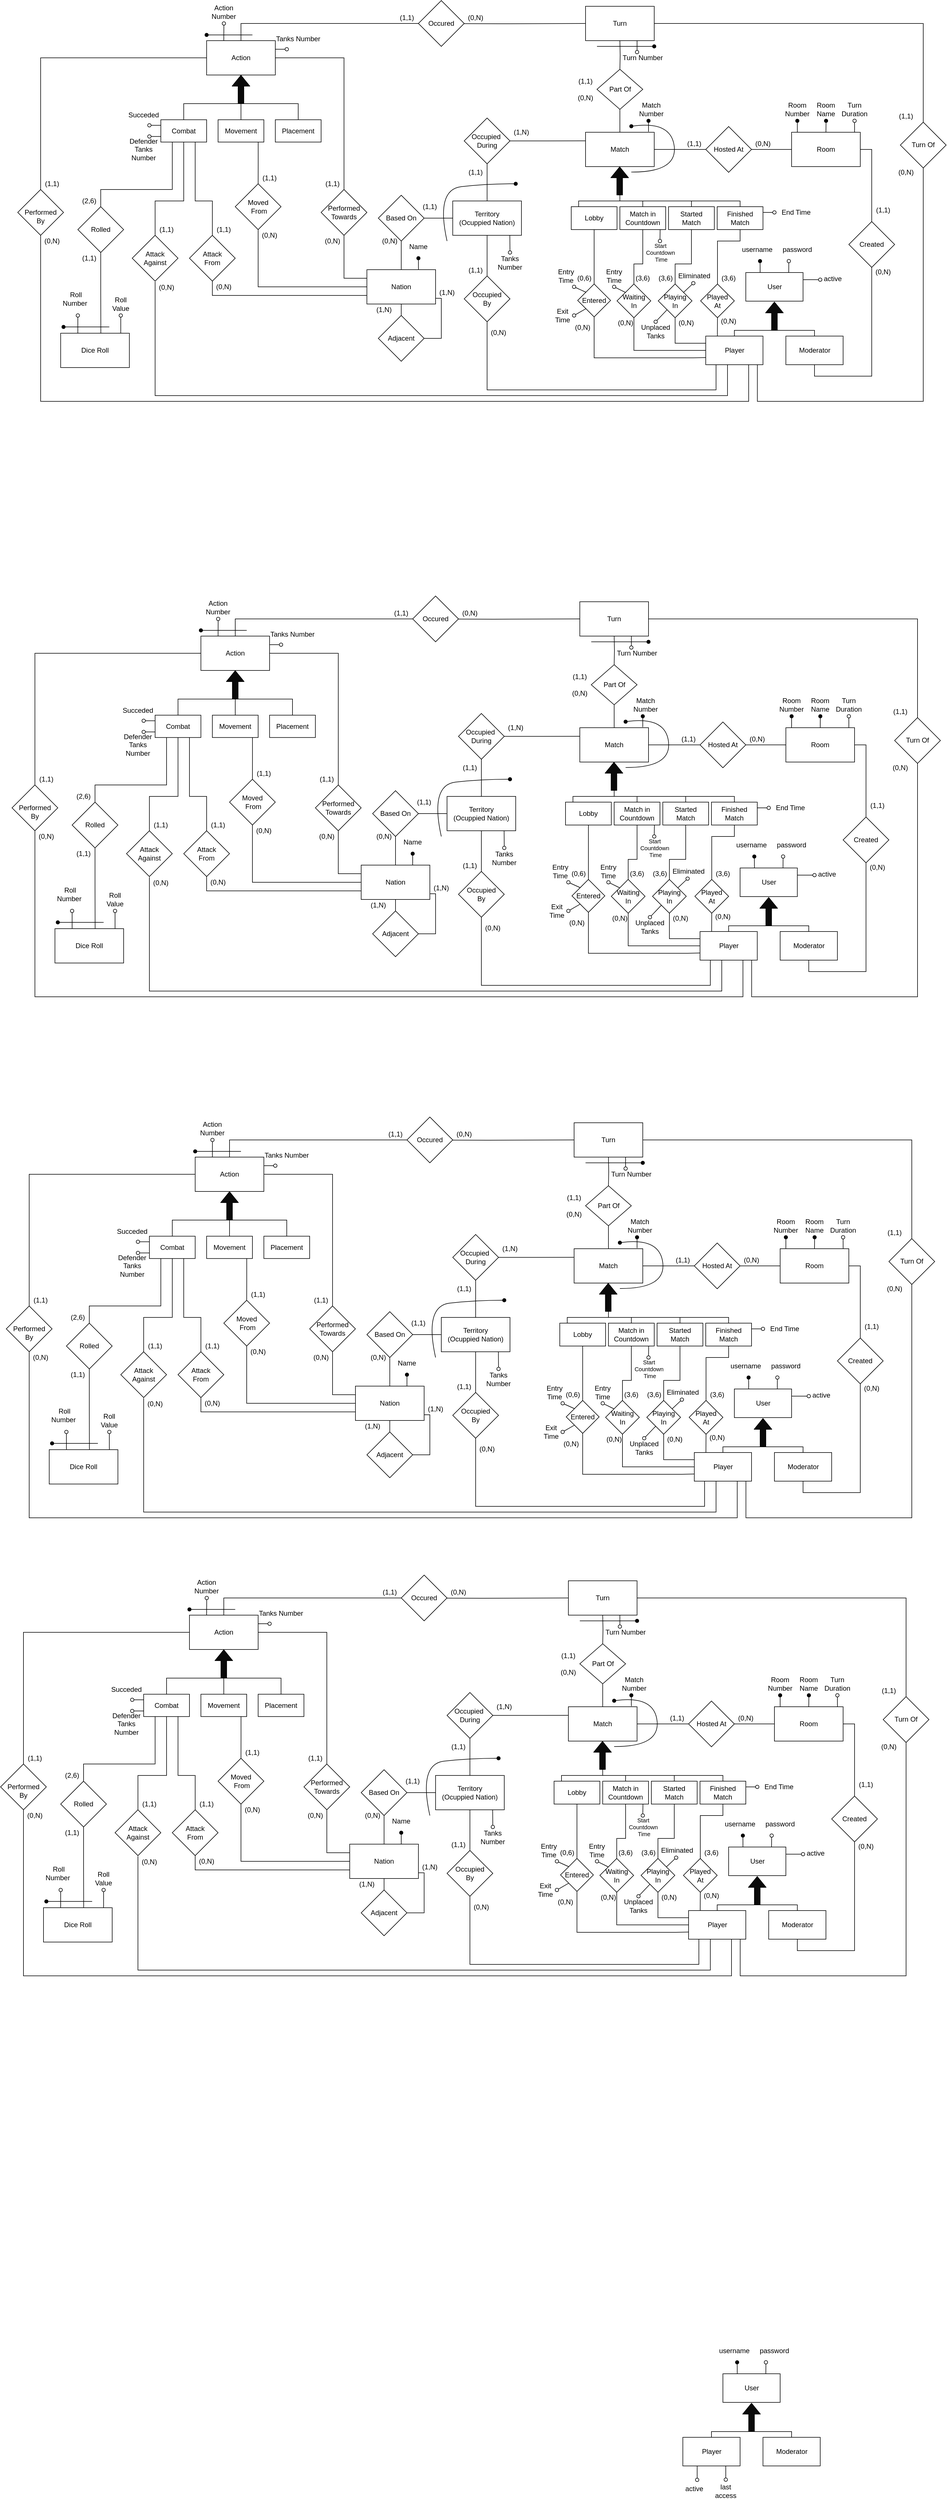 <mxfile version="12.6.5" type="device"><diagram id="C5RBs43oDa-KdzZeNtuy" name="Page-1"><mxGraphModel dx="1168" dy="3705" grid="1" gridSize="10" guides="1" tooltips="1" connect="1" arrows="1" fold="1" page="1" pageScale="1" pageWidth="827" pageHeight="1169" math="0" shadow="0"><root><mxCell id="WIyWlLk6GJQsqaUBKTNV-0"/><mxCell id="WIyWlLk6GJQsqaUBKTNV-1" parent="WIyWlLk6GJQsqaUBKTNV-0"/><mxCell id="yqti4uq0czyVvfHyDciS-5" style="edgeStyle=orthogonalEdgeStyle;rounded=0;orthogonalLoop=1;jettySize=auto;html=1;exitX=0.5;exitY=0;exitDx=0;exitDy=0;endArrow=none;endFill=0;fillColor=#0A0A0A;" parent="WIyWlLk6GJQsqaUBKTNV-1" source="yqti4uq0czyVvfHyDciS-1" edge="1"><mxGeometry relative="1" as="geometry"><mxPoint x="1132" y="946" as="targetPoint"/><Array as="points"><mxPoint x="1062" y="946"/></Array></mxGeometry></mxCell><mxCell id="yqti4uq0czyVvfHyDciS-4" style="edgeStyle=orthogonalEdgeStyle;rounded=0;orthogonalLoop=1;jettySize=auto;html=1;exitX=0.5;exitY=0;exitDx=0;exitDy=0;fillColor=#0A0A0A;endArrow=none;endFill=0;" parent="WIyWlLk6GJQsqaUBKTNV-1" edge="1"><mxGeometry relative="1" as="geometry"><mxPoint x="1132" y="936" as="targetPoint"/><mxPoint x="1202" y="956" as="sourcePoint"/><Array as="points"><mxPoint x="1202" y="946"/><mxPoint x="1132" y="946"/></Array></mxGeometry></mxCell><mxCell id="yqti4uq0czyVvfHyDciS-3" value="" style="shape=flexArrow;endArrow=classic;html=1;fillColor=#0A0A0A;" parent="WIyWlLk6GJQsqaUBKTNV-1" edge="1"><mxGeometry width="50" height="50" relative="1" as="geometry"><mxPoint x="1132" y="946" as="sourcePoint"/><mxPoint x="1132" y="896" as="targetPoint"/></mxGeometry></mxCell><mxCell id="yqti4uq0czyVvfHyDciS-308" style="edgeStyle=orthogonalEdgeStyle;rounded=0;orthogonalLoop=1;jettySize=auto;html=1;exitX=0.25;exitY=0;exitDx=0;exitDy=0;endArrow=oval;endFill=1;fillColor=#0A0A0A;" parent="WIyWlLk6GJQsqaUBKTNV-1" source="yqti4uq0czyVvfHyDciS-0" edge="1"><mxGeometry relative="1" as="geometry"><mxPoint x="1106.857" y="825" as="targetPoint"/><Array as="points"><mxPoint x="1107" y="835"/><mxPoint x="1107" y="835"/></Array></mxGeometry></mxCell><mxCell id="yqti4uq0czyVvfHyDciS-310" style="edgeStyle=orthogonalEdgeStyle;rounded=0;orthogonalLoop=1;jettySize=auto;html=1;exitX=0.75;exitY=0;exitDx=0;exitDy=0;endArrow=oval;endFill=0;fillColor=#0A0A0A;" parent="WIyWlLk6GJQsqaUBKTNV-1" source="yqti4uq0czyVvfHyDciS-0" edge="1"><mxGeometry relative="1" as="geometry"><mxPoint x="1157.143" y="825" as="targetPoint"/></mxGeometry></mxCell><mxCell id="MAmopSJuQqQEOTF73SW2-14" style="edgeStyle=orthogonalEdgeStyle;rounded=0;orthogonalLoop=1;jettySize=auto;html=1;exitX=0.25;exitY=1;exitDx=0;exitDy=0;endArrow=oval;endFill=0;" parent="WIyWlLk6GJQsqaUBKTNV-1" source="yqti4uq0czyVvfHyDciS-1" edge="1"><mxGeometry relative="1" as="geometry"><mxPoint x="1037" y="1030.4" as="targetPoint"/></mxGeometry></mxCell><mxCell id="yqti4uq0czyVvfHyDciS-2" value="Moderator" style="html=1;dashed=0;whitespace=wrap;" parent="WIyWlLk6GJQsqaUBKTNV-1" vertex="1"><mxGeometry x="1152" y="956" width="100" height="50" as="geometry"/></mxCell><mxCell id="fHjRpb1jdv0CoirUCDiE-705" style="edgeStyle=orthogonalEdgeStyle;rounded=0;orthogonalLoop=1;jettySize=auto;html=1;exitX=0.75;exitY=1;exitDx=0;exitDy=0;endArrow=oval;endFill=0;" edge="1" parent="WIyWlLk6GJQsqaUBKTNV-1" source="yqti4uq0czyVvfHyDciS-1"><mxGeometry relative="1" as="geometry"><mxPoint x="1087" y="1030" as="targetPoint"/></mxGeometry></mxCell><mxCell id="yqti4uq0czyVvfHyDciS-0" value="User" style="html=1;dashed=0;whitespace=wrap;" parent="WIyWlLk6GJQsqaUBKTNV-1" vertex="1"><mxGeometry x="1082" y="845" width="100" height="50" as="geometry"/></mxCell><mxCell id="MAmopSJuQqQEOTF73SW2-16" value="active" style="text;html=1;strokeColor=none;fillColor=none;align=center;verticalAlign=middle;whiteSpace=wrap;rounded=0;" parent="WIyWlLk6GJQsqaUBKTNV-1" vertex="1"><mxGeometry x="1012" y="1036" width="40" height="20" as="geometry"/></mxCell><mxCell id="yqti4uq0czyVvfHyDciS-312" value="password" style="text;html=1;strokeColor=none;fillColor=none;align=center;verticalAlign=middle;whiteSpace=wrap;rounded=0;" parent="WIyWlLk6GJQsqaUBKTNV-1" vertex="1"><mxGeometry x="1152" y="795" width="40" height="20" as="geometry"/></mxCell><mxCell id="yqti4uq0czyVvfHyDciS-309" value="username" style="text;html=1;strokeColor=none;fillColor=none;align=center;verticalAlign=middle;whiteSpace=wrap;rounded=0;" parent="WIyWlLk6GJQsqaUBKTNV-1" vertex="1"><mxGeometry x="1082" y="795" width="40" height="20" as="geometry"/></mxCell><mxCell id="yqti4uq0czyVvfHyDciS-1" value="Player" style="html=1;dashed=0;whitespace=wrap;" parent="WIyWlLk6GJQsqaUBKTNV-1" vertex="1"><mxGeometry x="1012" y="956" width="100" height="50" as="geometry"/></mxCell><mxCell id="fHjRpb1jdv0CoirUCDiE-0" style="edgeStyle=orthogonalEdgeStyle;rounded=0;orthogonalLoop=1;jettySize=auto;html=1;exitX=0.5;exitY=0;exitDx=0;exitDy=0;endArrow=none;endFill=0;fillColor=#0A0A0A;" edge="1" parent="WIyWlLk6GJQsqaUBKTNV-1" source="fHjRpb1jdv0CoirUCDiE-2" target="fHjRpb1jdv0CoirUCDiE-16"><mxGeometry relative="1" as="geometry"/></mxCell><mxCell id="fHjRpb1jdv0CoirUCDiE-1" style="edgeStyle=none;rounded=0;orthogonalLoop=1;jettySize=auto;html=1;exitX=0.831;exitY=1;exitDx=0;exitDy=0;endArrow=oval;endFill=0;fillColor=#0A0A0A;exitPerimeter=0;" edge="1" parent="WIyWlLk6GJQsqaUBKTNV-1" source="fHjRpb1jdv0CoirUCDiE-2"><mxGeometry relative="1" as="geometry"><mxPoint x="680" y="-110" as="targetPoint"/></mxGeometry></mxCell><mxCell id="fHjRpb1jdv0CoirUCDiE-2" value="Territory&lt;br&gt;(Ocuppied Nation)" style="rounded=0;whiteSpace=wrap;html=1;" vertex="1" parent="WIyWlLk6GJQsqaUBKTNV-1"><mxGeometry x="580" y="-200" width="120" height="60" as="geometry"/></mxCell><mxCell id="fHjRpb1jdv0CoirUCDiE-3" style="edgeStyle=orthogonalEdgeStyle;rounded=0;orthogonalLoop=1;jettySize=auto;html=1;exitX=0.5;exitY=1;exitDx=0;exitDy=0;endArrow=none;endFill=0;fillColor=#0A0A0A;" edge="1" parent="WIyWlLk6GJQsqaUBKTNV-1" source="fHjRpb1jdv0CoirUCDiE-31" target="fHjRpb1jdv0CoirUCDiE-143"><mxGeometry relative="1" as="geometry"/></mxCell><mxCell id="fHjRpb1jdv0CoirUCDiE-4" style="rounded=0;orthogonalLoop=1;jettySize=auto;html=1;exitX=0.75;exitY=1;exitDx=0;exitDy=0;endArrow=oval;endFill=0;fillColor=#0A0A0A;" edge="1" parent="WIyWlLk6GJQsqaUBKTNV-1"><mxGeometry relative="1" as="geometry"><mxPoint x="902" y="-460" as="targetPoint"/><mxPoint x="902" y="-480" as="sourcePoint"/></mxGeometry></mxCell><mxCell id="fHjRpb1jdv0CoirUCDiE-5" value="Turn" style="rounded=0;whiteSpace=wrap;html=1;" vertex="1" parent="WIyWlLk6GJQsqaUBKTNV-1"><mxGeometry x="812" y="-540" width="120" height="60" as="geometry"/></mxCell><mxCell id="fHjRpb1jdv0CoirUCDiE-6" style="edgeStyle=orthogonalEdgeStyle;rounded=0;orthogonalLoop=1;jettySize=auto;html=1;exitX=1;exitY=0.5;exitDx=0;exitDy=0;entryX=0;entryY=0.25;entryDx=0;entryDy=0;endArrow=none;endFill=0;fillColor=#0A0A0A;" edge="1" parent="WIyWlLk6GJQsqaUBKTNV-1" source="fHjRpb1jdv0CoirUCDiE-69" target="fHjRpb1jdv0CoirUCDiE-42"><mxGeometry relative="1" as="geometry"><Array as="points"><mxPoint x="390" y="-65"/></Array></mxGeometry></mxCell><mxCell id="fHjRpb1jdv0CoirUCDiE-7" style="edgeStyle=orthogonalEdgeStyle;rounded=0;orthogonalLoop=1;jettySize=auto;html=1;exitX=0.75;exitY=1;exitDx=0;exitDy=0;endArrow=oval;endFill=0;fillColor=#0A0A0A;" edge="1" parent="WIyWlLk6GJQsqaUBKTNV-1" source="fHjRpb1jdv0CoirUCDiE-9"><mxGeometry relative="1" as="geometry"><mxPoint x="180.167" y="-510.0" as="targetPoint"/></mxGeometry></mxCell><mxCell id="fHjRpb1jdv0CoirUCDiE-8" style="edgeStyle=orthogonalEdgeStyle;rounded=0;orthogonalLoop=1;jettySize=auto;html=1;exitX=0;exitY=0.75;exitDx=0;exitDy=0;endArrow=oval;endFill=0;" edge="1" parent="WIyWlLk6GJQsqaUBKTNV-1" source="fHjRpb1jdv0CoirUCDiE-9"><mxGeometry relative="1" as="geometry"><mxPoint x="290" y="-464.762" as="targetPoint"/></mxGeometry></mxCell><mxCell id="fHjRpb1jdv0CoirUCDiE-9" value="Action" style="rounded=0;whiteSpace=wrap;html=1;direction=west;" vertex="1" parent="WIyWlLk6GJQsqaUBKTNV-1"><mxGeometry x="150" y="-480" width="120" height="60" as="geometry"/></mxCell><mxCell id="fHjRpb1jdv0CoirUCDiE-10" style="edgeStyle=none;rounded=0;orthogonalLoop=1;jettySize=auto;html=1;exitX=0;exitY=0;exitDx=0;exitDy=0;endArrow=oval;endFill=0;fillColor=#0A0A0A;" edge="1" parent="WIyWlLk6GJQsqaUBKTNV-1" source="fHjRpb1jdv0CoirUCDiE-14"><mxGeometry relative="1" as="geometry"><mxPoint x="792" y="-50" as="targetPoint"/><mxPoint x="862" y="21.5" as="sourcePoint"/><Array as="points"><mxPoint x="792" y="-50"/></Array></mxGeometry></mxCell><mxCell id="fHjRpb1jdv0CoirUCDiE-11" style="rounded=0;orthogonalLoop=1;jettySize=auto;html=1;exitX=1;exitY=0;exitDx=0;exitDy=0;endArrow=oval;endFill=0;entryX=0.5;entryY=0;entryDx=0;entryDy=0;" edge="1" parent="WIyWlLk6GJQsqaUBKTNV-1" source="fHjRpb1jdv0CoirUCDiE-157" target="fHjRpb1jdv0CoirUCDiE-122"><mxGeometry relative="1" as="geometry"><mxPoint x="852" y="-4" as="targetPoint"/><mxPoint x="862" y="61.5" as="sourcePoint"/></mxGeometry></mxCell><mxCell id="fHjRpb1jdv0CoirUCDiE-12" style="edgeStyle=orthogonalEdgeStyle;rounded=0;orthogonalLoop=1;jettySize=auto;html=1;exitX=0.5;exitY=0;exitDx=0;exitDy=0;entryX=0.5;entryY=1;entryDx=0;entryDy=0;endArrow=none;endFill=0;" edge="1" parent="WIyWlLk6GJQsqaUBKTNV-1" source="fHjRpb1jdv0CoirUCDiE-14" target="fHjRpb1jdv0CoirUCDiE-124"><mxGeometry relative="1" as="geometry"/></mxCell><mxCell id="fHjRpb1jdv0CoirUCDiE-13" style="edgeStyle=orthogonalEdgeStyle;rounded=0;orthogonalLoop=1;jettySize=auto;html=1;exitX=0.5;exitY=1;exitDx=0;exitDy=0;entryX=0;entryY=0.75;entryDx=0;entryDy=0;endArrow=none;endFill=0;" edge="1" parent="WIyWlLk6GJQsqaUBKTNV-1" source="fHjRpb1jdv0CoirUCDiE-14" target="fHjRpb1jdv0CoirUCDiE-142"><mxGeometry relative="1" as="geometry"><Array as="points"><mxPoint x="827" y="74"/><mxPoint x="1000" y="74"/></Array></mxGeometry></mxCell><mxCell id="fHjRpb1jdv0CoirUCDiE-14" value="Entered" style="rhombus;whiteSpace=wrap;html=1;" vertex="1" parent="WIyWlLk6GJQsqaUBKTNV-1"><mxGeometry x="798.25" y="-55" width="57.5" height="57.5" as="geometry"/></mxCell><mxCell id="fHjRpb1jdv0CoirUCDiE-15" style="edgeStyle=orthogonalEdgeStyle;rounded=0;orthogonalLoop=1;jettySize=auto;html=1;exitX=1;exitY=0.5;exitDx=0;exitDy=0;entryX=0;entryY=0.25;entryDx=0;entryDy=0;endArrow=none;endFill=0;fillColor=#0A0A0A;" edge="1" parent="WIyWlLk6GJQsqaUBKTNV-1" source="fHjRpb1jdv0CoirUCDiE-16" target="fHjRpb1jdv0CoirUCDiE-143"><mxGeometry relative="1" as="geometry"><mxPoint x="590.0" y="-304.86" as="sourcePoint"/><Array as="points"/></mxGeometry></mxCell><mxCell id="fHjRpb1jdv0CoirUCDiE-16" value="Occupied&amp;nbsp;&lt;br&gt;During" style="rhombus;whiteSpace=wrap;html=1;" vertex="1" parent="WIyWlLk6GJQsqaUBKTNV-1"><mxGeometry x="600" y="-344.86" width="80" height="80" as="geometry"/></mxCell><mxCell id="fHjRpb1jdv0CoirUCDiE-17" style="edgeStyle=orthogonalEdgeStyle;rounded=0;orthogonalLoop=1;jettySize=auto;html=1;exitX=0.5;exitY=0;exitDx=0;exitDy=0;endArrow=none;endFill=0;fillColor=#0A0A0A;entryX=0;entryY=0.5;entryDx=0;entryDy=0;" edge="1" parent="WIyWlLk6GJQsqaUBKTNV-1" target="fHjRpb1jdv0CoirUCDiE-5"><mxGeometry relative="1" as="geometry"><mxPoint x="680" y="-510" as="targetPoint"/><Array as="points"/><mxPoint x="510.0" y="-510" as="sourcePoint"/></mxGeometry></mxCell><mxCell id="fHjRpb1jdv0CoirUCDiE-18" style="edgeStyle=orthogonalEdgeStyle;rounded=0;orthogonalLoop=1;jettySize=auto;html=1;exitX=0.5;exitY=1;exitDx=0;exitDy=0;entryX=0.5;entryY=1;entryDx=0;entryDy=0;endArrow=none;endFill=0;fillColor=#0A0A0A;" edge="1" parent="WIyWlLk6GJQsqaUBKTNV-1" source="fHjRpb1jdv0CoirUCDiE-19" target="fHjRpb1jdv0CoirUCDiE-9"><mxGeometry relative="1" as="geometry"/></mxCell><mxCell id="fHjRpb1jdv0CoirUCDiE-19" value="Occured" style="rhombus;whiteSpace=wrap;html=1;direction=south;" vertex="1" parent="WIyWlLk6GJQsqaUBKTNV-1"><mxGeometry x="520" y="-550" width="80" height="80" as="geometry"/></mxCell><mxCell id="fHjRpb1jdv0CoirUCDiE-20" style="edgeStyle=orthogonalEdgeStyle;rounded=0;orthogonalLoop=1;jettySize=auto;html=1;exitX=0.5;exitY=1;exitDx=0;exitDy=0;entryX=0;entryY=0.5;entryDx=0;entryDy=0;endArrow=none;endFill=0;fillColor=#0A0A0A;" edge="1" parent="WIyWlLk6GJQsqaUBKTNV-1" source="fHjRpb1jdv0CoirUCDiE-22" target="fHjRpb1jdv0CoirUCDiE-2"><mxGeometry relative="1" as="geometry"/></mxCell><mxCell id="fHjRpb1jdv0CoirUCDiE-21" style="edgeStyle=orthogonalEdgeStyle;rounded=0;orthogonalLoop=1;jettySize=auto;html=1;exitX=0;exitY=0.5;exitDx=0;exitDy=0;entryX=0.5;entryY=0;entryDx=0;entryDy=0;endArrow=none;endFill=0;fillColor=#0A0A0A;" edge="1" parent="WIyWlLk6GJQsqaUBKTNV-1" source="fHjRpb1jdv0CoirUCDiE-22" target="fHjRpb1jdv0CoirUCDiE-42"><mxGeometry relative="1" as="geometry"/></mxCell><mxCell id="fHjRpb1jdv0CoirUCDiE-22" value="Based On" style="rhombus;whiteSpace=wrap;html=1;direction=north;" vertex="1" parent="WIyWlLk6GJQsqaUBKTNV-1"><mxGeometry x="450" y="-210" width="80" height="80" as="geometry"/></mxCell><mxCell id="fHjRpb1jdv0CoirUCDiE-23" style="edgeStyle=orthogonalEdgeStyle;rounded=0;orthogonalLoop=1;jettySize=auto;html=1;exitX=1;exitY=0.5;exitDx=0;exitDy=0;entryX=1;entryY=0.5;entryDx=0;entryDy=0;endArrow=none;endFill=0;fillColor=#0A0A0A;" edge="1" parent="WIyWlLk6GJQsqaUBKTNV-1" source="fHjRpb1jdv0CoirUCDiE-25" target="fHjRpb1jdv0CoirUCDiE-29"><mxGeometry relative="1" as="geometry"><mxPoint x="1342" y="-150" as="sourcePoint"/></mxGeometry></mxCell><mxCell id="fHjRpb1jdv0CoirUCDiE-24" style="edgeStyle=orthogonalEdgeStyle;rounded=0;orthogonalLoop=1;jettySize=auto;html=1;exitX=0.5;exitY=1;exitDx=0;exitDy=0;entryX=0;entryY=0.5;entryDx=0;entryDy=0;endArrow=none;endFill=0;fillColor=#0A0A0A;" edge="1" parent="WIyWlLk6GJQsqaUBKTNV-1" source="fHjRpb1jdv0CoirUCDiE-137" target="fHjRpb1jdv0CoirUCDiE-25"><mxGeometry relative="1" as="geometry"><mxPoint x="1172" y="36" as="sourcePoint"/><mxPoint x="1342" y="-70" as="targetPoint"/></mxGeometry></mxCell><mxCell id="fHjRpb1jdv0CoirUCDiE-25" value="Created" style="rhombus;whiteSpace=wrap;html=1;direction=north;" vertex="1" parent="WIyWlLk6GJQsqaUBKTNV-1"><mxGeometry x="1272" y="-164" width="80" height="80" as="geometry"/></mxCell><mxCell id="fHjRpb1jdv0CoirUCDiE-26" style="edgeStyle=none;rounded=0;orthogonalLoop=1;jettySize=auto;html=1;exitX=0.917;exitY=0;exitDx=0;exitDy=0;endArrow=oval;endFill=0;fillColor=#0A0A0A;exitPerimeter=0;" edge="1" parent="WIyWlLk6GJQsqaUBKTNV-1" source="fHjRpb1jdv0CoirUCDiE-29"><mxGeometry relative="1" as="geometry"><mxPoint x="1282" y="-340" as="targetPoint"/></mxGeometry></mxCell><mxCell id="fHjRpb1jdv0CoirUCDiE-27" style="edgeStyle=orthogonalEdgeStyle;rounded=0;orthogonalLoop=1;jettySize=auto;html=1;endArrow=oval;endFill=1;fillColor=#0A0A0A;" edge="1" parent="WIyWlLk6GJQsqaUBKTNV-1"><mxGeometry relative="1" as="geometry"><mxPoint x="1182" y="-340" as="targetPoint"/><mxPoint x="1182" y="-320" as="sourcePoint"/><Array as="points"><mxPoint x="1182" y="-330"/><mxPoint x="1182" y="-330"/></Array></mxGeometry></mxCell><mxCell id="fHjRpb1jdv0CoirUCDiE-28" style="edgeStyle=orthogonalEdgeStyle;rounded=0;orthogonalLoop=1;jettySize=auto;html=1;exitX=0.5;exitY=0;exitDx=0;exitDy=0;endArrow=oval;endFill=1;fillColor=#0A0A0A;" edge="1" parent="WIyWlLk6GJQsqaUBKTNV-1" source="fHjRpb1jdv0CoirUCDiE-29"><mxGeometry relative="1" as="geometry"><mxPoint x="1232.2" y="-340" as="targetPoint"/></mxGeometry></mxCell><mxCell id="fHjRpb1jdv0CoirUCDiE-29" value="Room" style="rounded=0;whiteSpace=wrap;html=1;" vertex="1" parent="WIyWlLk6GJQsqaUBKTNV-1"><mxGeometry x="1172" y="-320" width="120" height="60" as="geometry"/></mxCell><mxCell id="fHjRpb1jdv0CoirUCDiE-30" style="edgeStyle=orthogonalEdgeStyle;rounded=0;orthogonalLoop=1;jettySize=auto;html=1;exitX=1;exitY=0.5;exitDx=0;exitDy=0;entryX=0;entryY=0.5;entryDx=0;entryDy=0;endArrow=none;endFill=0;fillColor=#0A0A0A;" edge="1" parent="WIyWlLk6GJQsqaUBKTNV-1" source="fHjRpb1jdv0CoirUCDiE-144" target="fHjRpb1jdv0CoirUCDiE-29"><mxGeometry relative="1" as="geometry"/></mxCell><mxCell id="fHjRpb1jdv0CoirUCDiE-31" value="Part Of" style="shape=rhombus;html=1;dashed=0;whitespace=wrap;perimeter=rhombusPerimeter;" vertex="1" parent="WIyWlLk6GJQsqaUBKTNV-1"><mxGeometry x="832" y="-430" width="80" height="70" as="geometry"/></mxCell><mxCell id="fHjRpb1jdv0CoirUCDiE-32" style="edgeStyle=orthogonalEdgeStyle;rounded=0;orthogonalLoop=1;jettySize=auto;html=1;exitX=0.5;exitY=1;exitDx=0;exitDy=0;endArrow=none;endFill=0;fillColor=#0A0A0A;" edge="1" parent="WIyWlLk6GJQsqaUBKTNV-1" target="fHjRpb1jdv0CoirUCDiE-31"><mxGeometry relative="1" as="geometry"><mxPoint x="872" y="-480" as="sourcePoint"/><mxPoint x="872" y="-320" as="targetPoint"/></mxGeometry></mxCell><mxCell id="fHjRpb1jdv0CoirUCDiE-33" value="Entry Time" style="text;html=1;strokeColor=none;fillColor=none;align=center;verticalAlign=middle;whiteSpace=wrap;rounded=0;" vertex="1" parent="WIyWlLk6GJQsqaUBKTNV-1"><mxGeometry x="758.25" y="-79" width="40" height="20" as="geometry"/></mxCell><mxCell id="fHjRpb1jdv0CoirUCDiE-34" value="Turn Duration" style="text;html=1;strokeColor=none;fillColor=none;align=center;verticalAlign=middle;whiteSpace=wrap;rounded=0;" vertex="1" parent="WIyWlLk6GJQsqaUBKTNV-1"><mxGeometry x="1262" y="-370" width="40" height="20" as="geometry"/></mxCell><mxCell id="fHjRpb1jdv0CoirUCDiE-35" style="edgeStyle=orthogonalEdgeStyle;rounded=0;orthogonalLoop=1;jettySize=auto;html=1;exitX=0.5;exitY=0;exitDx=0;exitDy=0;entryX=1;entryY=0.5;entryDx=0;entryDy=0;endArrow=none;endFill=0;fillColor=#0A0A0A;" edge="1" parent="WIyWlLk6GJQsqaUBKTNV-1" source="fHjRpb1jdv0CoirUCDiE-37" target="fHjRpb1jdv0CoirUCDiE-9"><mxGeometry relative="1" as="geometry"><mxPoint x="-90" y="-140" as="sourcePoint"/></mxGeometry></mxCell><mxCell id="fHjRpb1jdv0CoirUCDiE-36" style="edgeStyle=orthogonalEdgeStyle;rounded=0;orthogonalLoop=1;jettySize=auto;html=1;exitX=0.5;exitY=1;exitDx=0;exitDy=0;entryX=0.75;entryY=1;entryDx=0;entryDy=0;endArrow=none;endFill=0;fillColor=#0A0A0A;" edge="1" parent="WIyWlLk6GJQsqaUBKTNV-1" source="fHjRpb1jdv0CoirUCDiE-37" target="fHjRpb1jdv0CoirUCDiE-142"><mxGeometry relative="1" as="geometry"><Array as="points"><mxPoint x="-140" y="150"/><mxPoint x="1097" y="150"/></Array><mxPoint x="-230" y="-140" as="sourcePoint"/></mxGeometry></mxCell><mxCell id="fHjRpb1jdv0CoirUCDiE-37" value="&lt;br&gt;Performed&lt;br&gt;By" style="rhombus;whiteSpace=wrap;html=1;strokeColor=#000000;" vertex="1" parent="WIyWlLk6GJQsqaUBKTNV-1"><mxGeometry x="-180" y="-220" width="80" height="80" as="geometry"/></mxCell><mxCell id="fHjRpb1jdv0CoirUCDiE-38" style="edgeStyle=orthogonalEdgeStyle;rounded=0;orthogonalLoop=1;jettySize=auto;html=1;exitX=0.5;exitY=0;exitDx=0;exitDy=0;entryX=1;entryY=0.5;entryDx=0;entryDy=0;endArrow=none;endFill=0;fillColor=#0A0A0A;" edge="1" parent="WIyWlLk6GJQsqaUBKTNV-1" source="fHjRpb1jdv0CoirUCDiE-40"><mxGeometry relative="1" as="geometry"><Array as="points"><mxPoint x="1402" y="-510"/></Array><mxPoint x="932" y="-510" as="targetPoint"/></mxGeometry></mxCell><mxCell id="fHjRpb1jdv0CoirUCDiE-39" style="edgeStyle=orthogonalEdgeStyle;rounded=0;orthogonalLoop=1;jettySize=auto;html=1;exitX=0.5;exitY=1;exitDx=0;exitDy=0;endArrow=none;endFill=0;fillColor=#0A0A0A;entryX=0.902;entryY=0.992;entryDx=0;entryDy=0;entryPerimeter=0;" edge="1" parent="WIyWlLk6GJQsqaUBKTNV-1" source="fHjRpb1jdv0CoirUCDiE-40" target="fHjRpb1jdv0CoirUCDiE-142"><mxGeometry relative="1" as="geometry"><mxPoint x="1002" y="-19" as="targetPoint"/><Array as="points"><mxPoint x="1402" y="150"/><mxPoint x="1112" y="150"/></Array></mxGeometry></mxCell><mxCell id="fHjRpb1jdv0CoirUCDiE-40" value="Turn Of" style="rhombus;whiteSpace=wrap;html=1;strokeColor=#000000;" vertex="1" parent="WIyWlLk6GJQsqaUBKTNV-1"><mxGeometry x="1362" y="-337.64" width="80" height="80" as="geometry"/></mxCell><mxCell id="fHjRpb1jdv0CoirUCDiE-41" value="" style="group;direction=south;" vertex="1" connectable="0" parent="WIyWlLk6GJQsqaUBKTNV-1"><mxGeometry x="430" y="-60" width="100" height="151" as="geometry"/></mxCell><mxCell id="fHjRpb1jdv0CoirUCDiE-42" value="Nation" style="rounded=0;whiteSpace=wrap;html=1;direction=east;" vertex="1" parent="fHjRpb1jdv0CoirUCDiE-41"><mxGeometry y="-20" width="120" height="60" as="geometry"/></mxCell><mxCell id="fHjRpb1jdv0CoirUCDiE-43" value="" style="group" vertex="1" connectable="0" parent="fHjRpb1jdv0CoirUCDiE-41"><mxGeometry x="20" y="60" width="80" height="80" as="geometry"/></mxCell><mxCell id="fHjRpb1jdv0CoirUCDiE-44" value="Adjacent" style="rhombus;whiteSpace=wrap;html=1;direction=east;" vertex="1" parent="fHjRpb1jdv0CoirUCDiE-43"><mxGeometry width="80" height="80" as="geometry"/></mxCell><mxCell id="fHjRpb1jdv0CoirUCDiE-45" style="edgeStyle=orthogonalEdgeStyle;rounded=0;orthogonalLoop=1;jettySize=auto;html=1;exitX=1;exitY=0.5;exitDx=0;exitDy=0;entryX=1;entryY=0.5;entryDx=0;entryDy=0;endArrow=none;endFill=0;fillColor=#0A0A0A;" edge="1" parent="fHjRpb1jdv0CoirUCDiE-41" source="fHjRpb1jdv0CoirUCDiE-42" target="fHjRpb1jdv0CoirUCDiE-44"><mxGeometry relative="1" as="geometry"><Array as="points"><mxPoint x="120" y="30"/><mxPoint x="130" y="30"/><mxPoint x="130" y="100"/></Array></mxGeometry></mxCell><mxCell id="fHjRpb1jdv0CoirUCDiE-46" style="edgeStyle=orthogonalEdgeStyle;rounded=0;orthogonalLoop=1;jettySize=auto;html=1;exitX=0.5;exitY=0;exitDx=0;exitDy=0;entryX=0.5;entryY=1;entryDx=0;entryDy=0;endArrow=none;endFill=0;fillColor=#0A0A0A;" edge="1" parent="fHjRpb1jdv0CoirUCDiE-41" source="fHjRpb1jdv0CoirUCDiE-44" target="fHjRpb1jdv0CoirUCDiE-42"><mxGeometry relative="1" as="geometry"/></mxCell><mxCell id="fHjRpb1jdv0CoirUCDiE-47" value="(1,N)" style="text;html=1;strokeColor=none;fillColor=none;align=center;verticalAlign=middle;whiteSpace=wrap;rounded=0;" vertex="1" parent="fHjRpb1jdv0CoirUCDiE-41"><mxGeometry x="10" y="40" width="40" height="20" as="geometry"/></mxCell><mxCell id="fHjRpb1jdv0CoirUCDiE-48" style="edgeStyle=orthogonalEdgeStyle;rounded=0;orthogonalLoop=1;jettySize=auto;html=1;exitX=0.5;exitY=0;exitDx=0;exitDy=0;entryX=0.5;entryY=1;entryDx=0;entryDy=0;endArrow=none;endFill=0;fillColor=#0A0A0A;" edge="1" parent="WIyWlLk6GJQsqaUBKTNV-1" source="fHjRpb1jdv0CoirUCDiE-50" target="fHjRpb1jdv0CoirUCDiE-2"><mxGeometry relative="1" as="geometry"/></mxCell><mxCell id="fHjRpb1jdv0CoirUCDiE-49" style="edgeStyle=orthogonalEdgeStyle;rounded=0;orthogonalLoop=1;jettySize=auto;html=1;exitX=0.5;exitY=1;exitDx=0;exitDy=0;endArrow=none;endFill=0;fillColor=#0A0A0A;entryX=0.184;entryY=1;entryDx=0;entryDy=0;entryPerimeter=0;" edge="1" parent="WIyWlLk6GJQsqaUBKTNV-1" source="fHjRpb1jdv0CoirUCDiE-50" target="fHjRpb1jdv0CoirUCDiE-142"><mxGeometry relative="1" as="geometry"><Array as="points"><mxPoint x="640" y="130"/><mxPoint x="1040" y="130"/><mxPoint x="1040" y="86"/></Array><mxPoint x="920" y="87" as="targetPoint"/><mxPoint x="550.0" y="11" as="sourcePoint"/></mxGeometry></mxCell><mxCell id="fHjRpb1jdv0CoirUCDiE-50" value="Occupied&lt;br&gt;By" style="rhombus;whiteSpace=wrap;html=1;strokeColor=#000000;" vertex="1" parent="WIyWlLk6GJQsqaUBKTNV-1"><mxGeometry x="600" y="-69" width="80" height="80" as="geometry"/></mxCell><mxCell id="fHjRpb1jdv0CoirUCDiE-51" value="Turn Number" style="text;html=1;strokeColor=none;fillColor=none;align=center;verticalAlign=middle;whiteSpace=wrap;rounded=0;" vertex="1" parent="WIyWlLk6GJQsqaUBKTNV-1"><mxGeometry x="867" y="-460" width="90" height="20" as="geometry"/></mxCell><mxCell id="fHjRpb1jdv0CoirUCDiE-52" style="edgeStyle=none;rounded=0;orthogonalLoop=1;jettySize=auto;html=1;exitX=0.75;exitY=0;exitDx=0;exitDy=0;endArrow=oval;endFill=1;fillColor=#0A0A0A;" edge="1" parent="WIyWlLk6GJQsqaUBKTNV-1" source="fHjRpb1jdv0CoirUCDiE-42"><mxGeometry relative="1" as="geometry"><mxPoint x="520" y="-100" as="targetPoint"/></mxGeometry></mxCell><mxCell id="fHjRpb1jdv0CoirUCDiE-53" value="Name" style="text;html=1;strokeColor=none;fillColor=none;align=center;verticalAlign=middle;whiteSpace=wrap;rounded=0;" vertex="1" parent="WIyWlLk6GJQsqaUBKTNV-1"><mxGeometry x="500" y="-130" width="40" height="20" as="geometry"/></mxCell><mxCell id="fHjRpb1jdv0CoirUCDiE-54" style="edgeStyle=none;rounded=0;orthogonalLoop=1;jettySize=auto;html=1;endArrow=oval;endFill=1;fillColor=#0A0A0A;" edge="1" parent="WIyWlLk6GJQsqaUBKTNV-1"><mxGeometry relative="1" as="geometry"><mxPoint x="922" y="-340" as="targetPoint"/><mxPoint x="922" y="-321" as="sourcePoint"/></mxGeometry></mxCell><mxCell id="fHjRpb1jdv0CoirUCDiE-55" value="Match Number" style="text;html=1;strokeColor=none;fillColor=none;align=center;verticalAlign=middle;whiteSpace=wrap;rounded=0;" vertex="1" parent="WIyWlLk6GJQsqaUBKTNV-1"><mxGeometry x="892" y="-370" width="70" height="20" as="geometry"/></mxCell><mxCell id="fHjRpb1jdv0CoirUCDiE-56" value="" style="curved=1;endArrow=oval;html=1;fillColor=#0A0A0A;endFill=1;" edge="1" parent="WIyWlLk6GJQsqaUBKTNV-1"><mxGeometry width="50" height="50" relative="1" as="geometry"><mxPoint x="570" y="-130" as="sourcePoint"/><mxPoint x="690" y="-230" as="targetPoint"/><Array as="points"><mxPoint x="550" y="-220"/><mxPoint x="640" y="-230"/></Array></mxGeometry></mxCell><mxCell id="fHjRpb1jdv0CoirUCDiE-57" value="Tanks &lt;br&gt;Number" style="text;html=1;strokeColor=none;fillColor=none;align=center;verticalAlign=middle;whiteSpace=wrap;rounded=0;" vertex="1" parent="WIyWlLk6GJQsqaUBKTNV-1"><mxGeometry x="630" y="-102" width="100" height="20" as="geometry"/></mxCell><mxCell id="fHjRpb1jdv0CoirUCDiE-58" style="edgeStyle=orthogonalEdgeStyle;rounded=0;orthogonalLoop=1;jettySize=auto;html=1;endArrow=none;endFill=0;fillColor=#0A0A0A;" edge="1" parent="WIyWlLk6GJQsqaUBKTNV-1"><mxGeometry relative="1" as="geometry"><mxPoint x="210" y="-370" as="targetPoint"/><Array as="points"><mxPoint x="110" y="-340"/><mxPoint x="110" y="-370"/></Array><mxPoint x="110" y="-340" as="sourcePoint"/></mxGeometry></mxCell><mxCell id="fHjRpb1jdv0CoirUCDiE-59" style="edgeStyle=orthogonalEdgeStyle;rounded=0;orthogonalLoop=1;jettySize=auto;html=1;fillColor=#0A0A0A;endArrow=none;endFill=0;" edge="1" parent="WIyWlLk6GJQsqaUBKTNV-1"><mxGeometry relative="1" as="geometry"><mxPoint x="210" y="-340" as="targetPoint"/><mxPoint x="310" y="-340" as="sourcePoint"/><Array as="points"><mxPoint x="310" y="-340"/><mxPoint x="310" y="-370"/><mxPoint x="210" y="-370"/></Array></mxGeometry></mxCell><mxCell id="fHjRpb1jdv0CoirUCDiE-60" value="" style="shape=flexArrow;endArrow=classic;html=1;fillColor=#0A0A0A;" edge="1" parent="WIyWlLk6GJQsqaUBKTNV-1"><mxGeometry width="50" height="50" relative="1" as="geometry"><mxPoint x="210" y="-370" as="sourcePoint"/><mxPoint x="210" y="-420" as="targetPoint"/></mxGeometry></mxCell><mxCell id="fHjRpb1jdv0CoirUCDiE-61" style="edgeStyle=orthogonalEdgeStyle;rounded=0;orthogonalLoop=1;jettySize=auto;html=1;exitX=0.75;exitY=1;exitDx=0;exitDy=0;entryX=0.5;entryY=0;entryDx=0;entryDy=0;endArrow=none;endFill=0;fillColor=#0A0A0A;" edge="1" parent="WIyWlLk6GJQsqaUBKTNV-1" source="fHjRpb1jdv0CoirUCDiE-64" target="fHjRpb1jdv0CoirUCDiE-76"><mxGeometry relative="1" as="geometry"><Array as="points"><mxPoint x="130" y="-200"/><mxPoint x="160" y="-200"/></Array></mxGeometry></mxCell><mxCell id="fHjRpb1jdv0CoirUCDiE-62" style="edgeStyle=orthogonalEdgeStyle;rounded=0;orthogonalLoop=1;jettySize=auto;html=1;exitX=0;exitY=0.75;exitDx=0;exitDy=0;endArrow=oval;endFill=0;fillColor=#0A0A0A;" edge="1" parent="WIyWlLk6GJQsqaUBKTNV-1" source="fHjRpb1jdv0CoirUCDiE-64"><mxGeometry relative="1" as="geometry"><mxPoint x="50" y="-313" as="targetPoint"/></mxGeometry></mxCell><mxCell id="fHjRpb1jdv0CoirUCDiE-63" style="edgeStyle=orthogonalEdgeStyle;rounded=0;orthogonalLoop=1;jettySize=auto;html=1;exitX=0;exitY=0.25;exitDx=0;exitDy=0;endArrow=oval;endFill=0;fontSize=10;" edge="1" parent="WIyWlLk6GJQsqaUBKTNV-1" source="fHjRpb1jdv0CoirUCDiE-64"><mxGeometry relative="1" as="geometry"><mxPoint x="50" y="-332" as="targetPoint"/></mxGeometry></mxCell><mxCell id="fHjRpb1jdv0CoirUCDiE-64" value="Combat" style="rounded=0;whiteSpace=wrap;html=1;strokeColor=#000000;" vertex="1" parent="WIyWlLk6GJQsqaUBKTNV-1"><mxGeometry x="70" y="-341.86" width="80" height="39" as="geometry"/></mxCell><mxCell id="fHjRpb1jdv0CoirUCDiE-65" style="edgeStyle=orthogonalEdgeStyle;rounded=0;orthogonalLoop=1;jettySize=auto;html=1;exitX=0.5;exitY=1;exitDx=0;exitDy=0;entryX=0;entryY=0.5;entryDx=0;entryDy=0;endArrow=none;endFill=0;fillColor=#0A0A0A;" edge="1" parent="WIyWlLk6GJQsqaUBKTNV-1" source="fHjRpb1jdv0CoirUCDiE-70" target="fHjRpb1jdv0CoirUCDiE-42"><mxGeometry relative="1" as="geometry"/></mxCell><mxCell id="fHjRpb1jdv0CoirUCDiE-66" value="Movement" style="rounded=0;whiteSpace=wrap;html=1;strokeColor=#000000;" vertex="1" parent="WIyWlLk6GJQsqaUBKTNV-1"><mxGeometry x="170" y="-341.86" width="80" height="39" as="geometry"/></mxCell><mxCell id="fHjRpb1jdv0CoirUCDiE-67" value="Placement" style="rounded=0;whiteSpace=wrap;html=1;strokeColor=#000000;" vertex="1" parent="WIyWlLk6GJQsqaUBKTNV-1"><mxGeometry x="270" y="-341.86" width="80" height="39" as="geometry"/></mxCell><mxCell id="fHjRpb1jdv0CoirUCDiE-68" style="edgeStyle=orthogonalEdgeStyle;rounded=0;orthogonalLoop=1;jettySize=auto;html=1;exitX=0;exitY=0.5;exitDx=0;exitDy=0;entryX=0;entryY=0.5;entryDx=0;entryDy=0;endArrow=none;endFill=0;fillColor=#0A0A0A;" edge="1" parent="WIyWlLk6GJQsqaUBKTNV-1" source="fHjRpb1jdv0CoirUCDiE-69" target="fHjRpb1jdv0CoirUCDiE-9"><mxGeometry relative="1" as="geometry"/></mxCell><mxCell id="fHjRpb1jdv0CoirUCDiE-69" value="Performed&lt;br&gt;Towards" style="rhombus;whiteSpace=wrap;html=1;strokeColor=#000000;direction=south;" vertex="1" parent="WIyWlLk6GJQsqaUBKTNV-1"><mxGeometry x="350" y="-220" width="80" height="80" as="geometry"/></mxCell><mxCell id="fHjRpb1jdv0CoirUCDiE-70" value="Moved&lt;br&gt;&amp;nbsp;From" style="rhombus;whiteSpace=wrap;html=1;strokeColor=#000000;" vertex="1" parent="WIyWlLk6GJQsqaUBKTNV-1"><mxGeometry x="200" y="-230" width="80" height="80" as="geometry"/></mxCell><mxCell id="fHjRpb1jdv0CoirUCDiE-71" style="edgeStyle=orthogonalEdgeStyle;rounded=0;orthogonalLoop=1;jettySize=auto;html=1;exitX=0.876;exitY=1.005;exitDx=0;exitDy=0;entryX=0.5;entryY=0;entryDx=0;entryDy=0;endArrow=none;endFill=0;fillColor=#0A0A0A;exitPerimeter=0;" edge="1" parent="WIyWlLk6GJQsqaUBKTNV-1" source="fHjRpb1jdv0CoirUCDiE-66" target="fHjRpb1jdv0CoirUCDiE-70"><mxGeometry relative="1" as="geometry"><mxPoint x="210" y="-302.86" as="sourcePoint"/><mxPoint x="430.0" y="-50" as="targetPoint"/></mxGeometry></mxCell><mxCell id="fHjRpb1jdv0CoirUCDiE-72" style="edgeStyle=orthogonalEdgeStyle;rounded=0;orthogonalLoop=1;jettySize=auto;html=1;exitX=0;exitY=0;exitDx=0;exitDy=0;endArrow=none;endFill=0;fillColor=#0A0A0A;entryX=0.378;entryY=1.003;entryDx=0;entryDy=0;entryPerimeter=0;" edge="1" parent="WIyWlLk6GJQsqaUBKTNV-1" source="fHjRpb1jdv0CoirUCDiE-98" target="fHjRpb1jdv0CoirUCDiE-142"><mxGeometry relative="1" as="geometry"><mxPoint x="550" y="183" as="targetPoint"/><Array as="points"><mxPoint x="60" y="140"/><mxPoint x="1060" y="140"/><mxPoint x="1060" y="86"/></Array><mxPoint x="-30" y="-60" as="sourcePoint"/></mxGeometry></mxCell><mxCell id="fHjRpb1jdv0CoirUCDiE-73" value="Attack&lt;br&gt;Against" style="rhombus;whiteSpace=wrap;html=1;strokeColor=#000000;" vertex="1" parent="WIyWlLk6GJQsqaUBKTNV-1"><mxGeometry x="20" y="-140" width="80" height="80" as="geometry"/></mxCell><mxCell id="fHjRpb1jdv0CoirUCDiE-74" style="edgeStyle=orthogonalEdgeStyle;rounded=0;orthogonalLoop=1;jettySize=auto;html=1;exitX=0.5;exitY=1;exitDx=0;exitDy=0;endArrow=none;endFill=0;fillColor=#0A0A0A;" edge="1" parent="WIyWlLk6GJQsqaUBKTNV-1" source="fHjRpb1jdv0CoirUCDiE-64" target="fHjRpb1jdv0CoirUCDiE-73"><mxGeometry relative="1" as="geometry"><mxPoint x="90.471" y="-60" as="targetPoint"/><mxPoint x="90" y="-302.86" as="sourcePoint"/><Array as="points"><mxPoint x="110" y="-200"/><mxPoint x="60" y="-200"/></Array></mxGeometry></mxCell><mxCell id="fHjRpb1jdv0CoirUCDiE-75" style="edgeStyle=orthogonalEdgeStyle;rounded=0;orthogonalLoop=1;jettySize=auto;html=1;exitX=0.5;exitY=1;exitDx=0;exitDy=0;entryX=0;entryY=0.75;entryDx=0;entryDy=0;endArrow=none;endFill=0;fillColor=#0A0A0A;" edge="1" parent="WIyWlLk6GJQsqaUBKTNV-1" source="fHjRpb1jdv0CoirUCDiE-76" target="fHjRpb1jdv0CoirUCDiE-42"><mxGeometry relative="1" as="geometry"/></mxCell><mxCell id="fHjRpb1jdv0CoirUCDiE-76" value="Attack &lt;br&gt;From" style="rhombus;whiteSpace=wrap;html=1;strokeColor=#000000;" vertex="1" parent="WIyWlLk6GJQsqaUBKTNV-1"><mxGeometry x="120" y="-140" width="80" height="80" as="geometry"/></mxCell><mxCell id="fHjRpb1jdv0CoirUCDiE-77" value="(0,N)" style="text;html=1;strokeColor=none;fillColor=none;align=center;verticalAlign=middle;whiteSpace=wrap;rounded=0;" vertex="1" parent="WIyWlLk6GJQsqaUBKTNV-1"><mxGeometry x="600" y="-530" width="40" height="20" as="geometry"/></mxCell><mxCell id="fHjRpb1jdv0CoirUCDiE-78" value="(1,1)" style="text;html=1;strokeColor=none;fillColor=none;align=center;verticalAlign=middle;whiteSpace=wrap;rounded=0;" vertex="1" parent="WIyWlLk6GJQsqaUBKTNV-1"><mxGeometry x="480" y="-530" width="40" height="20" as="geometry"/></mxCell><mxCell id="fHjRpb1jdv0CoirUCDiE-79" value="(1,1)" style="text;html=1;strokeColor=none;fillColor=none;align=center;verticalAlign=middle;whiteSpace=wrap;rounded=0;" vertex="1" parent="WIyWlLk6GJQsqaUBKTNV-1"><mxGeometry x="160" y="-160" width="40" height="20" as="geometry"/></mxCell><mxCell id="fHjRpb1jdv0CoirUCDiE-80" value="(1,1)" style="text;html=1;strokeColor=none;fillColor=none;align=center;verticalAlign=middle;whiteSpace=wrap;rounded=0;" vertex="1" parent="WIyWlLk6GJQsqaUBKTNV-1"><mxGeometry x="60" y="-160" width="40" height="20" as="geometry"/></mxCell><mxCell id="fHjRpb1jdv0CoirUCDiE-81" value="(1,1)" style="text;html=1;strokeColor=none;fillColor=none;align=center;verticalAlign=middle;whiteSpace=wrap;rounded=0;" vertex="1" parent="WIyWlLk6GJQsqaUBKTNV-1"><mxGeometry x="240" y="-250" width="40" height="20" as="geometry"/></mxCell><mxCell id="fHjRpb1jdv0CoirUCDiE-82" value="(1,1)" style="text;html=1;strokeColor=none;fillColor=none;align=center;verticalAlign=middle;whiteSpace=wrap;rounded=0;" vertex="1" parent="WIyWlLk6GJQsqaUBKTNV-1"><mxGeometry x="-140" y="-240" width="40" height="20" as="geometry"/></mxCell><mxCell id="fHjRpb1jdv0CoirUCDiE-83" value="(1,N)" style="text;html=1;strokeColor=none;fillColor=none;align=center;verticalAlign=middle;whiteSpace=wrap;rounded=0;" vertex="1" parent="WIyWlLk6GJQsqaUBKTNV-1"><mxGeometry x="550" y="-50" width="40" height="20" as="geometry"/></mxCell><mxCell id="fHjRpb1jdv0CoirUCDiE-84" value="(1,1)" style="text;html=1;strokeColor=none;fillColor=none;align=center;verticalAlign=middle;whiteSpace=wrap;rounded=0;" vertex="1" parent="WIyWlLk6GJQsqaUBKTNV-1"><mxGeometry x="600" y="-89.5" width="40" height="20" as="geometry"/></mxCell><mxCell id="fHjRpb1jdv0CoirUCDiE-85" value="(1,1)" style="text;html=1;strokeColor=none;fillColor=none;align=center;verticalAlign=middle;whiteSpace=wrap;rounded=0;" vertex="1" parent="WIyWlLk6GJQsqaUBKTNV-1"><mxGeometry x="600" y="-260" width="40" height="20" as="geometry"/></mxCell><mxCell id="fHjRpb1jdv0CoirUCDiE-86" value="(1,1)" style="text;html=1;strokeColor=none;fillColor=none;align=center;verticalAlign=middle;whiteSpace=wrap;rounded=0;" vertex="1" parent="WIyWlLk6GJQsqaUBKTNV-1"><mxGeometry x="520" y="-200" width="40" height="20" as="geometry"/></mxCell><mxCell id="fHjRpb1jdv0CoirUCDiE-87" value="(0,N)" style="text;html=1;strokeColor=none;fillColor=none;align=center;verticalAlign=middle;whiteSpace=wrap;rounded=0;" vertex="1" parent="WIyWlLk6GJQsqaUBKTNV-1"><mxGeometry x="450" y="-140" width="40" height="20" as="geometry"/></mxCell><mxCell id="fHjRpb1jdv0CoirUCDiE-88" value="(0,6)" style="text;html=1;strokeColor=none;fillColor=none;align=center;verticalAlign=middle;whiteSpace=wrap;rounded=0;" vertex="1" parent="WIyWlLk6GJQsqaUBKTNV-1"><mxGeometry x="790" y="-75" width="40" height="20" as="geometry"/></mxCell><mxCell id="fHjRpb1jdv0CoirUCDiE-89" value="(1,1)" style="text;html=1;strokeColor=none;fillColor=none;align=center;verticalAlign=middle;whiteSpace=wrap;rounded=0;" vertex="1" parent="WIyWlLk6GJQsqaUBKTNV-1"><mxGeometry x="1312" y="-194" width="40" height="20" as="geometry"/></mxCell><mxCell id="fHjRpb1jdv0CoirUCDiE-90" value="(0,N)" style="text;html=1;strokeColor=none;fillColor=none;align=center;verticalAlign=middle;whiteSpace=wrap;rounded=0;" vertex="1" parent="WIyWlLk6GJQsqaUBKTNV-1"><mxGeometry x="1312" y="-86" width="40" height="20" as="geometry"/></mxCell><mxCell id="fHjRpb1jdv0CoirUCDiE-91" value="(0,N)" style="text;html=1;strokeColor=none;fillColor=none;align=center;verticalAlign=middle;whiteSpace=wrap;rounded=0;" vertex="1" parent="WIyWlLk6GJQsqaUBKTNV-1"><mxGeometry x="640" y="20" width="40" height="20" as="geometry"/></mxCell><mxCell id="fHjRpb1jdv0CoirUCDiE-92" value="(0,N)" style="text;html=1;strokeColor=none;fillColor=none;align=center;verticalAlign=middle;whiteSpace=wrap;rounded=0;" vertex="1" parent="WIyWlLk6GJQsqaUBKTNV-1"><mxGeometry x="-140" y="-140" width="40" height="20" as="geometry"/></mxCell><mxCell id="fHjRpb1jdv0CoirUCDiE-93" value="(1,N)" style="text;html=1;strokeColor=none;fillColor=none;align=center;verticalAlign=middle;whiteSpace=wrap;rounded=0;" vertex="1" parent="WIyWlLk6GJQsqaUBKTNV-1"><mxGeometry x="680" y="-330" width="40" height="20" as="geometry"/></mxCell><mxCell id="fHjRpb1jdv0CoirUCDiE-94" value="(1,1)" style="text;html=1;strokeColor=none;fillColor=none;align=center;verticalAlign=middle;whiteSpace=wrap;rounded=0;" vertex="1" parent="WIyWlLk6GJQsqaUBKTNV-1"><mxGeometry x="792" y="-419.43" width="40" height="20" as="geometry"/></mxCell><mxCell id="fHjRpb1jdv0CoirUCDiE-95" value="(0,N)" style="text;html=1;strokeColor=none;fillColor=none;align=center;verticalAlign=middle;whiteSpace=wrap;rounded=0;" vertex="1" parent="WIyWlLk6GJQsqaUBKTNV-1"><mxGeometry x="792" y="-390" width="40" height="20" as="geometry"/></mxCell><mxCell id="fHjRpb1jdv0CoirUCDiE-96" value="(1,1)" style="text;html=1;strokeColor=none;fillColor=none;align=center;verticalAlign=middle;whiteSpace=wrap;rounded=0;" vertex="1" parent="WIyWlLk6GJQsqaUBKTNV-1"><mxGeometry x="1352" y="-357.64" width="40" height="20" as="geometry"/></mxCell><mxCell id="fHjRpb1jdv0CoirUCDiE-97" value="(0,N)" style="text;html=1;strokeColor=none;fillColor=none;align=center;verticalAlign=middle;whiteSpace=wrap;rounded=0;" vertex="1" parent="WIyWlLk6GJQsqaUBKTNV-1"><mxGeometry x="1352" y="-260" width="40" height="20" as="geometry"/></mxCell><mxCell id="fHjRpb1jdv0CoirUCDiE-98" value="(0,N)" style="text;html=1;strokeColor=none;fillColor=none;align=center;verticalAlign=middle;whiteSpace=wrap;rounded=0;" vertex="1" parent="WIyWlLk6GJQsqaUBKTNV-1"><mxGeometry x="60" y="-59" width="40" height="20" as="geometry"/></mxCell><mxCell id="fHjRpb1jdv0CoirUCDiE-99" value="(0,N)" style="text;html=1;strokeColor=none;fillColor=none;align=center;verticalAlign=middle;whiteSpace=wrap;rounded=0;" vertex="1" parent="WIyWlLk6GJQsqaUBKTNV-1"><mxGeometry x="160" y="-60" width="40" height="20" as="geometry"/></mxCell><mxCell id="fHjRpb1jdv0CoirUCDiE-100" value="(1,1)" style="text;html=1;strokeColor=none;fillColor=none;align=center;verticalAlign=middle;whiteSpace=wrap;rounded=0;" vertex="1" parent="WIyWlLk6GJQsqaUBKTNV-1"><mxGeometry x="350" y="-240" width="40" height="20" as="geometry"/></mxCell><mxCell id="fHjRpb1jdv0CoirUCDiE-101" value="(0,N)" style="text;html=1;strokeColor=none;fillColor=none;align=center;verticalAlign=middle;whiteSpace=wrap;rounded=0;" vertex="1" parent="WIyWlLk6GJQsqaUBKTNV-1"><mxGeometry x="350" y="-140" width="40" height="20" as="geometry"/></mxCell><mxCell id="fHjRpb1jdv0CoirUCDiE-102" value="(0,N)" style="text;html=1;strokeColor=none;fillColor=none;align=center;verticalAlign=middle;whiteSpace=wrap;rounded=0;" vertex="1" parent="WIyWlLk6GJQsqaUBKTNV-1"><mxGeometry x="240" y="-150" width="40" height="20" as="geometry"/></mxCell><mxCell id="fHjRpb1jdv0CoirUCDiE-103" style="edgeStyle=orthogonalEdgeStyle;rounded=0;orthogonalLoop=1;jettySize=auto;html=1;exitX=0.25;exitY=0;exitDx=0;exitDy=0;endArrow=oval;endFill=0;fillColor=#0A0A0A;" edge="1" parent="WIyWlLk6GJQsqaUBKTNV-1" source="fHjRpb1jdv0CoirUCDiE-105"><mxGeometry relative="1" as="geometry"><mxPoint x="-75.0" as="targetPoint"/></mxGeometry></mxCell><mxCell id="fHjRpb1jdv0CoirUCDiE-104" style="edgeStyle=orthogonalEdgeStyle;rounded=0;orthogonalLoop=1;jettySize=auto;html=1;exitX=0.75;exitY=0;exitDx=0;exitDy=0;endArrow=oval;endFill=0;fillColor=#0A0A0A;" edge="1" parent="WIyWlLk6GJQsqaUBKTNV-1" source="fHjRpb1jdv0CoirUCDiE-105"><mxGeometry relative="1" as="geometry"><mxPoint as="targetPoint"/></mxGeometry></mxCell><mxCell id="fHjRpb1jdv0CoirUCDiE-105" value="Dice Roll" style="rounded=0;whiteSpace=wrap;html=1;strokeColor=#000000;" vertex="1" parent="WIyWlLk6GJQsqaUBKTNV-1"><mxGeometry x="-105" y="31" width="120" height="60" as="geometry"/></mxCell><mxCell id="fHjRpb1jdv0CoirUCDiE-106" value="&amp;nbsp;Roll&lt;br&gt;Number" style="text;html=1;strokeColor=none;fillColor=none;align=center;verticalAlign=middle;whiteSpace=wrap;rounded=0;" vertex="1" parent="WIyWlLk6GJQsqaUBKTNV-1"><mxGeometry x="-100" y="-39" width="40" height="20" as="geometry"/></mxCell><mxCell id="fHjRpb1jdv0CoirUCDiE-107" style="edgeStyle=orthogonalEdgeStyle;rounded=0;orthogonalLoop=1;jettySize=auto;html=1;exitX=0.5;exitY=1;exitDx=0;exitDy=0;entryX=0.585;entryY=0;entryDx=0;entryDy=0;entryPerimeter=0;endArrow=none;endFill=0;fillColor=#0A0A0A;" edge="1" parent="WIyWlLk6GJQsqaUBKTNV-1" source="fHjRpb1jdv0CoirUCDiE-108" target="fHjRpb1jdv0CoirUCDiE-105"><mxGeometry relative="1" as="geometry"/></mxCell><mxCell id="fHjRpb1jdv0CoirUCDiE-108" value="Rolled" style="rhombus;whiteSpace=wrap;html=1;strokeColor=#000000;" vertex="1" parent="WIyWlLk6GJQsqaUBKTNV-1"><mxGeometry x="-75" y="-190" width="80" height="80" as="geometry"/></mxCell><mxCell id="fHjRpb1jdv0CoirUCDiE-109" style="edgeStyle=orthogonalEdgeStyle;rounded=0;orthogonalLoop=1;jettySize=auto;html=1;exitX=0.25;exitY=1;exitDx=0;exitDy=0;entryX=0.5;entryY=0;entryDx=0;entryDy=0;endArrow=none;endFill=0;fillColor=#0A0A0A;" edge="1" parent="WIyWlLk6GJQsqaUBKTNV-1" source="fHjRpb1jdv0CoirUCDiE-64" target="fHjRpb1jdv0CoirUCDiE-108"><mxGeometry relative="1" as="geometry"><mxPoint x="70" y="-322.36" as="sourcePoint"/><mxPoint x="-30" y="-240" as="targetPoint"/><Array as="points"><mxPoint x="90" y="-220"/><mxPoint x="-35" y="-220"/></Array></mxGeometry></mxCell><mxCell id="fHjRpb1jdv0CoirUCDiE-110" value="(2,6)" style="text;html=1;strokeColor=none;fillColor=none;align=center;verticalAlign=middle;whiteSpace=wrap;rounded=0;" vertex="1" parent="WIyWlLk6GJQsqaUBKTNV-1"><mxGeometry x="-75" y="-210" width="40" height="20" as="geometry"/></mxCell><mxCell id="fHjRpb1jdv0CoirUCDiE-111" value="(1,1)" style="text;html=1;strokeColor=none;fillColor=none;align=center;verticalAlign=middle;whiteSpace=wrap;rounded=0;" vertex="1" parent="WIyWlLk6GJQsqaUBKTNV-1"><mxGeometry x="-75" y="-110" width="40" height="20" as="geometry"/></mxCell><mxCell id="fHjRpb1jdv0CoirUCDiE-112" value="" style="endArrow=oval;html=1;fillColor=#0A0A0A;endFill=1;" edge="1" parent="WIyWlLk6GJQsqaUBKTNV-1"><mxGeometry width="50" height="50" relative="1" as="geometry"><mxPoint x="-20" y="20" as="sourcePoint"/><mxPoint x="-100.0" y="20" as="targetPoint"/></mxGeometry></mxCell><mxCell id="fHjRpb1jdv0CoirUCDiE-113" value="Action Number" style="text;html=1;strokeColor=none;fillColor=none;align=center;verticalAlign=middle;whiteSpace=wrap;rounded=0;" vertex="1" parent="WIyWlLk6GJQsqaUBKTNV-1"><mxGeometry x="160" y="-540" width="40" height="20" as="geometry"/></mxCell><mxCell id="fHjRpb1jdv0CoirUCDiE-114" value="" style="endArrow=oval;html=1;fillColor=#0A0A0A;endFill=1;" edge="1" parent="WIyWlLk6GJQsqaUBKTNV-1"><mxGeometry width="50" height="50" relative="1" as="geometry"><mxPoint x="230" y="-490" as="sourcePoint"/><mxPoint x="150" y="-490" as="targetPoint"/></mxGeometry></mxCell><mxCell id="fHjRpb1jdv0CoirUCDiE-115" value="Room Number" style="text;html=1;strokeColor=none;fillColor=none;align=center;verticalAlign=middle;whiteSpace=wrap;rounded=0;" vertex="1" parent="WIyWlLk6GJQsqaUBKTNV-1"><mxGeometry x="1162" y="-370" width="40" height="20" as="geometry"/></mxCell><mxCell id="fHjRpb1jdv0CoirUCDiE-116" value="Roll Value" style="text;html=1;strokeColor=none;fillColor=none;align=center;verticalAlign=middle;whiteSpace=wrap;rounded=0;" vertex="1" parent="WIyWlLk6GJQsqaUBKTNV-1"><mxGeometry x="-20" y="-30" width="40" height="20" as="geometry"/></mxCell><mxCell id="fHjRpb1jdv0CoirUCDiE-117" value="Succeded" style="text;html=1;strokeColor=none;fillColor=none;align=center;verticalAlign=middle;whiteSpace=wrap;rounded=0;" vertex="1" parent="WIyWlLk6GJQsqaUBKTNV-1"><mxGeometry x="20" y="-360" width="40" height="20" as="geometry"/></mxCell><mxCell id="fHjRpb1jdv0CoirUCDiE-118" value="Room Name" style="text;html=1;strokeColor=none;fillColor=none;align=center;verticalAlign=middle;whiteSpace=wrap;rounded=0;" vertex="1" parent="WIyWlLk6GJQsqaUBKTNV-1"><mxGeometry x="1212" y="-370" width="40" height="20" as="geometry"/></mxCell><mxCell id="fHjRpb1jdv0CoirUCDiE-119" style="edgeStyle=orthogonalEdgeStyle;rounded=0;orthogonalLoop=1;jettySize=auto;html=1;exitX=0.879;exitY=1.002;exitDx=0;exitDy=0;endArrow=oval;endFill=0;exitPerimeter=0;" edge="1" parent="WIyWlLk6GJQsqaUBKTNV-1" source="fHjRpb1jdv0CoirUCDiE-126"><mxGeometry relative="1" as="geometry"><mxPoint x="942" y="-130" as="targetPoint"/><Array as="points"><mxPoint x="942" y="-150"/></Array></mxGeometry></mxCell><mxCell id="fHjRpb1jdv0CoirUCDiE-120" value="Start &lt;br style=&quot;font-size: 10px;&quot;&gt;Countdown&lt;br style=&quot;font-size: 10px;&quot;&gt;&amp;nbsp;Time" style="text;html=1;strokeColor=none;fillColor=none;align=center;verticalAlign=middle;whiteSpace=wrap;rounded=0;fontSize=10;" vertex="1" parent="WIyWlLk6GJQsqaUBKTNV-1"><mxGeometry x="913" y="-120" width="60" height="20" as="geometry"/></mxCell><mxCell id="fHjRpb1jdv0CoirUCDiE-121" value="Tanks Number" style="text;html=1;strokeColor=none;fillColor=none;align=center;verticalAlign=middle;whiteSpace=wrap;rounded=0;" vertex="1" parent="WIyWlLk6GJQsqaUBKTNV-1"><mxGeometry x="270" y="-493.43" width="80" height="20" as="geometry"/></mxCell><mxCell id="fHjRpb1jdv0CoirUCDiE-122" value="&lt;br&gt;Unplaced&lt;br&gt;Tanks" style="text;html=1;strokeColor=none;fillColor=none;align=center;verticalAlign=middle;whiteSpace=wrap;rounded=0;" vertex="1" parent="WIyWlLk6GJQsqaUBKTNV-1"><mxGeometry x="907" y="11" width="55" height="20" as="geometry"/></mxCell><mxCell id="fHjRpb1jdv0CoirUCDiE-123" style="rounded=0;orthogonalLoop=1;jettySize=auto;html=1;exitX=0.5;exitY=0;exitDx=0;exitDy=0;endArrow=none;endFill=0;edgeStyle=orthogonalEdgeStyle;" edge="1" parent="WIyWlLk6GJQsqaUBKTNV-1" source="fHjRpb1jdv0CoirUCDiE-124"><mxGeometry relative="1" as="geometry"><mxPoint x="872" y="-210" as="targetPoint"/><Array as="points"><mxPoint x="800" y="-200"/><mxPoint x="872" y="-200"/></Array></mxGeometry></mxCell><mxCell id="fHjRpb1jdv0CoirUCDiE-124" value="Lobby" style="rounded=0;whiteSpace=wrap;html=1;" vertex="1" parent="WIyWlLk6GJQsqaUBKTNV-1"><mxGeometry x="787" y="-190" width="80" height="40" as="geometry"/></mxCell><mxCell id="fHjRpb1jdv0CoirUCDiE-125" style="edgeStyle=orthogonalEdgeStyle;rounded=0;orthogonalLoop=1;jettySize=auto;html=1;exitX=0.5;exitY=0;exitDx=0;exitDy=0;endArrow=none;endFill=0;fontSize=10;" edge="1" parent="WIyWlLk6GJQsqaUBKTNV-1" source="fHjRpb1jdv0CoirUCDiE-126"><mxGeometry relative="1" as="geometry"><mxPoint x="872" y="-200" as="targetPoint"/><Array as="points"><mxPoint x="912" y="-200"/></Array></mxGeometry></mxCell><mxCell id="fHjRpb1jdv0CoirUCDiE-126" value="Match in Countdown" style="rounded=0;whiteSpace=wrap;html=1;" vertex="1" parent="WIyWlLk6GJQsqaUBKTNV-1"><mxGeometry x="872" y="-190" width="80" height="40" as="geometry"/></mxCell><mxCell id="fHjRpb1jdv0CoirUCDiE-127" style="edgeStyle=orthogonalEdgeStyle;rounded=0;orthogonalLoop=1;jettySize=auto;html=1;exitX=0.5;exitY=0;exitDx=0;exitDy=0;endArrow=none;endFill=0;fontSize=10;" edge="1" parent="WIyWlLk6GJQsqaUBKTNV-1" source="fHjRpb1jdv0CoirUCDiE-128"><mxGeometry relative="1" as="geometry"><mxPoint x="911.032" y="-200" as="targetPoint"/><Array as="points"><mxPoint x="997" y="-200"/></Array></mxGeometry></mxCell><mxCell id="fHjRpb1jdv0CoirUCDiE-128" value="Started&lt;br&gt;Match" style="rounded=0;whiteSpace=wrap;html=1;" vertex="1" parent="WIyWlLk6GJQsqaUBKTNV-1"><mxGeometry x="957" y="-190" width="80" height="40" as="geometry"/></mxCell><mxCell id="fHjRpb1jdv0CoirUCDiE-129" style="edgeStyle=orthogonalEdgeStyle;rounded=0;orthogonalLoop=1;jettySize=auto;html=1;exitX=0.5;exitY=0;exitDx=0;exitDy=0;endArrow=none;endFill=0;fontSize=10;" edge="1" parent="WIyWlLk6GJQsqaUBKTNV-1" source="fHjRpb1jdv0CoirUCDiE-130"><mxGeometry relative="1" as="geometry"><mxPoint x="992" y="-200" as="targetPoint"/><Array as="points"><mxPoint x="1082" y="-200"/></Array></mxGeometry></mxCell><mxCell id="fHjRpb1jdv0CoirUCDiE-130" value="Finished&lt;br&gt;Match" style="rounded=0;whiteSpace=wrap;html=1;" vertex="1" parent="WIyWlLk6GJQsqaUBKTNV-1"><mxGeometry x="1042" y="-190" width="80" height="40" as="geometry"/></mxCell><mxCell id="fHjRpb1jdv0CoirUCDiE-131" style="edgeStyle=orthogonalEdgeStyle;rounded=0;orthogonalLoop=1;jettySize=auto;html=1;exitX=0.5;exitY=0;exitDx=0;exitDy=0;endArrow=none;endFill=0;fillColor=#0A0A0A;" edge="1" parent="WIyWlLk6GJQsqaUBKTNV-1" source="fHjRpb1jdv0CoirUCDiE-142"><mxGeometry relative="1" as="geometry"><mxPoint x="1142" y="26" as="targetPoint"/><Array as="points"><mxPoint x="1072" y="26"/></Array></mxGeometry></mxCell><mxCell id="fHjRpb1jdv0CoirUCDiE-132" style="edgeStyle=orthogonalEdgeStyle;rounded=0;orthogonalLoop=1;jettySize=auto;html=1;exitX=0.5;exitY=0;exitDx=0;exitDy=0;fillColor=#0A0A0A;endArrow=none;endFill=0;" edge="1" parent="WIyWlLk6GJQsqaUBKTNV-1"><mxGeometry relative="1" as="geometry"><mxPoint x="1142" y="16" as="targetPoint"/><mxPoint x="1212" y="36" as="sourcePoint"/><Array as="points"><mxPoint x="1212" y="26"/><mxPoint x="1142" y="26"/></Array></mxGeometry></mxCell><mxCell id="fHjRpb1jdv0CoirUCDiE-133" value="" style="shape=flexArrow;endArrow=classic;html=1;fillColor=#0A0A0A;" edge="1" parent="WIyWlLk6GJQsqaUBKTNV-1"><mxGeometry width="50" height="50" relative="1" as="geometry"><mxPoint x="1142" y="26" as="sourcePoint"/><mxPoint x="1142" y="-24" as="targetPoint"/></mxGeometry></mxCell><mxCell id="fHjRpb1jdv0CoirUCDiE-134" style="edgeStyle=orthogonalEdgeStyle;rounded=0;orthogonalLoop=1;jettySize=auto;html=1;exitX=0.25;exitY=0;exitDx=0;exitDy=0;endArrow=oval;endFill=1;fillColor=#0A0A0A;" edge="1" parent="WIyWlLk6GJQsqaUBKTNV-1" source="fHjRpb1jdv0CoirUCDiE-138"><mxGeometry relative="1" as="geometry"><mxPoint x="1116.857" y="-95" as="targetPoint"/><Array as="points"><mxPoint x="1117" y="-85"/><mxPoint x="1117" y="-85"/></Array></mxGeometry></mxCell><mxCell id="fHjRpb1jdv0CoirUCDiE-135" style="edgeStyle=orthogonalEdgeStyle;rounded=0;orthogonalLoop=1;jettySize=auto;html=1;exitX=0.75;exitY=0;exitDx=0;exitDy=0;endArrow=oval;endFill=0;fillColor=#0A0A0A;" edge="1" parent="WIyWlLk6GJQsqaUBKTNV-1" source="fHjRpb1jdv0CoirUCDiE-138"><mxGeometry relative="1" as="geometry"><mxPoint x="1167.143" y="-95" as="targetPoint"/></mxGeometry></mxCell><mxCell id="fHjRpb1jdv0CoirUCDiE-136" style="edgeStyle=orthogonalEdgeStyle;rounded=0;orthogonalLoop=1;jettySize=auto;html=1;exitX=1;exitY=0.25;exitDx=0;exitDy=0;endArrow=oval;endFill=0;" edge="1" parent="WIyWlLk6GJQsqaUBKTNV-1" source="fHjRpb1jdv0CoirUCDiE-138"><mxGeometry relative="1" as="geometry"><mxPoint x="1222" y="-62.0" as="targetPoint"/></mxGeometry></mxCell><mxCell id="fHjRpb1jdv0CoirUCDiE-137" value="Moderator" style="html=1;dashed=0;whitespace=wrap;" vertex="1" parent="WIyWlLk6GJQsqaUBKTNV-1"><mxGeometry x="1162" y="36" width="100" height="50" as="geometry"/></mxCell><mxCell id="fHjRpb1jdv0CoirUCDiE-138" value="User" style="html=1;dashed=0;whitespace=wrap;" vertex="1" parent="WIyWlLk6GJQsqaUBKTNV-1"><mxGeometry x="1092" y="-75" width="100" height="50" as="geometry"/></mxCell><mxCell id="fHjRpb1jdv0CoirUCDiE-139" value="active" style="text;html=1;strokeColor=none;fillColor=none;align=center;verticalAlign=middle;whiteSpace=wrap;rounded=0;" vertex="1" parent="WIyWlLk6GJQsqaUBKTNV-1"><mxGeometry x="1224" y="-74" width="40" height="20" as="geometry"/></mxCell><mxCell id="fHjRpb1jdv0CoirUCDiE-140" value="password" style="text;html=1;strokeColor=none;fillColor=none;align=center;verticalAlign=middle;whiteSpace=wrap;rounded=0;" vertex="1" parent="WIyWlLk6GJQsqaUBKTNV-1"><mxGeometry x="1162" y="-125" width="40" height="20" as="geometry"/></mxCell><mxCell id="fHjRpb1jdv0CoirUCDiE-141" value="username" style="text;html=1;strokeColor=none;fillColor=none;align=center;verticalAlign=middle;whiteSpace=wrap;rounded=0;" vertex="1" parent="WIyWlLk6GJQsqaUBKTNV-1"><mxGeometry x="1092" y="-125" width="40" height="20" as="geometry"/></mxCell><mxCell id="fHjRpb1jdv0CoirUCDiE-142" value="Player" style="html=1;dashed=0;whitespace=wrap;" vertex="1" parent="WIyWlLk6GJQsqaUBKTNV-1"><mxGeometry x="1022" y="36" width="100" height="50" as="geometry"/></mxCell><mxCell id="fHjRpb1jdv0CoirUCDiE-143" value="Match" style="rounded=0;whiteSpace=wrap;html=1;" vertex="1" parent="WIyWlLk6GJQsqaUBKTNV-1"><mxGeometry x="812" y="-320" width="120" height="60" as="geometry"/></mxCell><mxCell id="fHjRpb1jdv0CoirUCDiE-144" value="Hosted At" style="rhombus;whiteSpace=wrap;html=1;" vertex="1" parent="WIyWlLk6GJQsqaUBKTNV-1"><mxGeometry x="1022" y="-330" width="80" height="80" as="geometry"/></mxCell><mxCell id="fHjRpb1jdv0CoirUCDiE-145" style="edgeStyle=orthogonalEdgeStyle;rounded=0;orthogonalLoop=1;jettySize=auto;html=1;exitX=1;exitY=0.5;exitDx=0;exitDy=0;entryX=0;entryY=0.5;entryDx=0;entryDy=0;endArrow=none;endFill=0;fillColor=#0A0A0A;" edge="1" parent="WIyWlLk6GJQsqaUBKTNV-1" source="fHjRpb1jdv0CoirUCDiE-143" target="fHjRpb1jdv0CoirUCDiE-144"><mxGeometry relative="1" as="geometry"><mxPoint x="982" y="-290" as="sourcePoint"/><mxPoint x="1112" y="-290" as="targetPoint"/></mxGeometry></mxCell><mxCell id="fHjRpb1jdv0CoirUCDiE-146" value="(0,N)" style="text;html=1;strokeColor=none;fillColor=none;align=center;verticalAlign=middle;whiteSpace=wrap;rounded=0;" vertex="1" parent="WIyWlLk6GJQsqaUBKTNV-1"><mxGeometry x="1102" y="-310" width="40" height="20" as="geometry"/></mxCell><mxCell id="fHjRpb1jdv0CoirUCDiE-147" value="(1,1)" style="text;html=1;strokeColor=none;fillColor=none;align=center;verticalAlign=middle;whiteSpace=wrap;rounded=0;" vertex="1" parent="WIyWlLk6GJQsqaUBKTNV-1"><mxGeometry x="982" y="-310" width="40" height="20" as="geometry"/></mxCell><mxCell id="fHjRpb1jdv0CoirUCDiE-148" value="" style="shape=flexArrow;endArrow=classic;html=1;fillColor=#0A0A0A;" edge="1" parent="WIyWlLk6GJQsqaUBKTNV-1"><mxGeometry width="50" height="50" relative="1" as="geometry"><mxPoint x="871.66" y="-210" as="sourcePoint"/><mxPoint x="871.66" y="-260" as="targetPoint"/></mxGeometry></mxCell><mxCell id="fHjRpb1jdv0CoirUCDiE-149" value="(0,N)" style="text;html=1;strokeColor=none;fillColor=none;align=center;verticalAlign=middle;whiteSpace=wrap;rounded=0;" vertex="1" parent="WIyWlLk6GJQsqaUBKTNV-1"><mxGeometry x="787" y="11" width="40" height="20" as="geometry"/></mxCell><mxCell id="fHjRpb1jdv0CoirUCDiE-150" style="edgeStyle=orthogonalEdgeStyle;rounded=0;orthogonalLoop=1;jettySize=auto;html=1;exitX=0.5;exitY=0;exitDx=0;exitDy=0;entryX=0.5;entryY=1;entryDx=0;entryDy=0;endArrow=none;endFill=0;fontSize=10;" edge="1" parent="WIyWlLk6GJQsqaUBKTNV-1" source="fHjRpb1jdv0CoirUCDiE-153" target="fHjRpb1jdv0CoirUCDiE-126"><mxGeometry relative="1" as="geometry"><Array as="points"><mxPoint x="896" y="-90"/><mxPoint x="912" y="-90"/></Array></mxGeometry></mxCell><mxCell id="fHjRpb1jdv0CoirUCDiE-151" style="edgeStyle=orthogonalEdgeStyle;rounded=0;orthogonalLoop=1;jettySize=auto;html=1;exitX=0.5;exitY=1;exitDx=0;exitDy=0;entryX=0;entryY=0.5;entryDx=0;entryDy=0;endArrow=none;endFill=0;fontSize=10;" edge="1" parent="WIyWlLk6GJQsqaUBKTNV-1" source="fHjRpb1jdv0CoirUCDiE-153" target="fHjRpb1jdv0CoirUCDiE-142"><mxGeometry relative="1" as="geometry"/></mxCell><mxCell id="fHjRpb1jdv0CoirUCDiE-152" style="rounded=0;orthogonalLoop=1;jettySize=auto;html=1;exitX=0;exitY=0;exitDx=0;exitDy=0;endArrow=oval;endFill=0;fontSize=10;" edge="1" parent="WIyWlLk6GJQsqaUBKTNV-1" source="fHjRpb1jdv0CoirUCDiE-153"><mxGeometry relative="1" as="geometry"><mxPoint x="862" y="-50" as="targetPoint"/></mxGeometry></mxCell><mxCell id="fHjRpb1jdv0CoirUCDiE-153" value="Waiting&lt;br&gt;In" style="rhombus;whiteSpace=wrap;html=1;" vertex="1" parent="WIyWlLk6GJQsqaUBKTNV-1"><mxGeometry x="867" y="-55" width="59" height="59" as="geometry"/></mxCell><mxCell id="fHjRpb1jdv0CoirUCDiE-154" value="(3,6)" style="text;html=1;strokeColor=none;fillColor=none;align=center;verticalAlign=middle;whiteSpace=wrap;rounded=0;" vertex="1" parent="WIyWlLk6GJQsqaUBKTNV-1"><mxGeometry x="892" y="-75" width="40" height="20" as="geometry"/></mxCell><mxCell id="fHjRpb1jdv0CoirUCDiE-155" style="edgeStyle=orthogonalEdgeStyle;rounded=0;orthogonalLoop=1;jettySize=auto;html=1;exitX=0.5;exitY=0;exitDx=0;exitDy=0;entryX=0.5;entryY=1;entryDx=0;entryDy=0;endArrow=none;endFill=0;fontSize=10;" edge="1" parent="WIyWlLk6GJQsqaUBKTNV-1" source="fHjRpb1jdv0CoirUCDiE-157" target="fHjRpb1jdv0CoirUCDiE-128"><mxGeometry relative="1" as="geometry"><Array as="points"><mxPoint x="968" y="-90"/><mxPoint x="997" y="-90"/></Array></mxGeometry></mxCell><mxCell id="fHjRpb1jdv0CoirUCDiE-156" style="edgeStyle=orthogonalEdgeStyle;rounded=0;orthogonalLoop=1;jettySize=auto;html=1;exitX=0.5;exitY=1;exitDx=0;exitDy=0;entryX=0;entryY=0.25;entryDx=0;entryDy=0;endArrow=none;endFill=0;fontSize=10;" edge="1" parent="WIyWlLk6GJQsqaUBKTNV-1" source="fHjRpb1jdv0CoirUCDiE-157" target="fHjRpb1jdv0CoirUCDiE-142"><mxGeometry relative="1" as="geometry"/></mxCell><mxCell id="fHjRpb1jdv0CoirUCDiE-157" value="Playing&lt;br&gt;In" style="rhombus;whiteSpace=wrap;html=1;" vertex="1" parent="WIyWlLk6GJQsqaUBKTNV-1"><mxGeometry x="939" y="-55" width="59" height="59" as="geometry"/></mxCell><mxCell id="fHjRpb1jdv0CoirUCDiE-158" style="edgeStyle=orthogonalEdgeStyle;rounded=0;orthogonalLoop=1;jettySize=auto;html=1;exitX=0.5;exitY=0;exitDx=0;exitDy=0;entryX=0.5;entryY=1;entryDx=0;entryDy=0;endArrow=none;endFill=0;fontSize=10;" edge="1" parent="WIyWlLk6GJQsqaUBKTNV-1" source="fHjRpb1jdv0CoirUCDiE-161" target="fHjRpb1jdv0CoirUCDiE-130"><mxGeometry relative="1" as="geometry"><Array as="points"><mxPoint x="1043" y="-130"/><mxPoint x="1082" y="-130"/></Array></mxGeometry></mxCell><mxCell id="fHjRpb1jdv0CoirUCDiE-159" style="edgeStyle=orthogonalEdgeStyle;rounded=0;orthogonalLoop=1;jettySize=auto;html=1;exitX=0.5;exitY=1;exitDx=0;exitDy=0;entryX=0.203;entryY=-0.001;entryDx=0;entryDy=0;entryPerimeter=0;endArrow=none;endFill=0;fontSize=10;" edge="1" parent="WIyWlLk6GJQsqaUBKTNV-1" source="fHjRpb1jdv0CoirUCDiE-161" target="fHjRpb1jdv0CoirUCDiE-142"><mxGeometry relative="1" as="geometry"/></mxCell><mxCell id="fHjRpb1jdv0CoirUCDiE-160" style="rounded=0;orthogonalLoop=1;jettySize=auto;html=1;exitX=1;exitY=0;exitDx=0;exitDy=0;endArrow=oval;endFill=0;entryX=0.458;entryY=1.131;entryDx=0;entryDy=0;entryPerimeter=0;" edge="1" parent="WIyWlLk6GJQsqaUBKTNV-1" source="fHjRpb1jdv0CoirUCDiE-157" target="fHjRpb1jdv0CoirUCDiE-171"><mxGeometry relative="1" as="geometry"><mxPoint x="1000" y="-50" as="targetPoint"/></mxGeometry></mxCell><mxCell id="fHjRpb1jdv0CoirUCDiE-161" value="Played&lt;br&gt;At" style="rhombus;whiteSpace=wrap;html=1;" vertex="1" parent="WIyWlLk6GJQsqaUBKTNV-1"><mxGeometry x="1013" y="-55" width="59" height="59" as="geometry"/></mxCell><mxCell id="fHjRpb1jdv0CoirUCDiE-162" value="(3,6)" style="text;html=1;strokeColor=none;fillColor=none;align=center;verticalAlign=middle;whiteSpace=wrap;rounded=0;" vertex="1" parent="WIyWlLk6GJQsqaUBKTNV-1"><mxGeometry x="932" y="-75" width="40" height="20" as="geometry"/></mxCell><mxCell id="fHjRpb1jdv0CoirUCDiE-163" value="(3,6)" style="text;html=1;strokeColor=none;fillColor=none;align=center;verticalAlign=middle;whiteSpace=wrap;rounded=0;" vertex="1" parent="WIyWlLk6GJQsqaUBKTNV-1"><mxGeometry x="1042" y="-75" width="40" height="20" as="geometry"/></mxCell><mxCell id="fHjRpb1jdv0CoirUCDiE-164" value="(0,N)" style="text;html=1;strokeColor=none;fillColor=none;align=center;verticalAlign=middle;whiteSpace=wrap;rounded=0;" vertex="1" parent="WIyWlLk6GJQsqaUBKTNV-1"><mxGeometry x="862" y="2.5" width="40" height="20" as="geometry"/></mxCell><mxCell id="fHjRpb1jdv0CoirUCDiE-165" value="(0,N)" style="text;html=1;strokeColor=none;fillColor=none;align=center;verticalAlign=middle;whiteSpace=wrap;rounded=0;" vertex="1" parent="WIyWlLk6GJQsqaUBKTNV-1"><mxGeometry x="968" y="2.5" width="40" height="20" as="geometry"/></mxCell><mxCell id="fHjRpb1jdv0CoirUCDiE-166" value="(0,N)" style="text;html=1;strokeColor=none;fillColor=none;align=center;verticalAlign=middle;whiteSpace=wrap;rounded=0;" vertex="1" parent="WIyWlLk6GJQsqaUBKTNV-1"><mxGeometry x="1042" width="40" height="20" as="geometry"/></mxCell><mxCell id="fHjRpb1jdv0CoirUCDiE-167" value="" style="curved=1;endArrow=oval;html=1;fillColor=#0A0A0A;endFill=1;" edge="1" parent="WIyWlLk6GJQsqaUBKTNV-1"><mxGeometry width="50" height="50" relative="1" as="geometry"><mxPoint x="892" y="-250.48" as="sourcePoint"/><mxPoint x="892" y="-330.48" as="targetPoint"/><Array as="points"><mxPoint x="972" y="-250"/><mxPoint x="962" y="-340"/></Array></mxGeometry></mxCell><mxCell id="fHjRpb1jdv0CoirUCDiE-168" value="Defender&lt;br&gt;Tanks&lt;br&gt;Number" style="text;html=1;strokeColor=none;fillColor=none;align=center;verticalAlign=middle;whiteSpace=wrap;rounded=0;" vertex="1" parent="WIyWlLk6GJQsqaUBKTNV-1"><mxGeometry x="20" y="-300" width="40" height="20" as="geometry"/></mxCell><mxCell id="fHjRpb1jdv0CoirUCDiE-169" value="Entry Time" style="text;html=1;strokeColor=none;fillColor=none;align=center;verticalAlign=middle;whiteSpace=wrap;rounded=0;" vertex="1" parent="WIyWlLk6GJQsqaUBKTNV-1"><mxGeometry x="842" y="-79" width="40" height="20" as="geometry"/></mxCell><mxCell id="fHjRpb1jdv0CoirUCDiE-170" value="" style="endArrow=oval;html=1;fontSize=10;endFill=1;" edge="1" parent="WIyWlLk6GJQsqaUBKTNV-1"><mxGeometry width="50" height="50" relative="1" as="geometry"><mxPoint x="832" y="-470" as="sourcePoint"/><mxPoint x="932" y="-470" as="targetPoint"/></mxGeometry></mxCell><mxCell id="fHjRpb1jdv0CoirUCDiE-171" value="Eliminated" style="text;html=1;strokeColor=none;fillColor=none;align=center;verticalAlign=middle;whiteSpace=wrap;rounded=0;" vertex="1" parent="WIyWlLk6GJQsqaUBKTNV-1"><mxGeometry x="982" y="-79" width="40" height="20" as="geometry"/></mxCell><mxCell id="fHjRpb1jdv0CoirUCDiE-172" style="rounded=0;orthogonalLoop=1;jettySize=auto;html=1;exitX=0;exitY=1;exitDx=0;exitDy=0;endArrow=oval;endFill=0;" edge="1" parent="WIyWlLk6GJQsqaUBKTNV-1" source="fHjRpb1jdv0CoirUCDiE-14"><mxGeometry relative="1" as="geometry"><mxPoint x="792" as="targetPoint"/><mxPoint x="1037.75" y="-30.25" as="sourcePoint"/></mxGeometry></mxCell><mxCell id="fHjRpb1jdv0CoirUCDiE-173" value="Exit Time" style="text;html=1;strokeColor=none;fillColor=none;align=center;verticalAlign=middle;whiteSpace=wrap;rounded=0;" vertex="1" parent="WIyWlLk6GJQsqaUBKTNV-1"><mxGeometry x="752" y="-10" width="40" height="20" as="geometry"/></mxCell><mxCell id="fHjRpb1jdv0CoirUCDiE-174" style="edgeStyle=orthogonalEdgeStyle;rounded=0;orthogonalLoop=1;jettySize=auto;html=1;exitX=1;exitY=0.25;exitDx=0;exitDy=0;endArrow=oval;endFill=0;" edge="1" parent="WIyWlLk6GJQsqaUBKTNV-1" source="fHjRpb1jdv0CoirUCDiE-130"><mxGeometry relative="1" as="geometry"><mxPoint x="1142" y="-180" as="targetPoint"/><mxPoint x="817" y="-140" as="sourcePoint"/></mxGeometry></mxCell><mxCell id="fHjRpb1jdv0CoirUCDiE-175" value="End Time" style="text;html=1;strokeColor=none;fillColor=none;align=center;verticalAlign=middle;whiteSpace=wrap;rounded=0;" vertex="1" parent="WIyWlLk6GJQsqaUBKTNV-1"><mxGeometry x="1150" y="-190" width="60" height="20" as="geometry"/></mxCell><mxCell id="fHjRpb1jdv0CoirUCDiE-176" style="edgeStyle=orthogonalEdgeStyle;rounded=0;orthogonalLoop=1;jettySize=auto;html=1;exitX=0.5;exitY=0;exitDx=0;exitDy=0;endArrow=none;endFill=0;fillColor=#0A0A0A;" edge="1" parent="WIyWlLk6GJQsqaUBKTNV-1" source="fHjRpb1jdv0CoirUCDiE-178" target="fHjRpb1jdv0CoirUCDiE-192"><mxGeometry relative="1" as="geometry"/></mxCell><mxCell id="fHjRpb1jdv0CoirUCDiE-177" style="edgeStyle=none;rounded=0;orthogonalLoop=1;jettySize=auto;html=1;exitX=0.831;exitY=1;exitDx=0;exitDy=0;endArrow=oval;endFill=0;fillColor=#0A0A0A;exitPerimeter=0;" edge="1" parent="WIyWlLk6GJQsqaUBKTNV-1" source="fHjRpb1jdv0CoirUCDiE-178"><mxGeometry relative="1" as="geometry"><mxPoint x="690" y="-910" as="targetPoint"/></mxGeometry></mxCell><mxCell id="fHjRpb1jdv0CoirUCDiE-178" value="Territory&lt;br&gt;(Ocuppied Nation)" style="rounded=0;whiteSpace=wrap;html=1;" vertex="1" parent="WIyWlLk6GJQsqaUBKTNV-1"><mxGeometry x="590" y="-1000" width="120" height="60" as="geometry"/></mxCell><mxCell id="fHjRpb1jdv0CoirUCDiE-179" style="edgeStyle=orthogonalEdgeStyle;rounded=0;orthogonalLoop=1;jettySize=auto;html=1;exitX=0.5;exitY=1;exitDx=0;exitDy=0;endArrow=none;endFill=0;fillColor=#0A0A0A;" edge="1" parent="WIyWlLk6GJQsqaUBKTNV-1" source="fHjRpb1jdv0CoirUCDiE-207" target="fHjRpb1jdv0CoirUCDiE-319"><mxGeometry relative="1" as="geometry"/></mxCell><mxCell id="fHjRpb1jdv0CoirUCDiE-180" style="rounded=0;orthogonalLoop=1;jettySize=auto;html=1;exitX=0.75;exitY=1;exitDx=0;exitDy=0;endArrow=oval;endFill=0;fillColor=#0A0A0A;" edge="1" parent="WIyWlLk6GJQsqaUBKTNV-1"><mxGeometry relative="1" as="geometry"><mxPoint x="912" y="-1260" as="targetPoint"/><mxPoint x="912" y="-1280" as="sourcePoint"/></mxGeometry></mxCell><mxCell id="fHjRpb1jdv0CoirUCDiE-181" value="Turn" style="rounded=0;whiteSpace=wrap;html=1;" vertex="1" parent="WIyWlLk6GJQsqaUBKTNV-1"><mxGeometry x="822" y="-1340" width="120" height="60" as="geometry"/></mxCell><mxCell id="fHjRpb1jdv0CoirUCDiE-182" style="edgeStyle=orthogonalEdgeStyle;rounded=0;orthogonalLoop=1;jettySize=auto;html=1;exitX=1;exitY=0.5;exitDx=0;exitDy=0;entryX=0;entryY=0.25;entryDx=0;entryDy=0;endArrow=none;endFill=0;fillColor=#0A0A0A;" edge="1" parent="WIyWlLk6GJQsqaUBKTNV-1" source="fHjRpb1jdv0CoirUCDiE-245" target="fHjRpb1jdv0CoirUCDiE-218"><mxGeometry relative="1" as="geometry"><Array as="points"><mxPoint x="400" y="-865"/></Array></mxGeometry></mxCell><mxCell id="fHjRpb1jdv0CoirUCDiE-183" style="edgeStyle=orthogonalEdgeStyle;rounded=0;orthogonalLoop=1;jettySize=auto;html=1;exitX=0.75;exitY=1;exitDx=0;exitDy=0;endArrow=oval;endFill=0;fillColor=#0A0A0A;" edge="1" parent="WIyWlLk6GJQsqaUBKTNV-1" source="fHjRpb1jdv0CoirUCDiE-185"><mxGeometry relative="1" as="geometry"><mxPoint x="190.167" y="-1310.0" as="targetPoint"/></mxGeometry></mxCell><mxCell id="fHjRpb1jdv0CoirUCDiE-184" style="edgeStyle=orthogonalEdgeStyle;rounded=0;orthogonalLoop=1;jettySize=auto;html=1;exitX=0;exitY=0.75;exitDx=0;exitDy=0;endArrow=oval;endFill=0;" edge="1" parent="WIyWlLk6GJQsqaUBKTNV-1" source="fHjRpb1jdv0CoirUCDiE-185"><mxGeometry relative="1" as="geometry"><mxPoint x="300" y="-1264.762" as="targetPoint"/></mxGeometry></mxCell><mxCell id="fHjRpb1jdv0CoirUCDiE-185" value="Action" style="rounded=0;whiteSpace=wrap;html=1;direction=west;" vertex="1" parent="WIyWlLk6GJQsqaUBKTNV-1"><mxGeometry x="160" y="-1280" width="120" height="60" as="geometry"/></mxCell><mxCell id="fHjRpb1jdv0CoirUCDiE-186" style="edgeStyle=none;rounded=0;orthogonalLoop=1;jettySize=auto;html=1;exitX=0;exitY=0;exitDx=0;exitDy=0;endArrow=oval;endFill=0;fillColor=#0A0A0A;" edge="1" parent="WIyWlLk6GJQsqaUBKTNV-1" source="fHjRpb1jdv0CoirUCDiE-190"><mxGeometry relative="1" as="geometry"><mxPoint x="802" y="-850" as="targetPoint"/><mxPoint x="872" y="-778.5" as="sourcePoint"/><Array as="points"><mxPoint x="802" y="-850"/></Array></mxGeometry></mxCell><mxCell id="fHjRpb1jdv0CoirUCDiE-187" style="rounded=0;orthogonalLoop=1;jettySize=auto;html=1;exitX=1;exitY=0;exitDx=0;exitDy=0;endArrow=oval;endFill=0;entryX=0.5;entryY=0;entryDx=0;entryDy=0;" edge="1" parent="WIyWlLk6GJQsqaUBKTNV-1" source="fHjRpb1jdv0CoirUCDiE-333" target="fHjRpb1jdv0CoirUCDiE-298"><mxGeometry relative="1" as="geometry"><mxPoint x="862" y="-804" as="targetPoint"/><mxPoint x="872" y="-738.5" as="sourcePoint"/></mxGeometry></mxCell><mxCell id="fHjRpb1jdv0CoirUCDiE-188" style="edgeStyle=orthogonalEdgeStyle;rounded=0;orthogonalLoop=1;jettySize=auto;html=1;exitX=0.5;exitY=0;exitDx=0;exitDy=0;entryX=0.5;entryY=1;entryDx=0;entryDy=0;endArrow=none;endFill=0;" edge="1" parent="WIyWlLk6GJQsqaUBKTNV-1" source="fHjRpb1jdv0CoirUCDiE-190" target="fHjRpb1jdv0CoirUCDiE-300"><mxGeometry relative="1" as="geometry"/></mxCell><mxCell id="fHjRpb1jdv0CoirUCDiE-189" style="edgeStyle=orthogonalEdgeStyle;rounded=0;orthogonalLoop=1;jettySize=auto;html=1;exitX=0.5;exitY=1;exitDx=0;exitDy=0;entryX=0;entryY=0.75;entryDx=0;entryDy=0;endArrow=none;endFill=0;" edge="1" parent="WIyWlLk6GJQsqaUBKTNV-1" source="fHjRpb1jdv0CoirUCDiE-190" target="fHjRpb1jdv0CoirUCDiE-318"><mxGeometry relative="1" as="geometry"><Array as="points"><mxPoint x="837" y="-726"/><mxPoint x="1010" y="-726"/></Array></mxGeometry></mxCell><mxCell id="fHjRpb1jdv0CoirUCDiE-190" value="Entered" style="rhombus;whiteSpace=wrap;html=1;" vertex="1" parent="WIyWlLk6GJQsqaUBKTNV-1"><mxGeometry x="808.25" y="-855" width="57.5" height="57.5" as="geometry"/></mxCell><mxCell id="fHjRpb1jdv0CoirUCDiE-191" style="edgeStyle=orthogonalEdgeStyle;rounded=0;orthogonalLoop=1;jettySize=auto;html=1;exitX=1;exitY=0.5;exitDx=0;exitDy=0;entryX=0;entryY=0.25;entryDx=0;entryDy=0;endArrow=none;endFill=0;fillColor=#0A0A0A;" edge="1" parent="WIyWlLk6GJQsqaUBKTNV-1" source="fHjRpb1jdv0CoirUCDiE-192" target="fHjRpb1jdv0CoirUCDiE-319"><mxGeometry relative="1" as="geometry"><mxPoint x="600.0" y="-1104.86" as="sourcePoint"/><Array as="points"/></mxGeometry></mxCell><mxCell id="fHjRpb1jdv0CoirUCDiE-192" value="Occupied&amp;nbsp;&lt;br&gt;During" style="rhombus;whiteSpace=wrap;html=1;" vertex="1" parent="WIyWlLk6GJQsqaUBKTNV-1"><mxGeometry x="610" y="-1144.86" width="80" height="80" as="geometry"/></mxCell><mxCell id="fHjRpb1jdv0CoirUCDiE-193" style="edgeStyle=orthogonalEdgeStyle;rounded=0;orthogonalLoop=1;jettySize=auto;html=1;exitX=0.5;exitY=0;exitDx=0;exitDy=0;endArrow=none;endFill=0;fillColor=#0A0A0A;entryX=0;entryY=0.5;entryDx=0;entryDy=0;" edge="1" parent="WIyWlLk6GJQsqaUBKTNV-1" target="fHjRpb1jdv0CoirUCDiE-181"><mxGeometry relative="1" as="geometry"><mxPoint x="690" y="-1310" as="targetPoint"/><Array as="points"/><mxPoint x="520.0" y="-1310" as="sourcePoint"/></mxGeometry></mxCell><mxCell id="fHjRpb1jdv0CoirUCDiE-194" style="edgeStyle=orthogonalEdgeStyle;rounded=0;orthogonalLoop=1;jettySize=auto;html=1;exitX=0.5;exitY=1;exitDx=0;exitDy=0;entryX=0.5;entryY=1;entryDx=0;entryDy=0;endArrow=none;endFill=0;fillColor=#0A0A0A;" edge="1" parent="WIyWlLk6GJQsqaUBKTNV-1" source="fHjRpb1jdv0CoirUCDiE-195" target="fHjRpb1jdv0CoirUCDiE-185"><mxGeometry relative="1" as="geometry"/></mxCell><mxCell id="fHjRpb1jdv0CoirUCDiE-195" value="Occured" style="rhombus;whiteSpace=wrap;html=1;direction=south;" vertex="1" parent="WIyWlLk6GJQsqaUBKTNV-1"><mxGeometry x="530" y="-1350" width="80" height="80" as="geometry"/></mxCell><mxCell id="fHjRpb1jdv0CoirUCDiE-196" style="edgeStyle=orthogonalEdgeStyle;rounded=0;orthogonalLoop=1;jettySize=auto;html=1;exitX=0.5;exitY=1;exitDx=0;exitDy=0;entryX=0;entryY=0.5;entryDx=0;entryDy=0;endArrow=none;endFill=0;fillColor=#0A0A0A;" edge="1" parent="WIyWlLk6GJQsqaUBKTNV-1" source="fHjRpb1jdv0CoirUCDiE-198" target="fHjRpb1jdv0CoirUCDiE-178"><mxGeometry relative="1" as="geometry"/></mxCell><mxCell id="fHjRpb1jdv0CoirUCDiE-197" style="edgeStyle=orthogonalEdgeStyle;rounded=0;orthogonalLoop=1;jettySize=auto;html=1;exitX=0;exitY=0.5;exitDx=0;exitDy=0;entryX=0.5;entryY=0;entryDx=0;entryDy=0;endArrow=none;endFill=0;fillColor=#0A0A0A;" edge="1" parent="WIyWlLk6GJQsqaUBKTNV-1" source="fHjRpb1jdv0CoirUCDiE-198" target="fHjRpb1jdv0CoirUCDiE-218"><mxGeometry relative="1" as="geometry"/></mxCell><mxCell id="fHjRpb1jdv0CoirUCDiE-198" value="Based On" style="rhombus;whiteSpace=wrap;html=1;direction=north;" vertex="1" parent="WIyWlLk6GJQsqaUBKTNV-1"><mxGeometry x="460" y="-1010" width="80" height="80" as="geometry"/></mxCell><mxCell id="fHjRpb1jdv0CoirUCDiE-199" style="edgeStyle=orthogonalEdgeStyle;rounded=0;orthogonalLoop=1;jettySize=auto;html=1;exitX=1;exitY=0.5;exitDx=0;exitDy=0;entryX=1;entryY=0.5;entryDx=0;entryDy=0;endArrow=none;endFill=0;fillColor=#0A0A0A;" edge="1" parent="WIyWlLk6GJQsqaUBKTNV-1" source="fHjRpb1jdv0CoirUCDiE-201" target="fHjRpb1jdv0CoirUCDiE-205"><mxGeometry relative="1" as="geometry"><mxPoint x="1352" y="-950" as="sourcePoint"/></mxGeometry></mxCell><mxCell id="fHjRpb1jdv0CoirUCDiE-200" style="edgeStyle=orthogonalEdgeStyle;rounded=0;orthogonalLoop=1;jettySize=auto;html=1;exitX=0.5;exitY=1;exitDx=0;exitDy=0;entryX=0;entryY=0.5;entryDx=0;entryDy=0;endArrow=none;endFill=0;fillColor=#0A0A0A;" edge="1" parent="WIyWlLk6GJQsqaUBKTNV-1" source="fHjRpb1jdv0CoirUCDiE-313" target="fHjRpb1jdv0CoirUCDiE-201"><mxGeometry relative="1" as="geometry"><mxPoint x="1182" y="-764" as="sourcePoint"/><mxPoint x="1352" y="-870" as="targetPoint"/></mxGeometry></mxCell><mxCell id="fHjRpb1jdv0CoirUCDiE-201" value="Created" style="rhombus;whiteSpace=wrap;html=1;direction=north;" vertex="1" parent="WIyWlLk6GJQsqaUBKTNV-1"><mxGeometry x="1282" y="-964" width="80" height="80" as="geometry"/></mxCell><mxCell id="fHjRpb1jdv0CoirUCDiE-202" style="edgeStyle=none;rounded=0;orthogonalLoop=1;jettySize=auto;html=1;exitX=0.917;exitY=0;exitDx=0;exitDy=0;endArrow=oval;endFill=0;fillColor=#0A0A0A;exitPerimeter=0;" edge="1" parent="WIyWlLk6GJQsqaUBKTNV-1" source="fHjRpb1jdv0CoirUCDiE-205"><mxGeometry relative="1" as="geometry"><mxPoint x="1292" y="-1140" as="targetPoint"/></mxGeometry></mxCell><mxCell id="fHjRpb1jdv0CoirUCDiE-203" style="edgeStyle=orthogonalEdgeStyle;rounded=0;orthogonalLoop=1;jettySize=auto;html=1;endArrow=oval;endFill=1;fillColor=#0A0A0A;" edge="1" parent="WIyWlLk6GJQsqaUBKTNV-1"><mxGeometry relative="1" as="geometry"><mxPoint x="1192" y="-1140" as="targetPoint"/><mxPoint x="1192" y="-1120" as="sourcePoint"/><Array as="points"><mxPoint x="1192" y="-1130"/><mxPoint x="1192" y="-1130"/></Array></mxGeometry></mxCell><mxCell id="fHjRpb1jdv0CoirUCDiE-204" style="edgeStyle=orthogonalEdgeStyle;rounded=0;orthogonalLoop=1;jettySize=auto;html=1;exitX=0.5;exitY=0;exitDx=0;exitDy=0;endArrow=oval;endFill=1;fillColor=#0A0A0A;" edge="1" parent="WIyWlLk6GJQsqaUBKTNV-1" source="fHjRpb1jdv0CoirUCDiE-205"><mxGeometry relative="1" as="geometry"><mxPoint x="1242.2" y="-1140" as="targetPoint"/></mxGeometry></mxCell><mxCell id="fHjRpb1jdv0CoirUCDiE-205" value="Room" style="rounded=0;whiteSpace=wrap;html=1;" vertex="1" parent="WIyWlLk6GJQsqaUBKTNV-1"><mxGeometry x="1182" y="-1120" width="120" height="60" as="geometry"/></mxCell><mxCell id="fHjRpb1jdv0CoirUCDiE-206" style="edgeStyle=orthogonalEdgeStyle;rounded=0;orthogonalLoop=1;jettySize=auto;html=1;exitX=1;exitY=0.5;exitDx=0;exitDy=0;entryX=0;entryY=0.5;entryDx=0;entryDy=0;endArrow=none;endFill=0;fillColor=#0A0A0A;" edge="1" parent="WIyWlLk6GJQsqaUBKTNV-1" source="fHjRpb1jdv0CoirUCDiE-320" target="fHjRpb1jdv0CoirUCDiE-205"><mxGeometry relative="1" as="geometry"/></mxCell><mxCell id="fHjRpb1jdv0CoirUCDiE-207" value="Part Of" style="shape=rhombus;html=1;dashed=0;whitespace=wrap;perimeter=rhombusPerimeter;" vertex="1" parent="WIyWlLk6GJQsqaUBKTNV-1"><mxGeometry x="842" y="-1230" width="80" height="70" as="geometry"/></mxCell><mxCell id="fHjRpb1jdv0CoirUCDiE-208" style="edgeStyle=orthogonalEdgeStyle;rounded=0;orthogonalLoop=1;jettySize=auto;html=1;exitX=0.5;exitY=1;exitDx=0;exitDy=0;endArrow=none;endFill=0;fillColor=#0A0A0A;" edge="1" parent="WIyWlLk6GJQsqaUBKTNV-1" target="fHjRpb1jdv0CoirUCDiE-207"><mxGeometry relative="1" as="geometry"><mxPoint x="882" y="-1280" as="sourcePoint"/><mxPoint x="882" y="-1120" as="targetPoint"/></mxGeometry></mxCell><mxCell id="fHjRpb1jdv0CoirUCDiE-209" value="Entry Time" style="text;html=1;strokeColor=none;fillColor=none;align=center;verticalAlign=middle;whiteSpace=wrap;rounded=0;" vertex="1" parent="WIyWlLk6GJQsqaUBKTNV-1"><mxGeometry x="768.25" y="-879" width="40" height="20" as="geometry"/></mxCell><mxCell id="fHjRpb1jdv0CoirUCDiE-210" value="Turn Duration" style="text;html=1;strokeColor=none;fillColor=none;align=center;verticalAlign=middle;whiteSpace=wrap;rounded=0;" vertex="1" parent="WIyWlLk6GJQsqaUBKTNV-1"><mxGeometry x="1272" y="-1170" width="40" height="20" as="geometry"/></mxCell><mxCell id="fHjRpb1jdv0CoirUCDiE-211" style="edgeStyle=orthogonalEdgeStyle;rounded=0;orthogonalLoop=1;jettySize=auto;html=1;exitX=0.5;exitY=0;exitDx=0;exitDy=0;entryX=1;entryY=0.5;entryDx=0;entryDy=0;endArrow=none;endFill=0;fillColor=#0A0A0A;" edge="1" parent="WIyWlLk6GJQsqaUBKTNV-1" source="fHjRpb1jdv0CoirUCDiE-213" target="fHjRpb1jdv0CoirUCDiE-185"><mxGeometry relative="1" as="geometry"><mxPoint x="-80" y="-940" as="sourcePoint"/></mxGeometry></mxCell><mxCell id="fHjRpb1jdv0CoirUCDiE-212" style="edgeStyle=orthogonalEdgeStyle;rounded=0;orthogonalLoop=1;jettySize=auto;html=1;exitX=0.5;exitY=1;exitDx=0;exitDy=0;entryX=0.75;entryY=1;entryDx=0;entryDy=0;endArrow=none;endFill=0;fillColor=#0A0A0A;" edge="1" parent="WIyWlLk6GJQsqaUBKTNV-1" source="fHjRpb1jdv0CoirUCDiE-213" target="fHjRpb1jdv0CoirUCDiE-318"><mxGeometry relative="1" as="geometry"><Array as="points"><mxPoint x="-130" y="-650"/><mxPoint x="1107" y="-650"/></Array><mxPoint x="-220" y="-940" as="sourcePoint"/></mxGeometry></mxCell><mxCell id="fHjRpb1jdv0CoirUCDiE-213" value="&lt;br&gt;Performed&lt;br&gt;By" style="rhombus;whiteSpace=wrap;html=1;strokeColor=#000000;" vertex="1" parent="WIyWlLk6GJQsqaUBKTNV-1"><mxGeometry x="-170" y="-1020" width="80" height="80" as="geometry"/></mxCell><mxCell id="fHjRpb1jdv0CoirUCDiE-214" style="edgeStyle=orthogonalEdgeStyle;rounded=0;orthogonalLoop=1;jettySize=auto;html=1;exitX=0.5;exitY=0;exitDx=0;exitDy=0;entryX=1;entryY=0.5;entryDx=0;entryDy=0;endArrow=none;endFill=0;fillColor=#0A0A0A;" edge="1" parent="WIyWlLk6GJQsqaUBKTNV-1" source="fHjRpb1jdv0CoirUCDiE-216"><mxGeometry relative="1" as="geometry"><Array as="points"><mxPoint x="1412" y="-1310"/></Array><mxPoint x="942" y="-1310" as="targetPoint"/></mxGeometry></mxCell><mxCell id="fHjRpb1jdv0CoirUCDiE-215" style="edgeStyle=orthogonalEdgeStyle;rounded=0;orthogonalLoop=1;jettySize=auto;html=1;exitX=0.5;exitY=1;exitDx=0;exitDy=0;endArrow=none;endFill=0;fillColor=#0A0A0A;entryX=0.902;entryY=0.992;entryDx=0;entryDy=0;entryPerimeter=0;" edge="1" parent="WIyWlLk6GJQsqaUBKTNV-1" source="fHjRpb1jdv0CoirUCDiE-216" target="fHjRpb1jdv0CoirUCDiE-318"><mxGeometry relative="1" as="geometry"><mxPoint x="1012" y="-819" as="targetPoint"/><Array as="points"><mxPoint x="1412" y="-650"/><mxPoint x="1122" y="-650"/></Array></mxGeometry></mxCell><mxCell id="fHjRpb1jdv0CoirUCDiE-216" value="Turn Of" style="rhombus;whiteSpace=wrap;html=1;strokeColor=#000000;" vertex="1" parent="WIyWlLk6GJQsqaUBKTNV-1"><mxGeometry x="1372" y="-1137.64" width="80" height="80" as="geometry"/></mxCell><mxCell id="fHjRpb1jdv0CoirUCDiE-217" value="" style="group;direction=south;" vertex="1" connectable="0" parent="WIyWlLk6GJQsqaUBKTNV-1"><mxGeometry x="440" y="-860" width="100" height="151" as="geometry"/></mxCell><mxCell id="fHjRpb1jdv0CoirUCDiE-218" value="Nation" style="rounded=0;whiteSpace=wrap;html=1;direction=east;" vertex="1" parent="fHjRpb1jdv0CoirUCDiE-217"><mxGeometry y="-20" width="120" height="60" as="geometry"/></mxCell><mxCell id="fHjRpb1jdv0CoirUCDiE-219" value="" style="group" vertex="1" connectable="0" parent="fHjRpb1jdv0CoirUCDiE-217"><mxGeometry x="20" y="60" width="80" height="80" as="geometry"/></mxCell><mxCell id="fHjRpb1jdv0CoirUCDiE-220" value="Adjacent" style="rhombus;whiteSpace=wrap;html=1;direction=east;" vertex="1" parent="fHjRpb1jdv0CoirUCDiE-219"><mxGeometry width="80" height="80" as="geometry"/></mxCell><mxCell id="fHjRpb1jdv0CoirUCDiE-221" style="edgeStyle=orthogonalEdgeStyle;rounded=0;orthogonalLoop=1;jettySize=auto;html=1;exitX=1;exitY=0.5;exitDx=0;exitDy=0;entryX=1;entryY=0.5;entryDx=0;entryDy=0;endArrow=none;endFill=0;fillColor=#0A0A0A;" edge="1" parent="fHjRpb1jdv0CoirUCDiE-217" source="fHjRpb1jdv0CoirUCDiE-218" target="fHjRpb1jdv0CoirUCDiE-220"><mxGeometry relative="1" as="geometry"><Array as="points"><mxPoint x="120" y="30"/><mxPoint x="130" y="30"/><mxPoint x="130" y="100"/></Array></mxGeometry></mxCell><mxCell id="fHjRpb1jdv0CoirUCDiE-222" style="edgeStyle=orthogonalEdgeStyle;rounded=0;orthogonalLoop=1;jettySize=auto;html=1;exitX=0.5;exitY=0;exitDx=0;exitDy=0;entryX=0.5;entryY=1;entryDx=0;entryDy=0;endArrow=none;endFill=0;fillColor=#0A0A0A;" edge="1" parent="fHjRpb1jdv0CoirUCDiE-217" source="fHjRpb1jdv0CoirUCDiE-220" target="fHjRpb1jdv0CoirUCDiE-218"><mxGeometry relative="1" as="geometry"/></mxCell><mxCell id="fHjRpb1jdv0CoirUCDiE-223" value="(1,N)" style="text;html=1;strokeColor=none;fillColor=none;align=center;verticalAlign=middle;whiteSpace=wrap;rounded=0;" vertex="1" parent="fHjRpb1jdv0CoirUCDiE-217"><mxGeometry x="10" y="40" width="40" height="20" as="geometry"/></mxCell><mxCell id="fHjRpb1jdv0CoirUCDiE-224" style="edgeStyle=orthogonalEdgeStyle;rounded=0;orthogonalLoop=1;jettySize=auto;html=1;exitX=0.5;exitY=0;exitDx=0;exitDy=0;entryX=0.5;entryY=1;entryDx=0;entryDy=0;endArrow=none;endFill=0;fillColor=#0A0A0A;" edge="1" parent="WIyWlLk6GJQsqaUBKTNV-1" source="fHjRpb1jdv0CoirUCDiE-226" target="fHjRpb1jdv0CoirUCDiE-178"><mxGeometry relative="1" as="geometry"/></mxCell><mxCell id="fHjRpb1jdv0CoirUCDiE-225" style="edgeStyle=orthogonalEdgeStyle;rounded=0;orthogonalLoop=1;jettySize=auto;html=1;exitX=0.5;exitY=1;exitDx=0;exitDy=0;endArrow=none;endFill=0;fillColor=#0A0A0A;entryX=0.184;entryY=1;entryDx=0;entryDy=0;entryPerimeter=0;" edge="1" parent="WIyWlLk6GJQsqaUBKTNV-1" source="fHjRpb1jdv0CoirUCDiE-226" target="fHjRpb1jdv0CoirUCDiE-318"><mxGeometry relative="1" as="geometry"><Array as="points"><mxPoint x="650" y="-670"/><mxPoint x="1050" y="-670"/><mxPoint x="1050" y="-714"/></Array><mxPoint x="930" y="-713" as="targetPoint"/><mxPoint x="560.0" y="-789" as="sourcePoint"/></mxGeometry></mxCell><mxCell id="fHjRpb1jdv0CoirUCDiE-226" value="Occupied&lt;br&gt;By" style="rhombus;whiteSpace=wrap;html=1;strokeColor=#000000;" vertex="1" parent="WIyWlLk6GJQsqaUBKTNV-1"><mxGeometry x="610" y="-869" width="80" height="80" as="geometry"/></mxCell><mxCell id="fHjRpb1jdv0CoirUCDiE-227" value="Turn Number" style="text;html=1;strokeColor=none;fillColor=none;align=center;verticalAlign=middle;whiteSpace=wrap;rounded=0;" vertex="1" parent="WIyWlLk6GJQsqaUBKTNV-1"><mxGeometry x="877" y="-1260" width="90" height="20" as="geometry"/></mxCell><mxCell id="fHjRpb1jdv0CoirUCDiE-228" style="edgeStyle=none;rounded=0;orthogonalLoop=1;jettySize=auto;html=1;exitX=0.75;exitY=0;exitDx=0;exitDy=0;endArrow=oval;endFill=1;fillColor=#0A0A0A;" edge="1" parent="WIyWlLk6GJQsqaUBKTNV-1" source="fHjRpb1jdv0CoirUCDiE-218"><mxGeometry relative="1" as="geometry"><mxPoint x="530" y="-900" as="targetPoint"/></mxGeometry></mxCell><mxCell id="fHjRpb1jdv0CoirUCDiE-229" value="Name" style="text;html=1;strokeColor=none;fillColor=none;align=center;verticalAlign=middle;whiteSpace=wrap;rounded=0;" vertex="1" parent="WIyWlLk6GJQsqaUBKTNV-1"><mxGeometry x="510" y="-930" width="40" height="20" as="geometry"/></mxCell><mxCell id="fHjRpb1jdv0CoirUCDiE-230" style="edgeStyle=none;rounded=0;orthogonalLoop=1;jettySize=auto;html=1;endArrow=oval;endFill=1;fillColor=#0A0A0A;" edge="1" parent="WIyWlLk6GJQsqaUBKTNV-1"><mxGeometry relative="1" as="geometry"><mxPoint x="932" y="-1140" as="targetPoint"/><mxPoint x="932" y="-1121" as="sourcePoint"/></mxGeometry></mxCell><mxCell id="fHjRpb1jdv0CoirUCDiE-231" value="Match Number" style="text;html=1;strokeColor=none;fillColor=none;align=center;verticalAlign=middle;whiteSpace=wrap;rounded=0;" vertex="1" parent="WIyWlLk6GJQsqaUBKTNV-1"><mxGeometry x="902" y="-1170" width="70" height="20" as="geometry"/></mxCell><mxCell id="fHjRpb1jdv0CoirUCDiE-232" value="" style="curved=1;endArrow=oval;html=1;fillColor=#0A0A0A;endFill=1;" edge="1" parent="WIyWlLk6GJQsqaUBKTNV-1"><mxGeometry width="50" height="50" relative="1" as="geometry"><mxPoint x="580" y="-930" as="sourcePoint"/><mxPoint x="700" y="-1030" as="targetPoint"/><Array as="points"><mxPoint x="560" y="-1020"/><mxPoint x="650" y="-1030"/></Array></mxGeometry></mxCell><mxCell id="fHjRpb1jdv0CoirUCDiE-233" value="Tanks &lt;br&gt;Number" style="text;html=1;strokeColor=none;fillColor=none;align=center;verticalAlign=middle;whiteSpace=wrap;rounded=0;" vertex="1" parent="WIyWlLk6GJQsqaUBKTNV-1"><mxGeometry x="640" y="-902" width="100" height="20" as="geometry"/></mxCell><mxCell id="fHjRpb1jdv0CoirUCDiE-234" style="edgeStyle=orthogonalEdgeStyle;rounded=0;orthogonalLoop=1;jettySize=auto;html=1;endArrow=none;endFill=0;fillColor=#0A0A0A;" edge="1" parent="WIyWlLk6GJQsqaUBKTNV-1"><mxGeometry relative="1" as="geometry"><mxPoint x="220" y="-1170" as="targetPoint"/><Array as="points"><mxPoint x="120" y="-1140"/><mxPoint x="120" y="-1170"/></Array><mxPoint x="120" y="-1140" as="sourcePoint"/></mxGeometry></mxCell><mxCell id="fHjRpb1jdv0CoirUCDiE-235" style="edgeStyle=orthogonalEdgeStyle;rounded=0;orthogonalLoop=1;jettySize=auto;html=1;fillColor=#0A0A0A;endArrow=none;endFill=0;" edge="1" parent="WIyWlLk6GJQsqaUBKTNV-1"><mxGeometry relative="1" as="geometry"><mxPoint x="220" y="-1140" as="targetPoint"/><mxPoint x="320" y="-1140" as="sourcePoint"/><Array as="points"><mxPoint x="320" y="-1140"/><mxPoint x="320" y="-1170"/><mxPoint x="220" y="-1170"/></Array></mxGeometry></mxCell><mxCell id="fHjRpb1jdv0CoirUCDiE-236" value="" style="shape=flexArrow;endArrow=classic;html=1;fillColor=#0A0A0A;" edge="1" parent="WIyWlLk6GJQsqaUBKTNV-1"><mxGeometry width="50" height="50" relative="1" as="geometry"><mxPoint x="220" y="-1170" as="sourcePoint"/><mxPoint x="220" y="-1220" as="targetPoint"/></mxGeometry></mxCell><mxCell id="fHjRpb1jdv0CoirUCDiE-237" style="edgeStyle=orthogonalEdgeStyle;rounded=0;orthogonalLoop=1;jettySize=auto;html=1;exitX=0.75;exitY=1;exitDx=0;exitDy=0;entryX=0.5;entryY=0;entryDx=0;entryDy=0;endArrow=none;endFill=0;fillColor=#0A0A0A;" edge="1" parent="WIyWlLk6GJQsqaUBKTNV-1" source="fHjRpb1jdv0CoirUCDiE-240" target="fHjRpb1jdv0CoirUCDiE-252"><mxGeometry relative="1" as="geometry"><Array as="points"><mxPoint x="140" y="-1000"/><mxPoint x="170" y="-1000"/></Array></mxGeometry></mxCell><mxCell id="fHjRpb1jdv0CoirUCDiE-238" style="edgeStyle=orthogonalEdgeStyle;rounded=0;orthogonalLoop=1;jettySize=auto;html=1;exitX=0;exitY=0.75;exitDx=0;exitDy=0;endArrow=oval;endFill=0;fillColor=#0A0A0A;" edge="1" parent="WIyWlLk6GJQsqaUBKTNV-1" source="fHjRpb1jdv0CoirUCDiE-240"><mxGeometry relative="1" as="geometry"><mxPoint x="60" y="-1113" as="targetPoint"/></mxGeometry></mxCell><mxCell id="fHjRpb1jdv0CoirUCDiE-239" style="edgeStyle=orthogonalEdgeStyle;rounded=0;orthogonalLoop=1;jettySize=auto;html=1;exitX=0;exitY=0.25;exitDx=0;exitDy=0;endArrow=oval;endFill=0;fontSize=10;" edge="1" parent="WIyWlLk6GJQsqaUBKTNV-1" source="fHjRpb1jdv0CoirUCDiE-240"><mxGeometry relative="1" as="geometry"><mxPoint x="60" y="-1132" as="targetPoint"/></mxGeometry></mxCell><mxCell id="fHjRpb1jdv0CoirUCDiE-240" value="Combat" style="rounded=0;whiteSpace=wrap;html=1;strokeColor=#000000;" vertex="1" parent="WIyWlLk6GJQsqaUBKTNV-1"><mxGeometry x="80" y="-1141.86" width="80" height="39" as="geometry"/></mxCell><mxCell id="fHjRpb1jdv0CoirUCDiE-241" style="edgeStyle=orthogonalEdgeStyle;rounded=0;orthogonalLoop=1;jettySize=auto;html=1;exitX=0.5;exitY=1;exitDx=0;exitDy=0;entryX=0;entryY=0.5;entryDx=0;entryDy=0;endArrow=none;endFill=0;fillColor=#0A0A0A;" edge="1" parent="WIyWlLk6GJQsqaUBKTNV-1" source="fHjRpb1jdv0CoirUCDiE-246" target="fHjRpb1jdv0CoirUCDiE-218"><mxGeometry relative="1" as="geometry"/></mxCell><mxCell id="fHjRpb1jdv0CoirUCDiE-242" value="Movement" style="rounded=0;whiteSpace=wrap;html=1;strokeColor=#000000;" vertex="1" parent="WIyWlLk6GJQsqaUBKTNV-1"><mxGeometry x="180" y="-1141.86" width="80" height="39" as="geometry"/></mxCell><mxCell id="fHjRpb1jdv0CoirUCDiE-243" value="Placement" style="rounded=0;whiteSpace=wrap;html=1;strokeColor=#000000;" vertex="1" parent="WIyWlLk6GJQsqaUBKTNV-1"><mxGeometry x="280" y="-1141.86" width="80" height="39" as="geometry"/></mxCell><mxCell id="fHjRpb1jdv0CoirUCDiE-244" style="edgeStyle=orthogonalEdgeStyle;rounded=0;orthogonalLoop=1;jettySize=auto;html=1;exitX=0;exitY=0.5;exitDx=0;exitDy=0;entryX=0;entryY=0.5;entryDx=0;entryDy=0;endArrow=none;endFill=0;fillColor=#0A0A0A;" edge="1" parent="WIyWlLk6GJQsqaUBKTNV-1" source="fHjRpb1jdv0CoirUCDiE-245" target="fHjRpb1jdv0CoirUCDiE-185"><mxGeometry relative="1" as="geometry"/></mxCell><mxCell id="fHjRpb1jdv0CoirUCDiE-245" value="Performed&lt;br&gt;Towards" style="rhombus;whiteSpace=wrap;html=1;strokeColor=#000000;direction=south;" vertex="1" parent="WIyWlLk6GJQsqaUBKTNV-1"><mxGeometry x="360" y="-1020" width="80" height="80" as="geometry"/></mxCell><mxCell id="fHjRpb1jdv0CoirUCDiE-246" value="Moved&lt;br&gt;&amp;nbsp;From" style="rhombus;whiteSpace=wrap;html=1;strokeColor=#000000;" vertex="1" parent="WIyWlLk6GJQsqaUBKTNV-1"><mxGeometry x="210" y="-1030" width="80" height="80" as="geometry"/></mxCell><mxCell id="fHjRpb1jdv0CoirUCDiE-247" style="edgeStyle=orthogonalEdgeStyle;rounded=0;orthogonalLoop=1;jettySize=auto;html=1;exitX=0.876;exitY=1.005;exitDx=0;exitDy=0;entryX=0.5;entryY=0;entryDx=0;entryDy=0;endArrow=none;endFill=0;fillColor=#0A0A0A;exitPerimeter=0;" edge="1" parent="WIyWlLk6GJQsqaUBKTNV-1" source="fHjRpb1jdv0CoirUCDiE-242" target="fHjRpb1jdv0CoirUCDiE-246"><mxGeometry relative="1" as="geometry"><mxPoint x="220" y="-1102.86" as="sourcePoint"/><mxPoint x="440.0" y="-850" as="targetPoint"/></mxGeometry></mxCell><mxCell id="fHjRpb1jdv0CoirUCDiE-248" style="edgeStyle=orthogonalEdgeStyle;rounded=0;orthogonalLoop=1;jettySize=auto;html=1;exitX=0;exitY=0;exitDx=0;exitDy=0;endArrow=none;endFill=0;fillColor=#0A0A0A;entryX=0.378;entryY=1.003;entryDx=0;entryDy=0;entryPerimeter=0;" edge="1" parent="WIyWlLk6GJQsqaUBKTNV-1" source="fHjRpb1jdv0CoirUCDiE-274" target="fHjRpb1jdv0CoirUCDiE-318"><mxGeometry relative="1" as="geometry"><mxPoint x="560" y="-617" as="targetPoint"/><Array as="points"><mxPoint x="70" y="-660"/><mxPoint x="1070" y="-660"/><mxPoint x="1070" y="-714"/></Array><mxPoint x="-20" y="-860" as="sourcePoint"/></mxGeometry></mxCell><mxCell id="fHjRpb1jdv0CoirUCDiE-249" value="Attack&lt;br&gt;Against" style="rhombus;whiteSpace=wrap;html=1;strokeColor=#000000;" vertex="1" parent="WIyWlLk6GJQsqaUBKTNV-1"><mxGeometry x="30" y="-940" width="80" height="80" as="geometry"/></mxCell><mxCell id="fHjRpb1jdv0CoirUCDiE-250" style="edgeStyle=orthogonalEdgeStyle;rounded=0;orthogonalLoop=1;jettySize=auto;html=1;exitX=0.5;exitY=1;exitDx=0;exitDy=0;endArrow=none;endFill=0;fillColor=#0A0A0A;" edge="1" parent="WIyWlLk6GJQsqaUBKTNV-1" source="fHjRpb1jdv0CoirUCDiE-240" target="fHjRpb1jdv0CoirUCDiE-249"><mxGeometry relative="1" as="geometry"><mxPoint x="100.471" y="-860" as="targetPoint"/><mxPoint x="100" y="-1102.86" as="sourcePoint"/><Array as="points"><mxPoint x="120" y="-1000"/><mxPoint x="70" y="-1000"/></Array></mxGeometry></mxCell><mxCell id="fHjRpb1jdv0CoirUCDiE-251" style="edgeStyle=orthogonalEdgeStyle;rounded=0;orthogonalLoop=1;jettySize=auto;html=1;exitX=0.5;exitY=1;exitDx=0;exitDy=0;entryX=0;entryY=0.75;entryDx=0;entryDy=0;endArrow=none;endFill=0;fillColor=#0A0A0A;" edge="1" parent="WIyWlLk6GJQsqaUBKTNV-1" source="fHjRpb1jdv0CoirUCDiE-252" target="fHjRpb1jdv0CoirUCDiE-218"><mxGeometry relative="1" as="geometry"/></mxCell><mxCell id="fHjRpb1jdv0CoirUCDiE-252" value="Attack &lt;br&gt;From" style="rhombus;whiteSpace=wrap;html=1;strokeColor=#000000;" vertex="1" parent="WIyWlLk6GJQsqaUBKTNV-1"><mxGeometry x="130" y="-940" width="80" height="80" as="geometry"/></mxCell><mxCell id="fHjRpb1jdv0CoirUCDiE-253" value="(0,N)" style="text;html=1;strokeColor=none;fillColor=none;align=center;verticalAlign=middle;whiteSpace=wrap;rounded=0;" vertex="1" parent="WIyWlLk6GJQsqaUBKTNV-1"><mxGeometry x="610" y="-1330" width="40" height="20" as="geometry"/></mxCell><mxCell id="fHjRpb1jdv0CoirUCDiE-254" value="(1,1)" style="text;html=1;strokeColor=none;fillColor=none;align=center;verticalAlign=middle;whiteSpace=wrap;rounded=0;" vertex="1" parent="WIyWlLk6GJQsqaUBKTNV-1"><mxGeometry x="490" y="-1330" width="40" height="20" as="geometry"/></mxCell><mxCell id="fHjRpb1jdv0CoirUCDiE-255" value="(1,1)" style="text;html=1;strokeColor=none;fillColor=none;align=center;verticalAlign=middle;whiteSpace=wrap;rounded=0;" vertex="1" parent="WIyWlLk6GJQsqaUBKTNV-1"><mxGeometry x="170" y="-960" width="40" height="20" as="geometry"/></mxCell><mxCell id="fHjRpb1jdv0CoirUCDiE-256" value="(1,1)" style="text;html=1;strokeColor=none;fillColor=none;align=center;verticalAlign=middle;whiteSpace=wrap;rounded=0;" vertex="1" parent="WIyWlLk6GJQsqaUBKTNV-1"><mxGeometry x="70" y="-960" width="40" height="20" as="geometry"/></mxCell><mxCell id="fHjRpb1jdv0CoirUCDiE-257" value="(1,1)" style="text;html=1;strokeColor=none;fillColor=none;align=center;verticalAlign=middle;whiteSpace=wrap;rounded=0;" vertex="1" parent="WIyWlLk6GJQsqaUBKTNV-1"><mxGeometry x="250" y="-1050" width="40" height="20" as="geometry"/></mxCell><mxCell id="fHjRpb1jdv0CoirUCDiE-258" value="(1,1)" style="text;html=1;strokeColor=none;fillColor=none;align=center;verticalAlign=middle;whiteSpace=wrap;rounded=0;" vertex="1" parent="WIyWlLk6GJQsqaUBKTNV-1"><mxGeometry x="-130" y="-1040" width="40" height="20" as="geometry"/></mxCell><mxCell id="fHjRpb1jdv0CoirUCDiE-259" value="(1,N)" style="text;html=1;strokeColor=none;fillColor=none;align=center;verticalAlign=middle;whiteSpace=wrap;rounded=0;" vertex="1" parent="WIyWlLk6GJQsqaUBKTNV-1"><mxGeometry x="560" y="-850" width="40" height="20" as="geometry"/></mxCell><mxCell id="fHjRpb1jdv0CoirUCDiE-260" value="(1,1)" style="text;html=1;strokeColor=none;fillColor=none;align=center;verticalAlign=middle;whiteSpace=wrap;rounded=0;" vertex="1" parent="WIyWlLk6GJQsqaUBKTNV-1"><mxGeometry x="610" y="-889.5" width="40" height="20" as="geometry"/></mxCell><mxCell id="fHjRpb1jdv0CoirUCDiE-261" value="(1,1)" style="text;html=1;strokeColor=none;fillColor=none;align=center;verticalAlign=middle;whiteSpace=wrap;rounded=0;" vertex="1" parent="WIyWlLk6GJQsqaUBKTNV-1"><mxGeometry x="610" y="-1060" width="40" height="20" as="geometry"/></mxCell><mxCell id="fHjRpb1jdv0CoirUCDiE-262" value="(1,1)" style="text;html=1;strokeColor=none;fillColor=none;align=center;verticalAlign=middle;whiteSpace=wrap;rounded=0;" vertex="1" parent="WIyWlLk6GJQsqaUBKTNV-1"><mxGeometry x="530" y="-1000" width="40" height="20" as="geometry"/></mxCell><mxCell id="fHjRpb1jdv0CoirUCDiE-263" value="(0,N)" style="text;html=1;strokeColor=none;fillColor=none;align=center;verticalAlign=middle;whiteSpace=wrap;rounded=0;" vertex="1" parent="WIyWlLk6GJQsqaUBKTNV-1"><mxGeometry x="460" y="-940" width="40" height="20" as="geometry"/></mxCell><mxCell id="fHjRpb1jdv0CoirUCDiE-264" value="(0,6)" style="text;html=1;strokeColor=none;fillColor=none;align=center;verticalAlign=middle;whiteSpace=wrap;rounded=0;" vertex="1" parent="WIyWlLk6GJQsqaUBKTNV-1"><mxGeometry x="800" y="-875" width="40" height="20" as="geometry"/></mxCell><mxCell id="fHjRpb1jdv0CoirUCDiE-265" value="(1,1)" style="text;html=1;strokeColor=none;fillColor=none;align=center;verticalAlign=middle;whiteSpace=wrap;rounded=0;" vertex="1" parent="WIyWlLk6GJQsqaUBKTNV-1"><mxGeometry x="1322" y="-994" width="40" height="20" as="geometry"/></mxCell><mxCell id="fHjRpb1jdv0CoirUCDiE-266" value="(0,N)" style="text;html=1;strokeColor=none;fillColor=none;align=center;verticalAlign=middle;whiteSpace=wrap;rounded=0;" vertex="1" parent="WIyWlLk6GJQsqaUBKTNV-1"><mxGeometry x="1322" y="-886" width="40" height="20" as="geometry"/></mxCell><mxCell id="fHjRpb1jdv0CoirUCDiE-267" value="(0,N)" style="text;html=1;strokeColor=none;fillColor=none;align=center;verticalAlign=middle;whiteSpace=wrap;rounded=0;" vertex="1" parent="WIyWlLk6GJQsqaUBKTNV-1"><mxGeometry x="650" y="-780" width="40" height="20" as="geometry"/></mxCell><mxCell id="fHjRpb1jdv0CoirUCDiE-268" value="(0,N)" style="text;html=1;strokeColor=none;fillColor=none;align=center;verticalAlign=middle;whiteSpace=wrap;rounded=0;" vertex="1" parent="WIyWlLk6GJQsqaUBKTNV-1"><mxGeometry x="-130" y="-940" width="40" height="20" as="geometry"/></mxCell><mxCell id="fHjRpb1jdv0CoirUCDiE-269" value="(1,N)" style="text;html=1;strokeColor=none;fillColor=none;align=center;verticalAlign=middle;whiteSpace=wrap;rounded=0;" vertex="1" parent="WIyWlLk6GJQsqaUBKTNV-1"><mxGeometry x="690" y="-1130" width="40" height="20" as="geometry"/></mxCell><mxCell id="fHjRpb1jdv0CoirUCDiE-270" value="(1,1)" style="text;html=1;strokeColor=none;fillColor=none;align=center;verticalAlign=middle;whiteSpace=wrap;rounded=0;" vertex="1" parent="WIyWlLk6GJQsqaUBKTNV-1"><mxGeometry x="802" y="-1219.43" width="40" height="20" as="geometry"/></mxCell><mxCell id="fHjRpb1jdv0CoirUCDiE-271" value="(0,N)" style="text;html=1;strokeColor=none;fillColor=none;align=center;verticalAlign=middle;whiteSpace=wrap;rounded=0;" vertex="1" parent="WIyWlLk6GJQsqaUBKTNV-1"><mxGeometry x="802" y="-1190" width="40" height="20" as="geometry"/></mxCell><mxCell id="fHjRpb1jdv0CoirUCDiE-272" value="(1,1)" style="text;html=1;strokeColor=none;fillColor=none;align=center;verticalAlign=middle;whiteSpace=wrap;rounded=0;" vertex="1" parent="WIyWlLk6GJQsqaUBKTNV-1"><mxGeometry x="1362" y="-1157.64" width="40" height="20" as="geometry"/></mxCell><mxCell id="fHjRpb1jdv0CoirUCDiE-273" value="(0,N)" style="text;html=1;strokeColor=none;fillColor=none;align=center;verticalAlign=middle;whiteSpace=wrap;rounded=0;" vertex="1" parent="WIyWlLk6GJQsqaUBKTNV-1"><mxGeometry x="1362" y="-1060" width="40" height="20" as="geometry"/></mxCell><mxCell id="fHjRpb1jdv0CoirUCDiE-274" value="(0,N)" style="text;html=1;strokeColor=none;fillColor=none;align=center;verticalAlign=middle;whiteSpace=wrap;rounded=0;" vertex="1" parent="WIyWlLk6GJQsqaUBKTNV-1"><mxGeometry x="70" y="-859" width="40" height="20" as="geometry"/></mxCell><mxCell id="fHjRpb1jdv0CoirUCDiE-275" value="(0,N)" style="text;html=1;strokeColor=none;fillColor=none;align=center;verticalAlign=middle;whiteSpace=wrap;rounded=0;" vertex="1" parent="WIyWlLk6GJQsqaUBKTNV-1"><mxGeometry x="170" y="-860" width="40" height="20" as="geometry"/></mxCell><mxCell id="fHjRpb1jdv0CoirUCDiE-276" value="(1,1)" style="text;html=1;strokeColor=none;fillColor=none;align=center;verticalAlign=middle;whiteSpace=wrap;rounded=0;" vertex="1" parent="WIyWlLk6GJQsqaUBKTNV-1"><mxGeometry x="360" y="-1040" width="40" height="20" as="geometry"/></mxCell><mxCell id="fHjRpb1jdv0CoirUCDiE-277" value="(0,N)" style="text;html=1;strokeColor=none;fillColor=none;align=center;verticalAlign=middle;whiteSpace=wrap;rounded=0;" vertex="1" parent="WIyWlLk6GJQsqaUBKTNV-1"><mxGeometry x="360" y="-940" width="40" height="20" as="geometry"/></mxCell><mxCell id="fHjRpb1jdv0CoirUCDiE-278" value="(0,N)" style="text;html=1;strokeColor=none;fillColor=none;align=center;verticalAlign=middle;whiteSpace=wrap;rounded=0;" vertex="1" parent="WIyWlLk6GJQsqaUBKTNV-1"><mxGeometry x="250" y="-950" width="40" height="20" as="geometry"/></mxCell><mxCell id="fHjRpb1jdv0CoirUCDiE-279" style="edgeStyle=orthogonalEdgeStyle;rounded=0;orthogonalLoop=1;jettySize=auto;html=1;exitX=0.25;exitY=0;exitDx=0;exitDy=0;endArrow=oval;endFill=0;fillColor=#0A0A0A;" edge="1" parent="WIyWlLk6GJQsqaUBKTNV-1" source="fHjRpb1jdv0CoirUCDiE-281"><mxGeometry relative="1" as="geometry"><mxPoint x="-65.0" y="-800" as="targetPoint"/></mxGeometry></mxCell><mxCell id="fHjRpb1jdv0CoirUCDiE-280" style="edgeStyle=orthogonalEdgeStyle;rounded=0;orthogonalLoop=1;jettySize=auto;html=1;exitX=0.75;exitY=0;exitDx=0;exitDy=0;endArrow=oval;endFill=0;fillColor=#0A0A0A;" edge="1" parent="WIyWlLk6GJQsqaUBKTNV-1" source="fHjRpb1jdv0CoirUCDiE-281"><mxGeometry relative="1" as="geometry"><mxPoint x="10" y="-800" as="targetPoint"/></mxGeometry></mxCell><mxCell id="fHjRpb1jdv0CoirUCDiE-281" value="Dice Roll" style="rounded=0;whiteSpace=wrap;html=1;strokeColor=#000000;" vertex="1" parent="WIyWlLk6GJQsqaUBKTNV-1"><mxGeometry x="-95" y="-769" width="120" height="60" as="geometry"/></mxCell><mxCell id="fHjRpb1jdv0CoirUCDiE-282" value="&amp;nbsp;Roll&lt;br&gt;Number" style="text;html=1;strokeColor=none;fillColor=none;align=center;verticalAlign=middle;whiteSpace=wrap;rounded=0;" vertex="1" parent="WIyWlLk6GJQsqaUBKTNV-1"><mxGeometry x="-90" y="-839" width="40" height="20" as="geometry"/></mxCell><mxCell id="fHjRpb1jdv0CoirUCDiE-283" style="edgeStyle=orthogonalEdgeStyle;rounded=0;orthogonalLoop=1;jettySize=auto;html=1;exitX=0.5;exitY=1;exitDx=0;exitDy=0;entryX=0.585;entryY=0;entryDx=0;entryDy=0;entryPerimeter=0;endArrow=none;endFill=0;fillColor=#0A0A0A;" edge="1" parent="WIyWlLk6GJQsqaUBKTNV-1" source="fHjRpb1jdv0CoirUCDiE-284" target="fHjRpb1jdv0CoirUCDiE-281"><mxGeometry relative="1" as="geometry"/></mxCell><mxCell id="fHjRpb1jdv0CoirUCDiE-284" value="Rolled" style="rhombus;whiteSpace=wrap;html=1;strokeColor=#000000;" vertex="1" parent="WIyWlLk6GJQsqaUBKTNV-1"><mxGeometry x="-65" y="-990" width="80" height="80" as="geometry"/></mxCell><mxCell id="fHjRpb1jdv0CoirUCDiE-285" style="edgeStyle=orthogonalEdgeStyle;rounded=0;orthogonalLoop=1;jettySize=auto;html=1;exitX=0.25;exitY=1;exitDx=0;exitDy=0;entryX=0.5;entryY=0;entryDx=0;entryDy=0;endArrow=none;endFill=0;fillColor=#0A0A0A;" edge="1" parent="WIyWlLk6GJQsqaUBKTNV-1" source="fHjRpb1jdv0CoirUCDiE-240" target="fHjRpb1jdv0CoirUCDiE-284"><mxGeometry relative="1" as="geometry"><mxPoint x="80" y="-1122.36" as="sourcePoint"/><mxPoint x="-20" y="-1040" as="targetPoint"/><Array as="points"><mxPoint x="100" y="-1020"/><mxPoint x="-25" y="-1020"/></Array></mxGeometry></mxCell><mxCell id="fHjRpb1jdv0CoirUCDiE-286" value="(2,6)" style="text;html=1;strokeColor=none;fillColor=none;align=center;verticalAlign=middle;whiteSpace=wrap;rounded=0;" vertex="1" parent="WIyWlLk6GJQsqaUBKTNV-1"><mxGeometry x="-65" y="-1010" width="40" height="20" as="geometry"/></mxCell><mxCell id="fHjRpb1jdv0CoirUCDiE-287" value="(1,1)" style="text;html=1;strokeColor=none;fillColor=none;align=center;verticalAlign=middle;whiteSpace=wrap;rounded=0;" vertex="1" parent="WIyWlLk6GJQsqaUBKTNV-1"><mxGeometry x="-65" y="-910" width="40" height="20" as="geometry"/></mxCell><mxCell id="fHjRpb1jdv0CoirUCDiE-288" value="" style="endArrow=oval;html=1;fillColor=#0A0A0A;endFill=1;" edge="1" parent="WIyWlLk6GJQsqaUBKTNV-1"><mxGeometry width="50" height="50" relative="1" as="geometry"><mxPoint x="-10" y="-780" as="sourcePoint"/><mxPoint x="-90.0" y="-780" as="targetPoint"/></mxGeometry></mxCell><mxCell id="fHjRpb1jdv0CoirUCDiE-289" value="Action Number" style="text;html=1;strokeColor=none;fillColor=none;align=center;verticalAlign=middle;whiteSpace=wrap;rounded=0;" vertex="1" parent="WIyWlLk6GJQsqaUBKTNV-1"><mxGeometry x="170" y="-1340" width="40" height="20" as="geometry"/></mxCell><mxCell id="fHjRpb1jdv0CoirUCDiE-290" value="" style="endArrow=oval;html=1;fillColor=#0A0A0A;endFill=1;" edge="1" parent="WIyWlLk6GJQsqaUBKTNV-1"><mxGeometry width="50" height="50" relative="1" as="geometry"><mxPoint x="240" y="-1290" as="sourcePoint"/><mxPoint x="160" y="-1290" as="targetPoint"/></mxGeometry></mxCell><mxCell id="fHjRpb1jdv0CoirUCDiE-291" value="Room Number" style="text;html=1;strokeColor=none;fillColor=none;align=center;verticalAlign=middle;whiteSpace=wrap;rounded=0;" vertex="1" parent="WIyWlLk6GJQsqaUBKTNV-1"><mxGeometry x="1172" y="-1170" width="40" height="20" as="geometry"/></mxCell><mxCell id="fHjRpb1jdv0CoirUCDiE-292" value="Roll Value" style="text;html=1;strokeColor=none;fillColor=none;align=center;verticalAlign=middle;whiteSpace=wrap;rounded=0;" vertex="1" parent="WIyWlLk6GJQsqaUBKTNV-1"><mxGeometry x="-10" y="-830" width="40" height="20" as="geometry"/></mxCell><mxCell id="fHjRpb1jdv0CoirUCDiE-293" value="Succeded" style="text;html=1;strokeColor=none;fillColor=none;align=center;verticalAlign=middle;whiteSpace=wrap;rounded=0;" vertex="1" parent="WIyWlLk6GJQsqaUBKTNV-1"><mxGeometry x="30" y="-1160" width="40" height="20" as="geometry"/></mxCell><mxCell id="fHjRpb1jdv0CoirUCDiE-294" value="Room Name" style="text;html=1;strokeColor=none;fillColor=none;align=center;verticalAlign=middle;whiteSpace=wrap;rounded=0;" vertex="1" parent="WIyWlLk6GJQsqaUBKTNV-1"><mxGeometry x="1222" y="-1170" width="40" height="20" as="geometry"/></mxCell><mxCell id="fHjRpb1jdv0CoirUCDiE-295" style="edgeStyle=orthogonalEdgeStyle;rounded=0;orthogonalLoop=1;jettySize=auto;html=1;exitX=0.879;exitY=1.002;exitDx=0;exitDy=0;endArrow=oval;endFill=0;exitPerimeter=0;" edge="1" parent="WIyWlLk6GJQsqaUBKTNV-1" source="fHjRpb1jdv0CoirUCDiE-302"><mxGeometry relative="1" as="geometry"><mxPoint x="952" y="-930" as="targetPoint"/><Array as="points"><mxPoint x="952" y="-950"/></Array></mxGeometry></mxCell><mxCell id="fHjRpb1jdv0CoirUCDiE-296" value="Start &lt;br style=&quot;font-size: 10px;&quot;&gt;Countdown&lt;br style=&quot;font-size: 10px;&quot;&gt;&amp;nbsp;Time" style="text;html=1;strokeColor=none;fillColor=none;align=center;verticalAlign=middle;whiteSpace=wrap;rounded=0;fontSize=10;" vertex="1" parent="WIyWlLk6GJQsqaUBKTNV-1"><mxGeometry x="923" y="-920" width="60" height="20" as="geometry"/></mxCell><mxCell id="fHjRpb1jdv0CoirUCDiE-297" value="Tanks Number" style="text;html=1;strokeColor=none;fillColor=none;align=center;verticalAlign=middle;whiteSpace=wrap;rounded=0;" vertex="1" parent="WIyWlLk6GJQsqaUBKTNV-1"><mxGeometry x="280" y="-1293.43" width="80" height="20" as="geometry"/></mxCell><mxCell id="fHjRpb1jdv0CoirUCDiE-298" value="&lt;br&gt;Unplaced&lt;br&gt;Tanks" style="text;html=1;strokeColor=none;fillColor=none;align=center;verticalAlign=middle;whiteSpace=wrap;rounded=0;" vertex="1" parent="WIyWlLk6GJQsqaUBKTNV-1"><mxGeometry x="917" y="-789" width="55" height="20" as="geometry"/></mxCell><mxCell id="fHjRpb1jdv0CoirUCDiE-299" style="rounded=0;orthogonalLoop=1;jettySize=auto;html=1;exitX=0.5;exitY=0;exitDx=0;exitDy=0;endArrow=none;endFill=0;edgeStyle=orthogonalEdgeStyle;" edge="1" parent="WIyWlLk6GJQsqaUBKTNV-1" source="fHjRpb1jdv0CoirUCDiE-300"><mxGeometry relative="1" as="geometry"><mxPoint x="882" y="-1010" as="targetPoint"/><Array as="points"><mxPoint x="810" y="-1000"/><mxPoint x="882" y="-1000"/></Array></mxGeometry></mxCell><mxCell id="fHjRpb1jdv0CoirUCDiE-300" value="Lobby" style="rounded=0;whiteSpace=wrap;html=1;" vertex="1" parent="WIyWlLk6GJQsqaUBKTNV-1"><mxGeometry x="797" y="-990" width="80" height="40" as="geometry"/></mxCell><mxCell id="fHjRpb1jdv0CoirUCDiE-301" style="edgeStyle=orthogonalEdgeStyle;rounded=0;orthogonalLoop=1;jettySize=auto;html=1;exitX=0.5;exitY=0;exitDx=0;exitDy=0;endArrow=none;endFill=0;fontSize=10;" edge="1" parent="WIyWlLk6GJQsqaUBKTNV-1" source="fHjRpb1jdv0CoirUCDiE-302"><mxGeometry relative="1" as="geometry"><mxPoint x="882" y="-1000" as="targetPoint"/><Array as="points"><mxPoint x="922" y="-1000"/></Array></mxGeometry></mxCell><mxCell id="fHjRpb1jdv0CoirUCDiE-302" value="Match in Countdown" style="rounded=0;whiteSpace=wrap;html=1;" vertex="1" parent="WIyWlLk6GJQsqaUBKTNV-1"><mxGeometry x="882" y="-990" width="80" height="40" as="geometry"/></mxCell><mxCell id="fHjRpb1jdv0CoirUCDiE-303" style="edgeStyle=orthogonalEdgeStyle;rounded=0;orthogonalLoop=1;jettySize=auto;html=1;exitX=0.5;exitY=0;exitDx=0;exitDy=0;endArrow=none;endFill=0;fontSize=10;" edge="1" parent="WIyWlLk6GJQsqaUBKTNV-1" source="fHjRpb1jdv0CoirUCDiE-304"><mxGeometry relative="1" as="geometry"><mxPoint x="921.032" y="-1000" as="targetPoint"/><Array as="points"><mxPoint x="1007" y="-1000"/></Array></mxGeometry></mxCell><mxCell id="fHjRpb1jdv0CoirUCDiE-304" value="Started&lt;br&gt;Match" style="rounded=0;whiteSpace=wrap;html=1;" vertex="1" parent="WIyWlLk6GJQsqaUBKTNV-1"><mxGeometry x="967" y="-990" width="80" height="40" as="geometry"/></mxCell><mxCell id="fHjRpb1jdv0CoirUCDiE-305" style="edgeStyle=orthogonalEdgeStyle;rounded=0;orthogonalLoop=1;jettySize=auto;html=1;exitX=0.5;exitY=0;exitDx=0;exitDy=0;endArrow=none;endFill=0;fontSize=10;" edge="1" parent="WIyWlLk6GJQsqaUBKTNV-1" source="fHjRpb1jdv0CoirUCDiE-306"><mxGeometry relative="1" as="geometry"><mxPoint x="1002" y="-1000" as="targetPoint"/><Array as="points"><mxPoint x="1092" y="-1000"/></Array></mxGeometry></mxCell><mxCell id="fHjRpb1jdv0CoirUCDiE-306" value="Finished&lt;br&gt;Match" style="rounded=0;whiteSpace=wrap;html=1;" vertex="1" parent="WIyWlLk6GJQsqaUBKTNV-1"><mxGeometry x="1052" y="-990" width="80" height="40" as="geometry"/></mxCell><mxCell id="fHjRpb1jdv0CoirUCDiE-307" style="edgeStyle=orthogonalEdgeStyle;rounded=0;orthogonalLoop=1;jettySize=auto;html=1;exitX=0.5;exitY=0;exitDx=0;exitDy=0;endArrow=none;endFill=0;fillColor=#0A0A0A;" edge="1" parent="WIyWlLk6GJQsqaUBKTNV-1" source="fHjRpb1jdv0CoirUCDiE-318"><mxGeometry relative="1" as="geometry"><mxPoint x="1152" y="-774" as="targetPoint"/><Array as="points"><mxPoint x="1082" y="-774"/></Array></mxGeometry></mxCell><mxCell id="fHjRpb1jdv0CoirUCDiE-308" style="edgeStyle=orthogonalEdgeStyle;rounded=0;orthogonalLoop=1;jettySize=auto;html=1;exitX=0.5;exitY=0;exitDx=0;exitDy=0;fillColor=#0A0A0A;endArrow=none;endFill=0;" edge="1" parent="WIyWlLk6GJQsqaUBKTNV-1"><mxGeometry relative="1" as="geometry"><mxPoint x="1152" y="-784" as="targetPoint"/><mxPoint x="1222" y="-764" as="sourcePoint"/><Array as="points"><mxPoint x="1222" y="-774"/><mxPoint x="1152" y="-774"/></Array></mxGeometry></mxCell><mxCell id="fHjRpb1jdv0CoirUCDiE-309" value="" style="shape=flexArrow;endArrow=classic;html=1;fillColor=#0A0A0A;" edge="1" parent="WIyWlLk6GJQsqaUBKTNV-1"><mxGeometry width="50" height="50" relative="1" as="geometry"><mxPoint x="1152" y="-774" as="sourcePoint"/><mxPoint x="1152" y="-824" as="targetPoint"/></mxGeometry></mxCell><mxCell id="fHjRpb1jdv0CoirUCDiE-310" style="edgeStyle=orthogonalEdgeStyle;rounded=0;orthogonalLoop=1;jettySize=auto;html=1;exitX=0.25;exitY=0;exitDx=0;exitDy=0;endArrow=oval;endFill=1;fillColor=#0A0A0A;" edge="1" parent="WIyWlLk6GJQsqaUBKTNV-1" source="fHjRpb1jdv0CoirUCDiE-314"><mxGeometry relative="1" as="geometry"><mxPoint x="1126.857" y="-895" as="targetPoint"/><Array as="points"><mxPoint x="1127" y="-885"/><mxPoint x="1127" y="-885"/></Array></mxGeometry></mxCell><mxCell id="fHjRpb1jdv0CoirUCDiE-311" style="edgeStyle=orthogonalEdgeStyle;rounded=0;orthogonalLoop=1;jettySize=auto;html=1;exitX=0.75;exitY=0;exitDx=0;exitDy=0;endArrow=oval;endFill=0;fillColor=#0A0A0A;" edge="1" parent="WIyWlLk6GJQsqaUBKTNV-1" source="fHjRpb1jdv0CoirUCDiE-314"><mxGeometry relative="1" as="geometry"><mxPoint x="1177.143" y="-895" as="targetPoint"/></mxGeometry></mxCell><mxCell id="fHjRpb1jdv0CoirUCDiE-312" style="edgeStyle=orthogonalEdgeStyle;rounded=0;orthogonalLoop=1;jettySize=auto;html=1;exitX=1;exitY=0.25;exitDx=0;exitDy=0;endArrow=oval;endFill=0;" edge="1" parent="WIyWlLk6GJQsqaUBKTNV-1" source="fHjRpb1jdv0CoirUCDiE-314"><mxGeometry relative="1" as="geometry"><mxPoint x="1232" y="-862.0" as="targetPoint"/></mxGeometry></mxCell><mxCell id="fHjRpb1jdv0CoirUCDiE-313" value="Moderator" style="html=1;dashed=0;whitespace=wrap;" vertex="1" parent="WIyWlLk6GJQsqaUBKTNV-1"><mxGeometry x="1172" y="-764" width="100" height="50" as="geometry"/></mxCell><mxCell id="fHjRpb1jdv0CoirUCDiE-314" value="User" style="html=1;dashed=0;whitespace=wrap;" vertex="1" parent="WIyWlLk6GJQsqaUBKTNV-1"><mxGeometry x="1102" y="-875" width="100" height="50" as="geometry"/></mxCell><mxCell id="fHjRpb1jdv0CoirUCDiE-315" value="active" style="text;html=1;strokeColor=none;fillColor=none;align=center;verticalAlign=middle;whiteSpace=wrap;rounded=0;" vertex="1" parent="WIyWlLk6GJQsqaUBKTNV-1"><mxGeometry x="1234" y="-874" width="40" height="20" as="geometry"/></mxCell><mxCell id="fHjRpb1jdv0CoirUCDiE-316" value="password" style="text;html=1;strokeColor=none;fillColor=none;align=center;verticalAlign=middle;whiteSpace=wrap;rounded=0;" vertex="1" parent="WIyWlLk6GJQsqaUBKTNV-1"><mxGeometry x="1172" y="-925" width="40" height="20" as="geometry"/></mxCell><mxCell id="fHjRpb1jdv0CoirUCDiE-317" value="username" style="text;html=1;strokeColor=none;fillColor=none;align=center;verticalAlign=middle;whiteSpace=wrap;rounded=0;" vertex="1" parent="WIyWlLk6GJQsqaUBKTNV-1"><mxGeometry x="1102" y="-925" width="40" height="20" as="geometry"/></mxCell><mxCell id="fHjRpb1jdv0CoirUCDiE-318" value="Player" style="html=1;dashed=0;whitespace=wrap;" vertex="1" parent="WIyWlLk6GJQsqaUBKTNV-1"><mxGeometry x="1032" y="-764" width="100" height="50" as="geometry"/></mxCell><mxCell id="fHjRpb1jdv0CoirUCDiE-319" value="Match" style="rounded=0;whiteSpace=wrap;html=1;" vertex="1" parent="WIyWlLk6GJQsqaUBKTNV-1"><mxGeometry x="822" y="-1120" width="120" height="60" as="geometry"/></mxCell><mxCell id="fHjRpb1jdv0CoirUCDiE-320" value="Hosted At" style="rhombus;whiteSpace=wrap;html=1;" vertex="1" parent="WIyWlLk6GJQsqaUBKTNV-1"><mxGeometry x="1032" y="-1130" width="80" height="80" as="geometry"/></mxCell><mxCell id="fHjRpb1jdv0CoirUCDiE-321" style="edgeStyle=orthogonalEdgeStyle;rounded=0;orthogonalLoop=1;jettySize=auto;html=1;exitX=1;exitY=0.5;exitDx=0;exitDy=0;entryX=0;entryY=0.5;entryDx=0;entryDy=0;endArrow=none;endFill=0;fillColor=#0A0A0A;" edge="1" parent="WIyWlLk6GJQsqaUBKTNV-1" source="fHjRpb1jdv0CoirUCDiE-319" target="fHjRpb1jdv0CoirUCDiE-320"><mxGeometry relative="1" as="geometry"><mxPoint x="992" y="-1090" as="sourcePoint"/><mxPoint x="1122" y="-1090" as="targetPoint"/></mxGeometry></mxCell><mxCell id="fHjRpb1jdv0CoirUCDiE-322" value="(0,N)" style="text;html=1;strokeColor=none;fillColor=none;align=center;verticalAlign=middle;whiteSpace=wrap;rounded=0;" vertex="1" parent="WIyWlLk6GJQsqaUBKTNV-1"><mxGeometry x="1112" y="-1110" width="40" height="20" as="geometry"/></mxCell><mxCell id="fHjRpb1jdv0CoirUCDiE-323" value="(1,1)" style="text;html=1;strokeColor=none;fillColor=none;align=center;verticalAlign=middle;whiteSpace=wrap;rounded=0;" vertex="1" parent="WIyWlLk6GJQsqaUBKTNV-1"><mxGeometry x="992" y="-1110" width="40" height="20" as="geometry"/></mxCell><mxCell id="fHjRpb1jdv0CoirUCDiE-324" value="" style="shape=flexArrow;endArrow=classic;html=1;fillColor=#0A0A0A;" edge="1" parent="WIyWlLk6GJQsqaUBKTNV-1"><mxGeometry width="50" height="50" relative="1" as="geometry"><mxPoint x="881.66" y="-1010" as="sourcePoint"/><mxPoint x="881.66" y="-1060" as="targetPoint"/></mxGeometry></mxCell><mxCell id="fHjRpb1jdv0CoirUCDiE-325" value="(0,N)" style="text;html=1;strokeColor=none;fillColor=none;align=center;verticalAlign=middle;whiteSpace=wrap;rounded=0;" vertex="1" parent="WIyWlLk6GJQsqaUBKTNV-1"><mxGeometry x="797" y="-789" width="40" height="20" as="geometry"/></mxCell><mxCell id="fHjRpb1jdv0CoirUCDiE-326" style="edgeStyle=orthogonalEdgeStyle;rounded=0;orthogonalLoop=1;jettySize=auto;html=1;exitX=0.5;exitY=0;exitDx=0;exitDy=0;entryX=0.5;entryY=1;entryDx=0;entryDy=0;endArrow=none;endFill=0;fontSize=10;" edge="1" parent="WIyWlLk6GJQsqaUBKTNV-1" source="fHjRpb1jdv0CoirUCDiE-329" target="fHjRpb1jdv0CoirUCDiE-302"><mxGeometry relative="1" as="geometry"><Array as="points"><mxPoint x="906" y="-890"/><mxPoint x="922" y="-890"/></Array></mxGeometry></mxCell><mxCell id="fHjRpb1jdv0CoirUCDiE-327" style="edgeStyle=orthogonalEdgeStyle;rounded=0;orthogonalLoop=1;jettySize=auto;html=1;exitX=0.5;exitY=1;exitDx=0;exitDy=0;entryX=0;entryY=0.5;entryDx=0;entryDy=0;endArrow=none;endFill=0;fontSize=10;" edge="1" parent="WIyWlLk6GJQsqaUBKTNV-1" source="fHjRpb1jdv0CoirUCDiE-329" target="fHjRpb1jdv0CoirUCDiE-318"><mxGeometry relative="1" as="geometry"/></mxCell><mxCell id="fHjRpb1jdv0CoirUCDiE-328" style="rounded=0;orthogonalLoop=1;jettySize=auto;html=1;exitX=0;exitY=0;exitDx=0;exitDy=0;endArrow=oval;endFill=0;fontSize=10;" edge="1" parent="WIyWlLk6GJQsqaUBKTNV-1" source="fHjRpb1jdv0CoirUCDiE-329"><mxGeometry relative="1" as="geometry"><mxPoint x="872" y="-850" as="targetPoint"/></mxGeometry></mxCell><mxCell id="fHjRpb1jdv0CoirUCDiE-329" value="Waiting&lt;br&gt;In" style="rhombus;whiteSpace=wrap;html=1;" vertex="1" parent="WIyWlLk6GJQsqaUBKTNV-1"><mxGeometry x="877" y="-855" width="59" height="59" as="geometry"/></mxCell><mxCell id="fHjRpb1jdv0CoirUCDiE-330" value="(3,6)" style="text;html=1;strokeColor=none;fillColor=none;align=center;verticalAlign=middle;whiteSpace=wrap;rounded=0;" vertex="1" parent="WIyWlLk6GJQsqaUBKTNV-1"><mxGeometry x="902" y="-875" width="40" height="20" as="geometry"/></mxCell><mxCell id="fHjRpb1jdv0CoirUCDiE-331" style="edgeStyle=orthogonalEdgeStyle;rounded=0;orthogonalLoop=1;jettySize=auto;html=1;exitX=0.5;exitY=0;exitDx=0;exitDy=0;entryX=0.5;entryY=1;entryDx=0;entryDy=0;endArrow=none;endFill=0;fontSize=10;" edge="1" parent="WIyWlLk6GJQsqaUBKTNV-1" source="fHjRpb1jdv0CoirUCDiE-333" target="fHjRpb1jdv0CoirUCDiE-304"><mxGeometry relative="1" as="geometry"><Array as="points"><mxPoint x="978" y="-890"/><mxPoint x="1007" y="-890"/></Array></mxGeometry></mxCell><mxCell id="fHjRpb1jdv0CoirUCDiE-332" style="edgeStyle=orthogonalEdgeStyle;rounded=0;orthogonalLoop=1;jettySize=auto;html=1;exitX=0.5;exitY=1;exitDx=0;exitDy=0;entryX=0;entryY=0.25;entryDx=0;entryDy=0;endArrow=none;endFill=0;fontSize=10;" edge="1" parent="WIyWlLk6GJQsqaUBKTNV-1" source="fHjRpb1jdv0CoirUCDiE-333" target="fHjRpb1jdv0CoirUCDiE-318"><mxGeometry relative="1" as="geometry"/></mxCell><mxCell id="fHjRpb1jdv0CoirUCDiE-333" value="Playing&lt;br&gt;In" style="rhombus;whiteSpace=wrap;html=1;" vertex="1" parent="WIyWlLk6GJQsqaUBKTNV-1"><mxGeometry x="949" y="-855" width="59" height="59" as="geometry"/></mxCell><mxCell id="fHjRpb1jdv0CoirUCDiE-334" style="edgeStyle=orthogonalEdgeStyle;rounded=0;orthogonalLoop=1;jettySize=auto;html=1;exitX=0.5;exitY=0;exitDx=0;exitDy=0;entryX=0.5;entryY=1;entryDx=0;entryDy=0;endArrow=none;endFill=0;fontSize=10;" edge="1" parent="WIyWlLk6GJQsqaUBKTNV-1" source="fHjRpb1jdv0CoirUCDiE-337" target="fHjRpb1jdv0CoirUCDiE-306"><mxGeometry relative="1" as="geometry"><Array as="points"><mxPoint x="1053" y="-930"/><mxPoint x="1092" y="-930"/></Array></mxGeometry></mxCell><mxCell id="fHjRpb1jdv0CoirUCDiE-335" style="edgeStyle=orthogonalEdgeStyle;rounded=0;orthogonalLoop=1;jettySize=auto;html=1;exitX=0.5;exitY=1;exitDx=0;exitDy=0;entryX=0.203;entryY=-0.001;entryDx=0;entryDy=0;entryPerimeter=0;endArrow=none;endFill=0;fontSize=10;" edge="1" parent="WIyWlLk6GJQsqaUBKTNV-1" source="fHjRpb1jdv0CoirUCDiE-337" target="fHjRpb1jdv0CoirUCDiE-318"><mxGeometry relative="1" as="geometry"/></mxCell><mxCell id="fHjRpb1jdv0CoirUCDiE-336" style="rounded=0;orthogonalLoop=1;jettySize=auto;html=1;exitX=1;exitY=0;exitDx=0;exitDy=0;endArrow=oval;endFill=0;entryX=0.458;entryY=1.131;entryDx=0;entryDy=0;entryPerimeter=0;" edge="1" parent="WIyWlLk6GJQsqaUBKTNV-1" source="fHjRpb1jdv0CoirUCDiE-333" target="fHjRpb1jdv0CoirUCDiE-347"><mxGeometry relative="1" as="geometry"><mxPoint x="1010" y="-850" as="targetPoint"/></mxGeometry></mxCell><mxCell id="fHjRpb1jdv0CoirUCDiE-337" value="Played&lt;br&gt;At" style="rhombus;whiteSpace=wrap;html=1;" vertex="1" parent="WIyWlLk6GJQsqaUBKTNV-1"><mxGeometry x="1023" y="-855" width="59" height="59" as="geometry"/></mxCell><mxCell id="fHjRpb1jdv0CoirUCDiE-338" value="(3,6)" style="text;html=1;strokeColor=none;fillColor=none;align=center;verticalAlign=middle;whiteSpace=wrap;rounded=0;" vertex="1" parent="WIyWlLk6GJQsqaUBKTNV-1"><mxGeometry x="942" y="-875" width="40" height="20" as="geometry"/></mxCell><mxCell id="fHjRpb1jdv0CoirUCDiE-339" value="(3,6)" style="text;html=1;strokeColor=none;fillColor=none;align=center;verticalAlign=middle;whiteSpace=wrap;rounded=0;" vertex="1" parent="WIyWlLk6GJQsqaUBKTNV-1"><mxGeometry x="1052" y="-875" width="40" height="20" as="geometry"/></mxCell><mxCell id="fHjRpb1jdv0CoirUCDiE-340" value="(0,N)" style="text;html=1;strokeColor=none;fillColor=none;align=center;verticalAlign=middle;whiteSpace=wrap;rounded=0;" vertex="1" parent="WIyWlLk6GJQsqaUBKTNV-1"><mxGeometry x="872" y="-797.5" width="40" height="20" as="geometry"/></mxCell><mxCell id="fHjRpb1jdv0CoirUCDiE-341" value="(0,N)" style="text;html=1;strokeColor=none;fillColor=none;align=center;verticalAlign=middle;whiteSpace=wrap;rounded=0;" vertex="1" parent="WIyWlLk6GJQsqaUBKTNV-1"><mxGeometry x="978" y="-797.5" width="40" height="20" as="geometry"/></mxCell><mxCell id="fHjRpb1jdv0CoirUCDiE-342" value="(0,N)" style="text;html=1;strokeColor=none;fillColor=none;align=center;verticalAlign=middle;whiteSpace=wrap;rounded=0;" vertex="1" parent="WIyWlLk6GJQsqaUBKTNV-1"><mxGeometry x="1052" y="-800" width="40" height="20" as="geometry"/></mxCell><mxCell id="fHjRpb1jdv0CoirUCDiE-343" value="" style="curved=1;endArrow=oval;html=1;fillColor=#0A0A0A;endFill=1;" edge="1" parent="WIyWlLk6GJQsqaUBKTNV-1"><mxGeometry width="50" height="50" relative="1" as="geometry"><mxPoint x="902" y="-1050.48" as="sourcePoint"/><mxPoint x="902" y="-1130.48" as="targetPoint"/><Array as="points"><mxPoint x="982" y="-1050"/><mxPoint x="972" y="-1140"/></Array></mxGeometry></mxCell><mxCell id="fHjRpb1jdv0CoirUCDiE-344" value="Defender&lt;br&gt;Tanks&lt;br&gt;Number" style="text;html=1;strokeColor=none;fillColor=none;align=center;verticalAlign=middle;whiteSpace=wrap;rounded=0;" vertex="1" parent="WIyWlLk6GJQsqaUBKTNV-1"><mxGeometry x="30" y="-1100" width="40" height="20" as="geometry"/></mxCell><mxCell id="fHjRpb1jdv0CoirUCDiE-345" value="Entry Time" style="text;html=1;strokeColor=none;fillColor=none;align=center;verticalAlign=middle;whiteSpace=wrap;rounded=0;" vertex="1" parent="WIyWlLk6GJQsqaUBKTNV-1"><mxGeometry x="852" y="-879" width="40" height="20" as="geometry"/></mxCell><mxCell id="fHjRpb1jdv0CoirUCDiE-346" value="" style="endArrow=oval;html=1;fontSize=10;endFill=1;" edge="1" parent="WIyWlLk6GJQsqaUBKTNV-1"><mxGeometry width="50" height="50" relative="1" as="geometry"><mxPoint x="842" y="-1270" as="sourcePoint"/><mxPoint x="942" y="-1270" as="targetPoint"/></mxGeometry></mxCell><mxCell id="fHjRpb1jdv0CoirUCDiE-347" value="Eliminated" style="text;html=1;strokeColor=none;fillColor=none;align=center;verticalAlign=middle;whiteSpace=wrap;rounded=0;" vertex="1" parent="WIyWlLk6GJQsqaUBKTNV-1"><mxGeometry x="992" y="-879" width="40" height="20" as="geometry"/></mxCell><mxCell id="fHjRpb1jdv0CoirUCDiE-348" style="rounded=0;orthogonalLoop=1;jettySize=auto;html=1;exitX=0;exitY=1;exitDx=0;exitDy=0;endArrow=oval;endFill=0;" edge="1" parent="WIyWlLk6GJQsqaUBKTNV-1" source="fHjRpb1jdv0CoirUCDiE-190"><mxGeometry relative="1" as="geometry"><mxPoint x="802" y="-800" as="targetPoint"/><mxPoint x="1047.75" y="-830.25" as="sourcePoint"/></mxGeometry></mxCell><mxCell id="fHjRpb1jdv0CoirUCDiE-349" value="Exit Time" style="text;html=1;strokeColor=none;fillColor=none;align=center;verticalAlign=middle;whiteSpace=wrap;rounded=0;" vertex="1" parent="WIyWlLk6GJQsqaUBKTNV-1"><mxGeometry x="762" y="-810" width="40" height="20" as="geometry"/></mxCell><mxCell id="fHjRpb1jdv0CoirUCDiE-350" style="edgeStyle=orthogonalEdgeStyle;rounded=0;orthogonalLoop=1;jettySize=auto;html=1;exitX=1;exitY=0.25;exitDx=0;exitDy=0;endArrow=oval;endFill=0;" edge="1" parent="WIyWlLk6GJQsqaUBKTNV-1" source="fHjRpb1jdv0CoirUCDiE-306"><mxGeometry relative="1" as="geometry"><mxPoint x="1152" y="-980" as="targetPoint"/><mxPoint x="827" y="-940" as="sourcePoint"/></mxGeometry></mxCell><mxCell id="fHjRpb1jdv0CoirUCDiE-351" value="End Time" style="text;html=1;strokeColor=none;fillColor=none;align=center;verticalAlign=middle;whiteSpace=wrap;rounded=0;" vertex="1" parent="WIyWlLk6GJQsqaUBKTNV-1"><mxGeometry x="1160" y="-990" width="60" height="20" as="geometry"/></mxCell><mxCell id="fHjRpb1jdv0CoirUCDiE-352" style="edgeStyle=orthogonalEdgeStyle;rounded=0;orthogonalLoop=1;jettySize=auto;html=1;exitX=0.5;exitY=0;exitDx=0;exitDy=0;endArrow=none;endFill=0;fillColor=#0A0A0A;" edge="1" parent="WIyWlLk6GJQsqaUBKTNV-1" source="fHjRpb1jdv0CoirUCDiE-354" target="fHjRpb1jdv0CoirUCDiE-368"><mxGeometry relative="1" as="geometry"/></mxCell><mxCell id="fHjRpb1jdv0CoirUCDiE-353" style="edgeStyle=none;rounded=0;orthogonalLoop=1;jettySize=auto;html=1;exitX=0.831;exitY=1;exitDx=0;exitDy=0;endArrow=oval;endFill=0;fillColor=#0A0A0A;exitPerimeter=0;" edge="1" parent="WIyWlLk6GJQsqaUBKTNV-1" source="fHjRpb1jdv0CoirUCDiE-354"><mxGeometry relative="1" as="geometry"><mxPoint x="700" y="-1820" as="targetPoint"/></mxGeometry></mxCell><mxCell id="fHjRpb1jdv0CoirUCDiE-354" value="Territory&lt;br&gt;(Ocuppied Nation)" style="rounded=0;whiteSpace=wrap;html=1;" vertex="1" parent="WIyWlLk6GJQsqaUBKTNV-1"><mxGeometry x="600" y="-1910" width="120" height="60" as="geometry"/></mxCell><mxCell id="fHjRpb1jdv0CoirUCDiE-355" style="edgeStyle=orthogonalEdgeStyle;rounded=0;orthogonalLoop=1;jettySize=auto;html=1;exitX=0.5;exitY=1;exitDx=0;exitDy=0;endArrow=none;endFill=0;fillColor=#0A0A0A;" edge="1" parent="WIyWlLk6GJQsqaUBKTNV-1" source="fHjRpb1jdv0CoirUCDiE-383" target="fHjRpb1jdv0CoirUCDiE-495"><mxGeometry relative="1" as="geometry"/></mxCell><mxCell id="fHjRpb1jdv0CoirUCDiE-356" style="rounded=0;orthogonalLoop=1;jettySize=auto;html=1;exitX=0.75;exitY=1;exitDx=0;exitDy=0;endArrow=oval;endFill=0;fillColor=#0A0A0A;" edge="1" parent="WIyWlLk6GJQsqaUBKTNV-1"><mxGeometry relative="1" as="geometry"><mxPoint x="922" y="-2170" as="targetPoint"/><mxPoint x="922" y="-2190" as="sourcePoint"/></mxGeometry></mxCell><mxCell id="fHjRpb1jdv0CoirUCDiE-357" value="Turn" style="rounded=0;whiteSpace=wrap;html=1;" vertex="1" parent="WIyWlLk6GJQsqaUBKTNV-1"><mxGeometry x="832" y="-2250" width="120" height="60" as="geometry"/></mxCell><mxCell id="fHjRpb1jdv0CoirUCDiE-358" style="edgeStyle=orthogonalEdgeStyle;rounded=0;orthogonalLoop=1;jettySize=auto;html=1;exitX=1;exitY=0.5;exitDx=0;exitDy=0;entryX=0;entryY=0.25;entryDx=0;entryDy=0;endArrow=none;endFill=0;fillColor=#0A0A0A;" edge="1" parent="WIyWlLk6GJQsqaUBKTNV-1" source="fHjRpb1jdv0CoirUCDiE-421" target="fHjRpb1jdv0CoirUCDiE-394"><mxGeometry relative="1" as="geometry"><Array as="points"><mxPoint x="410" y="-1775"/></Array></mxGeometry></mxCell><mxCell id="fHjRpb1jdv0CoirUCDiE-359" style="edgeStyle=orthogonalEdgeStyle;rounded=0;orthogonalLoop=1;jettySize=auto;html=1;exitX=0.75;exitY=1;exitDx=0;exitDy=0;endArrow=oval;endFill=0;fillColor=#0A0A0A;" edge="1" parent="WIyWlLk6GJQsqaUBKTNV-1" source="fHjRpb1jdv0CoirUCDiE-361"><mxGeometry relative="1" as="geometry"><mxPoint x="200.167" y="-2220" as="targetPoint"/></mxGeometry></mxCell><mxCell id="fHjRpb1jdv0CoirUCDiE-360" style="edgeStyle=orthogonalEdgeStyle;rounded=0;orthogonalLoop=1;jettySize=auto;html=1;exitX=0;exitY=0.75;exitDx=0;exitDy=0;endArrow=oval;endFill=0;" edge="1" parent="WIyWlLk6GJQsqaUBKTNV-1" source="fHjRpb1jdv0CoirUCDiE-361"><mxGeometry relative="1" as="geometry"><mxPoint x="310" y="-2174.762" as="targetPoint"/></mxGeometry></mxCell><mxCell id="fHjRpb1jdv0CoirUCDiE-361" value="Action" style="rounded=0;whiteSpace=wrap;html=1;direction=west;" vertex="1" parent="WIyWlLk6GJQsqaUBKTNV-1"><mxGeometry x="170" y="-2190" width="120" height="60" as="geometry"/></mxCell><mxCell id="fHjRpb1jdv0CoirUCDiE-362" style="edgeStyle=none;rounded=0;orthogonalLoop=1;jettySize=auto;html=1;exitX=0;exitY=0;exitDx=0;exitDy=0;endArrow=oval;endFill=0;fillColor=#0A0A0A;" edge="1" parent="WIyWlLk6GJQsqaUBKTNV-1" source="fHjRpb1jdv0CoirUCDiE-366"><mxGeometry relative="1" as="geometry"><mxPoint x="812" y="-1760" as="targetPoint"/><mxPoint x="882" y="-1688.5" as="sourcePoint"/><Array as="points"><mxPoint x="812" y="-1760"/></Array></mxGeometry></mxCell><mxCell id="fHjRpb1jdv0CoirUCDiE-363" style="rounded=0;orthogonalLoop=1;jettySize=auto;html=1;exitX=1;exitY=0;exitDx=0;exitDy=0;endArrow=oval;endFill=0;entryX=0.5;entryY=0;entryDx=0;entryDy=0;" edge="1" parent="WIyWlLk6GJQsqaUBKTNV-1" source="fHjRpb1jdv0CoirUCDiE-509" target="fHjRpb1jdv0CoirUCDiE-474"><mxGeometry relative="1" as="geometry"><mxPoint x="872" y="-1714" as="targetPoint"/><mxPoint x="882" y="-1648.5" as="sourcePoint"/></mxGeometry></mxCell><mxCell id="fHjRpb1jdv0CoirUCDiE-364" style="edgeStyle=orthogonalEdgeStyle;rounded=0;orthogonalLoop=1;jettySize=auto;html=1;exitX=0.5;exitY=0;exitDx=0;exitDy=0;entryX=0.5;entryY=1;entryDx=0;entryDy=0;endArrow=none;endFill=0;" edge="1" parent="WIyWlLk6GJQsqaUBKTNV-1" source="fHjRpb1jdv0CoirUCDiE-366" target="fHjRpb1jdv0CoirUCDiE-476"><mxGeometry relative="1" as="geometry"/></mxCell><mxCell id="fHjRpb1jdv0CoirUCDiE-365" style="edgeStyle=orthogonalEdgeStyle;rounded=0;orthogonalLoop=1;jettySize=auto;html=1;exitX=0.5;exitY=1;exitDx=0;exitDy=0;entryX=0;entryY=0.75;entryDx=0;entryDy=0;endArrow=none;endFill=0;" edge="1" parent="WIyWlLk6GJQsqaUBKTNV-1" source="fHjRpb1jdv0CoirUCDiE-366" target="fHjRpb1jdv0CoirUCDiE-494"><mxGeometry relative="1" as="geometry"><Array as="points"><mxPoint x="847" y="-1636"/><mxPoint x="1020" y="-1636"/></Array></mxGeometry></mxCell><mxCell id="fHjRpb1jdv0CoirUCDiE-366" value="Entered" style="rhombus;whiteSpace=wrap;html=1;" vertex="1" parent="WIyWlLk6GJQsqaUBKTNV-1"><mxGeometry x="818.25" y="-1765" width="57.5" height="57.5" as="geometry"/></mxCell><mxCell id="fHjRpb1jdv0CoirUCDiE-367" style="edgeStyle=orthogonalEdgeStyle;rounded=0;orthogonalLoop=1;jettySize=auto;html=1;exitX=1;exitY=0.5;exitDx=0;exitDy=0;entryX=0;entryY=0.25;entryDx=0;entryDy=0;endArrow=none;endFill=0;fillColor=#0A0A0A;" edge="1" parent="WIyWlLk6GJQsqaUBKTNV-1" source="fHjRpb1jdv0CoirUCDiE-368" target="fHjRpb1jdv0CoirUCDiE-495"><mxGeometry relative="1" as="geometry"><mxPoint x="610.0" y="-2014.86" as="sourcePoint"/><Array as="points"/></mxGeometry></mxCell><mxCell id="fHjRpb1jdv0CoirUCDiE-368" value="Occupied&amp;nbsp;&lt;br&gt;During" style="rhombus;whiteSpace=wrap;html=1;" vertex="1" parent="WIyWlLk6GJQsqaUBKTNV-1"><mxGeometry x="620" y="-2054.86" width="80" height="80" as="geometry"/></mxCell><mxCell id="fHjRpb1jdv0CoirUCDiE-369" style="edgeStyle=orthogonalEdgeStyle;rounded=0;orthogonalLoop=1;jettySize=auto;html=1;exitX=0.5;exitY=0;exitDx=0;exitDy=0;endArrow=none;endFill=0;fillColor=#0A0A0A;entryX=0;entryY=0.5;entryDx=0;entryDy=0;" edge="1" parent="WIyWlLk6GJQsqaUBKTNV-1" target="fHjRpb1jdv0CoirUCDiE-357"><mxGeometry relative="1" as="geometry"><mxPoint x="700" y="-2220" as="targetPoint"/><Array as="points"/><mxPoint x="530.0" y="-2220" as="sourcePoint"/></mxGeometry></mxCell><mxCell id="fHjRpb1jdv0CoirUCDiE-370" style="edgeStyle=orthogonalEdgeStyle;rounded=0;orthogonalLoop=1;jettySize=auto;html=1;exitX=0.5;exitY=1;exitDx=0;exitDy=0;entryX=0.5;entryY=1;entryDx=0;entryDy=0;endArrow=none;endFill=0;fillColor=#0A0A0A;" edge="1" parent="WIyWlLk6GJQsqaUBKTNV-1" source="fHjRpb1jdv0CoirUCDiE-371" target="fHjRpb1jdv0CoirUCDiE-361"><mxGeometry relative="1" as="geometry"/></mxCell><mxCell id="fHjRpb1jdv0CoirUCDiE-371" value="Occured" style="rhombus;whiteSpace=wrap;html=1;direction=south;" vertex="1" parent="WIyWlLk6GJQsqaUBKTNV-1"><mxGeometry x="540" y="-2260" width="80" height="80" as="geometry"/></mxCell><mxCell id="fHjRpb1jdv0CoirUCDiE-372" style="edgeStyle=orthogonalEdgeStyle;rounded=0;orthogonalLoop=1;jettySize=auto;html=1;exitX=0.5;exitY=1;exitDx=0;exitDy=0;entryX=0;entryY=0.5;entryDx=0;entryDy=0;endArrow=none;endFill=0;fillColor=#0A0A0A;" edge="1" parent="WIyWlLk6GJQsqaUBKTNV-1" source="fHjRpb1jdv0CoirUCDiE-374" target="fHjRpb1jdv0CoirUCDiE-354"><mxGeometry relative="1" as="geometry"/></mxCell><mxCell id="fHjRpb1jdv0CoirUCDiE-373" style="edgeStyle=orthogonalEdgeStyle;rounded=0;orthogonalLoop=1;jettySize=auto;html=1;exitX=0;exitY=0.5;exitDx=0;exitDy=0;entryX=0.5;entryY=0;entryDx=0;entryDy=0;endArrow=none;endFill=0;fillColor=#0A0A0A;" edge="1" parent="WIyWlLk6GJQsqaUBKTNV-1" source="fHjRpb1jdv0CoirUCDiE-374" target="fHjRpb1jdv0CoirUCDiE-394"><mxGeometry relative="1" as="geometry"/></mxCell><mxCell id="fHjRpb1jdv0CoirUCDiE-374" value="Based On" style="rhombus;whiteSpace=wrap;html=1;direction=north;" vertex="1" parent="WIyWlLk6GJQsqaUBKTNV-1"><mxGeometry x="470" y="-1920" width="80" height="80" as="geometry"/></mxCell><mxCell id="fHjRpb1jdv0CoirUCDiE-375" style="edgeStyle=orthogonalEdgeStyle;rounded=0;orthogonalLoop=1;jettySize=auto;html=1;exitX=1;exitY=0.5;exitDx=0;exitDy=0;entryX=1;entryY=0.5;entryDx=0;entryDy=0;endArrow=none;endFill=0;fillColor=#0A0A0A;" edge="1" parent="WIyWlLk6GJQsqaUBKTNV-1" source="fHjRpb1jdv0CoirUCDiE-377" target="fHjRpb1jdv0CoirUCDiE-381"><mxGeometry relative="1" as="geometry"><mxPoint x="1362" y="-1860" as="sourcePoint"/></mxGeometry></mxCell><mxCell id="fHjRpb1jdv0CoirUCDiE-376" style="edgeStyle=orthogonalEdgeStyle;rounded=0;orthogonalLoop=1;jettySize=auto;html=1;exitX=0.5;exitY=1;exitDx=0;exitDy=0;entryX=0;entryY=0.5;entryDx=0;entryDy=0;endArrow=none;endFill=0;fillColor=#0A0A0A;" edge="1" parent="WIyWlLk6GJQsqaUBKTNV-1" source="fHjRpb1jdv0CoirUCDiE-489" target="fHjRpb1jdv0CoirUCDiE-377"><mxGeometry relative="1" as="geometry"><mxPoint x="1192" y="-1674" as="sourcePoint"/><mxPoint x="1362" y="-1780" as="targetPoint"/></mxGeometry></mxCell><mxCell id="fHjRpb1jdv0CoirUCDiE-377" value="Created" style="rhombus;whiteSpace=wrap;html=1;direction=north;" vertex="1" parent="WIyWlLk6GJQsqaUBKTNV-1"><mxGeometry x="1292" y="-1874" width="80" height="80" as="geometry"/></mxCell><mxCell id="fHjRpb1jdv0CoirUCDiE-378" style="edgeStyle=none;rounded=0;orthogonalLoop=1;jettySize=auto;html=1;exitX=0.917;exitY=0;exitDx=0;exitDy=0;endArrow=oval;endFill=0;fillColor=#0A0A0A;exitPerimeter=0;" edge="1" parent="WIyWlLk6GJQsqaUBKTNV-1" source="fHjRpb1jdv0CoirUCDiE-381"><mxGeometry relative="1" as="geometry"><mxPoint x="1302" y="-2050" as="targetPoint"/></mxGeometry></mxCell><mxCell id="fHjRpb1jdv0CoirUCDiE-379" style="edgeStyle=orthogonalEdgeStyle;rounded=0;orthogonalLoop=1;jettySize=auto;html=1;endArrow=oval;endFill=1;fillColor=#0A0A0A;" edge="1" parent="WIyWlLk6GJQsqaUBKTNV-1"><mxGeometry relative="1" as="geometry"><mxPoint x="1202" y="-2050" as="targetPoint"/><mxPoint x="1202" y="-2030" as="sourcePoint"/><Array as="points"><mxPoint x="1202" y="-2040"/><mxPoint x="1202" y="-2040"/></Array></mxGeometry></mxCell><mxCell id="fHjRpb1jdv0CoirUCDiE-380" style="edgeStyle=orthogonalEdgeStyle;rounded=0;orthogonalLoop=1;jettySize=auto;html=1;exitX=0.5;exitY=0;exitDx=0;exitDy=0;endArrow=oval;endFill=1;fillColor=#0A0A0A;" edge="1" parent="WIyWlLk6GJQsqaUBKTNV-1" source="fHjRpb1jdv0CoirUCDiE-381"><mxGeometry relative="1" as="geometry"><mxPoint x="1252.2" y="-2050" as="targetPoint"/></mxGeometry></mxCell><mxCell id="fHjRpb1jdv0CoirUCDiE-381" value="Room" style="rounded=0;whiteSpace=wrap;html=1;" vertex="1" parent="WIyWlLk6GJQsqaUBKTNV-1"><mxGeometry x="1192" y="-2030" width="120" height="60" as="geometry"/></mxCell><mxCell id="fHjRpb1jdv0CoirUCDiE-382" style="edgeStyle=orthogonalEdgeStyle;rounded=0;orthogonalLoop=1;jettySize=auto;html=1;exitX=1;exitY=0.5;exitDx=0;exitDy=0;entryX=0;entryY=0.5;entryDx=0;entryDy=0;endArrow=none;endFill=0;fillColor=#0A0A0A;" edge="1" parent="WIyWlLk6GJQsqaUBKTNV-1" source="fHjRpb1jdv0CoirUCDiE-496" target="fHjRpb1jdv0CoirUCDiE-381"><mxGeometry relative="1" as="geometry"/></mxCell><mxCell id="fHjRpb1jdv0CoirUCDiE-383" value="Part Of" style="shape=rhombus;html=1;dashed=0;whitespace=wrap;perimeter=rhombusPerimeter;" vertex="1" parent="WIyWlLk6GJQsqaUBKTNV-1"><mxGeometry x="852" y="-2140" width="80" height="70" as="geometry"/></mxCell><mxCell id="fHjRpb1jdv0CoirUCDiE-384" style="edgeStyle=orthogonalEdgeStyle;rounded=0;orthogonalLoop=1;jettySize=auto;html=1;exitX=0.5;exitY=1;exitDx=0;exitDy=0;endArrow=none;endFill=0;fillColor=#0A0A0A;" edge="1" parent="WIyWlLk6GJQsqaUBKTNV-1" target="fHjRpb1jdv0CoirUCDiE-383"><mxGeometry relative="1" as="geometry"><mxPoint x="892" y="-2190" as="sourcePoint"/><mxPoint x="892" y="-2030" as="targetPoint"/></mxGeometry></mxCell><mxCell id="fHjRpb1jdv0CoirUCDiE-385" value="Entry Time" style="text;html=1;strokeColor=none;fillColor=none;align=center;verticalAlign=middle;whiteSpace=wrap;rounded=0;" vertex="1" parent="WIyWlLk6GJQsqaUBKTNV-1"><mxGeometry x="778.25" y="-1789" width="40" height="20" as="geometry"/></mxCell><mxCell id="fHjRpb1jdv0CoirUCDiE-386" value="Turn Duration" style="text;html=1;strokeColor=none;fillColor=none;align=center;verticalAlign=middle;whiteSpace=wrap;rounded=0;" vertex="1" parent="WIyWlLk6GJQsqaUBKTNV-1"><mxGeometry x="1282" y="-2080" width="40" height="20" as="geometry"/></mxCell><mxCell id="fHjRpb1jdv0CoirUCDiE-387" style="edgeStyle=orthogonalEdgeStyle;rounded=0;orthogonalLoop=1;jettySize=auto;html=1;exitX=0.5;exitY=0;exitDx=0;exitDy=0;entryX=1;entryY=0.5;entryDx=0;entryDy=0;endArrow=none;endFill=0;fillColor=#0A0A0A;" edge="1" parent="WIyWlLk6GJQsqaUBKTNV-1" source="fHjRpb1jdv0CoirUCDiE-389" target="fHjRpb1jdv0CoirUCDiE-361"><mxGeometry relative="1" as="geometry"><mxPoint x="-70" y="-1850" as="sourcePoint"/></mxGeometry></mxCell><mxCell id="fHjRpb1jdv0CoirUCDiE-388" style="edgeStyle=orthogonalEdgeStyle;rounded=0;orthogonalLoop=1;jettySize=auto;html=1;exitX=0.5;exitY=1;exitDx=0;exitDy=0;entryX=0.75;entryY=1;entryDx=0;entryDy=0;endArrow=none;endFill=0;fillColor=#0A0A0A;" edge="1" parent="WIyWlLk6GJQsqaUBKTNV-1" source="fHjRpb1jdv0CoirUCDiE-389" target="fHjRpb1jdv0CoirUCDiE-494"><mxGeometry relative="1" as="geometry"><Array as="points"><mxPoint x="-120" y="-1560"/><mxPoint x="1117" y="-1560"/></Array><mxPoint x="-210" y="-1850" as="sourcePoint"/></mxGeometry></mxCell><mxCell id="fHjRpb1jdv0CoirUCDiE-389" value="&lt;br&gt;Performed&lt;br&gt;By" style="rhombus;whiteSpace=wrap;html=1;strokeColor=#000000;" vertex="1" parent="WIyWlLk6GJQsqaUBKTNV-1"><mxGeometry x="-160" y="-1930" width="80" height="80" as="geometry"/></mxCell><mxCell id="fHjRpb1jdv0CoirUCDiE-390" style="edgeStyle=orthogonalEdgeStyle;rounded=0;orthogonalLoop=1;jettySize=auto;html=1;exitX=0.5;exitY=0;exitDx=0;exitDy=0;entryX=1;entryY=0.5;entryDx=0;entryDy=0;endArrow=none;endFill=0;fillColor=#0A0A0A;" edge="1" parent="WIyWlLk6GJQsqaUBKTNV-1" source="fHjRpb1jdv0CoirUCDiE-392"><mxGeometry relative="1" as="geometry"><Array as="points"><mxPoint x="1422" y="-2220"/></Array><mxPoint x="952" y="-2220" as="targetPoint"/></mxGeometry></mxCell><mxCell id="fHjRpb1jdv0CoirUCDiE-391" style="edgeStyle=orthogonalEdgeStyle;rounded=0;orthogonalLoop=1;jettySize=auto;html=1;exitX=0.5;exitY=1;exitDx=0;exitDy=0;endArrow=none;endFill=0;fillColor=#0A0A0A;entryX=0.902;entryY=0.992;entryDx=0;entryDy=0;entryPerimeter=0;" edge="1" parent="WIyWlLk6GJQsqaUBKTNV-1" source="fHjRpb1jdv0CoirUCDiE-392" target="fHjRpb1jdv0CoirUCDiE-494"><mxGeometry relative="1" as="geometry"><mxPoint x="1022" y="-1729" as="targetPoint"/><Array as="points"><mxPoint x="1422" y="-1560"/><mxPoint x="1132" y="-1560"/></Array></mxGeometry></mxCell><mxCell id="fHjRpb1jdv0CoirUCDiE-392" value="Turn Of" style="rhombus;whiteSpace=wrap;html=1;strokeColor=#000000;" vertex="1" parent="WIyWlLk6GJQsqaUBKTNV-1"><mxGeometry x="1382" y="-2047.64" width="80" height="80" as="geometry"/></mxCell><mxCell id="fHjRpb1jdv0CoirUCDiE-393" value="" style="group;direction=south;" vertex="1" connectable="0" parent="WIyWlLk6GJQsqaUBKTNV-1"><mxGeometry x="450" y="-1770" width="100" height="151" as="geometry"/></mxCell><mxCell id="fHjRpb1jdv0CoirUCDiE-394" value="Nation" style="rounded=0;whiteSpace=wrap;html=1;direction=east;" vertex="1" parent="fHjRpb1jdv0CoirUCDiE-393"><mxGeometry y="-20" width="120" height="60" as="geometry"/></mxCell><mxCell id="fHjRpb1jdv0CoirUCDiE-395" value="" style="group" vertex="1" connectable="0" parent="fHjRpb1jdv0CoirUCDiE-393"><mxGeometry x="20" y="60" width="80" height="80" as="geometry"/></mxCell><mxCell id="fHjRpb1jdv0CoirUCDiE-396" value="Adjacent" style="rhombus;whiteSpace=wrap;html=1;direction=east;" vertex="1" parent="fHjRpb1jdv0CoirUCDiE-395"><mxGeometry width="80" height="80" as="geometry"/></mxCell><mxCell id="fHjRpb1jdv0CoirUCDiE-397" style="edgeStyle=orthogonalEdgeStyle;rounded=0;orthogonalLoop=1;jettySize=auto;html=1;exitX=1;exitY=0.5;exitDx=0;exitDy=0;entryX=1;entryY=0.5;entryDx=0;entryDy=0;endArrow=none;endFill=0;fillColor=#0A0A0A;" edge="1" parent="fHjRpb1jdv0CoirUCDiE-393" source="fHjRpb1jdv0CoirUCDiE-394" target="fHjRpb1jdv0CoirUCDiE-396"><mxGeometry relative="1" as="geometry"><Array as="points"><mxPoint x="120" y="30"/><mxPoint x="130" y="30"/><mxPoint x="130" y="100"/></Array></mxGeometry></mxCell><mxCell id="fHjRpb1jdv0CoirUCDiE-398" style="edgeStyle=orthogonalEdgeStyle;rounded=0;orthogonalLoop=1;jettySize=auto;html=1;exitX=0.5;exitY=0;exitDx=0;exitDy=0;entryX=0.5;entryY=1;entryDx=0;entryDy=0;endArrow=none;endFill=0;fillColor=#0A0A0A;" edge="1" parent="fHjRpb1jdv0CoirUCDiE-393" source="fHjRpb1jdv0CoirUCDiE-396" target="fHjRpb1jdv0CoirUCDiE-394"><mxGeometry relative="1" as="geometry"/></mxCell><mxCell id="fHjRpb1jdv0CoirUCDiE-399" value="(1,N)" style="text;html=1;strokeColor=none;fillColor=none;align=center;verticalAlign=middle;whiteSpace=wrap;rounded=0;" vertex="1" parent="fHjRpb1jdv0CoirUCDiE-393"><mxGeometry x="10" y="40" width="40" height="20" as="geometry"/></mxCell><mxCell id="fHjRpb1jdv0CoirUCDiE-400" style="edgeStyle=orthogonalEdgeStyle;rounded=0;orthogonalLoop=1;jettySize=auto;html=1;exitX=0.5;exitY=0;exitDx=0;exitDy=0;entryX=0.5;entryY=1;entryDx=0;entryDy=0;endArrow=none;endFill=0;fillColor=#0A0A0A;" edge="1" parent="WIyWlLk6GJQsqaUBKTNV-1" source="fHjRpb1jdv0CoirUCDiE-402" target="fHjRpb1jdv0CoirUCDiE-354"><mxGeometry relative="1" as="geometry"/></mxCell><mxCell id="fHjRpb1jdv0CoirUCDiE-401" style="edgeStyle=orthogonalEdgeStyle;rounded=0;orthogonalLoop=1;jettySize=auto;html=1;exitX=0.5;exitY=1;exitDx=0;exitDy=0;endArrow=none;endFill=0;fillColor=#0A0A0A;entryX=0.184;entryY=1;entryDx=0;entryDy=0;entryPerimeter=0;" edge="1" parent="WIyWlLk6GJQsqaUBKTNV-1" source="fHjRpb1jdv0CoirUCDiE-402" target="fHjRpb1jdv0CoirUCDiE-494"><mxGeometry relative="1" as="geometry"><Array as="points"><mxPoint x="660" y="-1580"/><mxPoint x="1060" y="-1580"/><mxPoint x="1060" y="-1624"/></Array><mxPoint x="940" y="-1623" as="targetPoint"/><mxPoint x="570.0" y="-1699" as="sourcePoint"/></mxGeometry></mxCell><mxCell id="fHjRpb1jdv0CoirUCDiE-402" value="Occupied&lt;br&gt;By" style="rhombus;whiteSpace=wrap;html=1;strokeColor=#000000;" vertex="1" parent="WIyWlLk6GJQsqaUBKTNV-1"><mxGeometry x="620" y="-1779" width="80" height="80" as="geometry"/></mxCell><mxCell id="fHjRpb1jdv0CoirUCDiE-403" value="Turn Number" style="text;html=1;strokeColor=none;fillColor=none;align=center;verticalAlign=middle;whiteSpace=wrap;rounded=0;" vertex="1" parent="WIyWlLk6GJQsqaUBKTNV-1"><mxGeometry x="887" y="-2170" width="90" height="20" as="geometry"/></mxCell><mxCell id="fHjRpb1jdv0CoirUCDiE-404" style="edgeStyle=none;rounded=0;orthogonalLoop=1;jettySize=auto;html=1;exitX=0.75;exitY=0;exitDx=0;exitDy=0;endArrow=oval;endFill=1;fillColor=#0A0A0A;" edge="1" parent="WIyWlLk6GJQsqaUBKTNV-1" source="fHjRpb1jdv0CoirUCDiE-394"><mxGeometry relative="1" as="geometry"><mxPoint x="540" y="-1810" as="targetPoint"/></mxGeometry></mxCell><mxCell id="fHjRpb1jdv0CoirUCDiE-405" value="Name" style="text;html=1;strokeColor=none;fillColor=none;align=center;verticalAlign=middle;whiteSpace=wrap;rounded=0;" vertex="1" parent="WIyWlLk6GJQsqaUBKTNV-1"><mxGeometry x="520" y="-1840" width="40" height="20" as="geometry"/></mxCell><mxCell id="fHjRpb1jdv0CoirUCDiE-406" style="edgeStyle=none;rounded=0;orthogonalLoop=1;jettySize=auto;html=1;endArrow=oval;endFill=1;fillColor=#0A0A0A;" edge="1" parent="WIyWlLk6GJQsqaUBKTNV-1"><mxGeometry relative="1" as="geometry"><mxPoint x="942" y="-2050" as="targetPoint"/><mxPoint x="942" y="-2031" as="sourcePoint"/></mxGeometry></mxCell><mxCell id="fHjRpb1jdv0CoirUCDiE-407" value="Match Number" style="text;html=1;strokeColor=none;fillColor=none;align=center;verticalAlign=middle;whiteSpace=wrap;rounded=0;" vertex="1" parent="WIyWlLk6GJQsqaUBKTNV-1"><mxGeometry x="912" y="-2080" width="70" height="20" as="geometry"/></mxCell><mxCell id="fHjRpb1jdv0CoirUCDiE-408" value="" style="curved=1;endArrow=oval;html=1;fillColor=#0A0A0A;endFill=1;" edge="1" parent="WIyWlLk6GJQsqaUBKTNV-1"><mxGeometry width="50" height="50" relative="1" as="geometry"><mxPoint x="590" y="-1840" as="sourcePoint"/><mxPoint x="710" y="-1940" as="targetPoint"/><Array as="points"><mxPoint x="570" y="-1930"/><mxPoint x="660" y="-1940"/></Array></mxGeometry></mxCell><mxCell id="fHjRpb1jdv0CoirUCDiE-409" value="Tanks &lt;br&gt;Number" style="text;html=1;strokeColor=none;fillColor=none;align=center;verticalAlign=middle;whiteSpace=wrap;rounded=0;" vertex="1" parent="WIyWlLk6GJQsqaUBKTNV-1"><mxGeometry x="650" y="-1812" width="100" height="20" as="geometry"/></mxCell><mxCell id="fHjRpb1jdv0CoirUCDiE-410" style="edgeStyle=orthogonalEdgeStyle;rounded=0;orthogonalLoop=1;jettySize=auto;html=1;endArrow=none;endFill=0;fillColor=#0A0A0A;" edge="1" parent="WIyWlLk6GJQsqaUBKTNV-1"><mxGeometry relative="1" as="geometry"><mxPoint x="230" y="-2080" as="targetPoint"/><Array as="points"><mxPoint x="130" y="-2050"/><mxPoint x="130" y="-2080"/></Array><mxPoint x="130" y="-2050" as="sourcePoint"/></mxGeometry></mxCell><mxCell id="fHjRpb1jdv0CoirUCDiE-411" style="edgeStyle=orthogonalEdgeStyle;rounded=0;orthogonalLoop=1;jettySize=auto;html=1;fillColor=#0A0A0A;endArrow=none;endFill=0;" edge="1" parent="WIyWlLk6GJQsqaUBKTNV-1"><mxGeometry relative="1" as="geometry"><mxPoint x="230" y="-2050" as="targetPoint"/><mxPoint x="330" y="-2050" as="sourcePoint"/><Array as="points"><mxPoint x="330" y="-2050"/><mxPoint x="330" y="-2080"/><mxPoint x="230" y="-2080"/></Array></mxGeometry></mxCell><mxCell id="fHjRpb1jdv0CoirUCDiE-412" value="" style="shape=flexArrow;endArrow=classic;html=1;fillColor=#0A0A0A;" edge="1" parent="WIyWlLk6GJQsqaUBKTNV-1"><mxGeometry width="50" height="50" relative="1" as="geometry"><mxPoint x="230" y="-2080" as="sourcePoint"/><mxPoint x="230" y="-2130" as="targetPoint"/></mxGeometry></mxCell><mxCell id="fHjRpb1jdv0CoirUCDiE-413" style="edgeStyle=orthogonalEdgeStyle;rounded=0;orthogonalLoop=1;jettySize=auto;html=1;exitX=0.75;exitY=1;exitDx=0;exitDy=0;entryX=0.5;entryY=0;entryDx=0;entryDy=0;endArrow=none;endFill=0;fillColor=#0A0A0A;" edge="1" parent="WIyWlLk6GJQsqaUBKTNV-1" source="fHjRpb1jdv0CoirUCDiE-416" target="fHjRpb1jdv0CoirUCDiE-428"><mxGeometry relative="1" as="geometry"><Array as="points"><mxPoint x="150" y="-1910"/><mxPoint x="180" y="-1910"/></Array></mxGeometry></mxCell><mxCell id="fHjRpb1jdv0CoirUCDiE-414" style="edgeStyle=orthogonalEdgeStyle;rounded=0;orthogonalLoop=1;jettySize=auto;html=1;exitX=0;exitY=0.75;exitDx=0;exitDy=0;endArrow=oval;endFill=0;fillColor=#0A0A0A;" edge="1" parent="WIyWlLk6GJQsqaUBKTNV-1" source="fHjRpb1jdv0CoirUCDiE-416"><mxGeometry relative="1" as="geometry"><mxPoint x="70" y="-2023" as="targetPoint"/></mxGeometry></mxCell><mxCell id="fHjRpb1jdv0CoirUCDiE-415" style="edgeStyle=orthogonalEdgeStyle;rounded=0;orthogonalLoop=1;jettySize=auto;html=1;exitX=0;exitY=0.25;exitDx=0;exitDy=0;endArrow=oval;endFill=0;fontSize=10;" edge="1" parent="WIyWlLk6GJQsqaUBKTNV-1" source="fHjRpb1jdv0CoirUCDiE-416"><mxGeometry relative="1" as="geometry"><mxPoint x="70" y="-2042" as="targetPoint"/></mxGeometry></mxCell><mxCell id="fHjRpb1jdv0CoirUCDiE-416" value="Combat" style="rounded=0;whiteSpace=wrap;html=1;strokeColor=#000000;" vertex="1" parent="WIyWlLk6GJQsqaUBKTNV-1"><mxGeometry x="90" y="-2051.86" width="80" height="39" as="geometry"/></mxCell><mxCell id="fHjRpb1jdv0CoirUCDiE-417" style="edgeStyle=orthogonalEdgeStyle;rounded=0;orthogonalLoop=1;jettySize=auto;html=1;exitX=0.5;exitY=1;exitDx=0;exitDy=0;entryX=0;entryY=0.5;entryDx=0;entryDy=0;endArrow=none;endFill=0;fillColor=#0A0A0A;" edge="1" parent="WIyWlLk6GJQsqaUBKTNV-1" source="fHjRpb1jdv0CoirUCDiE-422" target="fHjRpb1jdv0CoirUCDiE-394"><mxGeometry relative="1" as="geometry"/></mxCell><mxCell id="fHjRpb1jdv0CoirUCDiE-418" value="Movement" style="rounded=0;whiteSpace=wrap;html=1;strokeColor=#000000;" vertex="1" parent="WIyWlLk6GJQsqaUBKTNV-1"><mxGeometry x="190" y="-2051.86" width="80" height="39" as="geometry"/></mxCell><mxCell id="fHjRpb1jdv0CoirUCDiE-419" value="Placement" style="rounded=0;whiteSpace=wrap;html=1;strokeColor=#000000;" vertex="1" parent="WIyWlLk6GJQsqaUBKTNV-1"><mxGeometry x="290" y="-2051.86" width="80" height="39" as="geometry"/></mxCell><mxCell id="fHjRpb1jdv0CoirUCDiE-420" style="edgeStyle=orthogonalEdgeStyle;rounded=0;orthogonalLoop=1;jettySize=auto;html=1;exitX=0;exitY=0.5;exitDx=0;exitDy=0;entryX=0;entryY=0.5;entryDx=0;entryDy=0;endArrow=none;endFill=0;fillColor=#0A0A0A;" edge="1" parent="WIyWlLk6GJQsqaUBKTNV-1" source="fHjRpb1jdv0CoirUCDiE-421" target="fHjRpb1jdv0CoirUCDiE-361"><mxGeometry relative="1" as="geometry"/></mxCell><mxCell id="fHjRpb1jdv0CoirUCDiE-421" value="Performed&lt;br&gt;Towards" style="rhombus;whiteSpace=wrap;html=1;strokeColor=#000000;direction=south;" vertex="1" parent="WIyWlLk6GJQsqaUBKTNV-1"><mxGeometry x="370" y="-1930" width="80" height="80" as="geometry"/></mxCell><mxCell id="fHjRpb1jdv0CoirUCDiE-422" value="Moved&lt;br&gt;&amp;nbsp;From" style="rhombus;whiteSpace=wrap;html=1;strokeColor=#000000;" vertex="1" parent="WIyWlLk6GJQsqaUBKTNV-1"><mxGeometry x="220" y="-1940" width="80" height="80" as="geometry"/></mxCell><mxCell id="fHjRpb1jdv0CoirUCDiE-423" style="edgeStyle=orthogonalEdgeStyle;rounded=0;orthogonalLoop=1;jettySize=auto;html=1;exitX=0.876;exitY=1.005;exitDx=0;exitDy=0;entryX=0.5;entryY=0;entryDx=0;entryDy=0;endArrow=none;endFill=0;fillColor=#0A0A0A;exitPerimeter=0;" edge="1" parent="WIyWlLk6GJQsqaUBKTNV-1" source="fHjRpb1jdv0CoirUCDiE-418" target="fHjRpb1jdv0CoirUCDiE-422"><mxGeometry relative="1" as="geometry"><mxPoint x="230" y="-2012.86" as="sourcePoint"/><mxPoint x="450.0" y="-1760" as="targetPoint"/></mxGeometry></mxCell><mxCell id="fHjRpb1jdv0CoirUCDiE-424" style="edgeStyle=orthogonalEdgeStyle;rounded=0;orthogonalLoop=1;jettySize=auto;html=1;exitX=0;exitY=0;exitDx=0;exitDy=0;endArrow=none;endFill=0;fillColor=#0A0A0A;entryX=0.378;entryY=1.003;entryDx=0;entryDy=0;entryPerimeter=0;" edge="1" parent="WIyWlLk6GJQsqaUBKTNV-1" source="fHjRpb1jdv0CoirUCDiE-450" target="fHjRpb1jdv0CoirUCDiE-494"><mxGeometry relative="1" as="geometry"><mxPoint x="570" y="-1527" as="targetPoint"/><Array as="points"><mxPoint x="80" y="-1570"/><mxPoint x="1080" y="-1570"/><mxPoint x="1080" y="-1624"/></Array><mxPoint x="-10" y="-1770" as="sourcePoint"/></mxGeometry></mxCell><mxCell id="fHjRpb1jdv0CoirUCDiE-425" value="Attack&lt;br&gt;Against" style="rhombus;whiteSpace=wrap;html=1;strokeColor=#000000;" vertex="1" parent="WIyWlLk6GJQsqaUBKTNV-1"><mxGeometry x="40" y="-1850" width="80" height="80" as="geometry"/></mxCell><mxCell id="fHjRpb1jdv0CoirUCDiE-426" style="edgeStyle=orthogonalEdgeStyle;rounded=0;orthogonalLoop=1;jettySize=auto;html=1;exitX=0.5;exitY=1;exitDx=0;exitDy=0;endArrow=none;endFill=0;fillColor=#0A0A0A;" edge="1" parent="WIyWlLk6GJQsqaUBKTNV-1" source="fHjRpb1jdv0CoirUCDiE-416" target="fHjRpb1jdv0CoirUCDiE-425"><mxGeometry relative="1" as="geometry"><mxPoint x="110.471" y="-1770" as="targetPoint"/><mxPoint x="110" y="-2012.86" as="sourcePoint"/><Array as="points"><mxPoint x="130" y="-1910"/><mxPoint x="80" y="-1910"/></Array></mxGeometry></mxCell><mxCell id="fHjRpb1jdv0CoirUCDiE-427" style="edgeStyle=orthogonalEdgeStyle;rounded=0;orthogonalLoop=1;jettySize=auto;html=1;exitX=0.5;exitY=1;exitDx=0;exitDy=0;entryX=0;entryY=0.75;entryDx=0;entryDy=0;endArrow=none;endFill=0;fillColor=#0A0A0A;" edge="1" parent="WIyWlLk6GJQsqaUBKTNV-1" source="fHjRpb1jdv0CoirUCDiE-428" target="fHjRpb1jdv0CoirUCDiE-394"><mxGeometry relative="1" as="geometry"/></mxCell><mxCell id="fHjRpb1jdv0CoirUCDiE-428" value="Attack &lt;br&gt;From" style="rhombus;whiteSpace=wrap;html=1;strokeColor=#000000;" vertex="1" parent="WIyWlLk6GJQsqaUBKTNV-1"><mxGeometry x="140" y="-1850" width="80" height="80" as="geometry"/></mxCell><mxCell id="fHjRpb1jdv0CoirUCDiE-429" value="(0,N)" style="text;html=1;strokeColor=none;fillColor=none;align=center;verticalAlign=middle;whiteSpace=wrap;rounded=0;" vertex="1" parent="WIyWlLk6GJQsqaUBKTNV-1"><mxGeometry x="620" y="-2240" width="40" height="20" as="geometry"/></mxCell><mxCell id="fHjRpb1jdv0CoirUCDiE-430" value="(1,1)" style="text;html=1;strokeColor=none;fillColor=none;align=center;verticalAlign=middle;whiteSpace=wrap;rounded=0;" vertex="1" parent="WIyWlLk6GJQsqaUBKTNV-1"><mxGeometry x="500" y="-2240" width="40" height="20" as="geometry"/></mxCell><mxCell id="fHjRpb1jdv0CoirUCDiE-431" value="(1,1)" style="text;html=1;strokeColor=none;fillColor=none;align=center;verticalAlign=middle;whiteSpace=wrap;rounded=0;" vertex="1" parent="WIyWlLk6GJQsqaUBKTNV-1"><mxGeometry x="180" y="-1870" width="40" height="20" as="geometry"/></mxCell><mxCell id="fHjRpb1jdv0CoirUCDiE-432" value="(1,1)" style="text;html=1;strokeColor=none;fillColor=none;align=center;verticalAlign=middle;whiteSpace=wrap;rounded=0;" vertex="1" parent="WIyWlLk6GJQsqaUBKTNV-1"><mxGeometry x="80" y="-1870" width="40" height="20" as="geometry"/></mxCell><mxCell id="fHjRpb1jdv0CoirUCDiE-433" value="(1,1)" style="text;html=1;strokeColor=none;fillColor=none;align=center;verticalAlign=middle;whiteSpace=wrap;rounded=0;" vertex="1" parent="WIyWlLk6GJQsqaUBKTNV-1"><mxGeometry x="260" y="-1960" width="40" height="20" as="geometry"/></mxCell><mxCell id="fHjRpb1jdv0CoirUCDiE-434" value="(1,1)" style="text;html=1;strokeColor=none;fillColor=none;align=center;verticalAlign=middle;whiteSpace=wrap;rounded=0;" vertex="1" parent="WIyWlLk6GJQsqaUBKTNV-1"><mxGeometry x="-120" y="-1950" width="40" height="20" as="geometry"/></mxCell><mxCell id="fHjRpb1jdv0CoirUCDiE-435" value="(1,N)" style="text;html=1;strokeColor=none;fillColor=none;align=center;verticalAlign=middle;whiteSpace=wrap;rounded=0;" vertex="1" parent="WIyWlLk6GJQsqaUBKTNV-1"><mxGeometry x="570" y="-1760" width="40" height="20" as="geometry"/></mxCell><mxCell id="fHjRpb1jdv0CoirUCDiE-436" value="(1,1)" style="text;html=1;strokeColor=none;fillColor=none;align=center;verticalAlign=middle;whiteSpace=wrap;rounded=0;" vertex="1" parent="WIyWlLk6GJQsqaUBKTNV-1"><mxGeometry x="620" y="-1799.5" width="40" height="20" as="geometry"/></mxCell><mxCell id="fHjRpb1jdv0CoirUCDiE-437" value="(1,1)" style="text;html=1;strokeColor=none;fillColor=none;align=center;verticalAlign=middle;whiteSpace=wrap;rounded=0;" vertex="1" parent="WIyWlLk6GJQsqaUBKTNV-1"><mxGeometry x="620" y="-1970" width="40" height="20" as="geometry"/></mxCell><mxCell id="fHjRpb1jdv0CoirUCDiE-438" value="(1,1)" style="text;html=1;strokeColor=none;fillColor=none;align=center;verticalAlign=middle;whiteSpace=wrap;rounded=0;" vertex="1" parent="WIyWlLk6GJQsqaUBKTNV-1"><mxGeometry x="540" y="-1910" width="40" height="20" as="geometry"/></mxCell><mxCell id="fHjRpb1jdv0CoirUCDiE-439" value="(0,N)" style="text;html=1;strokeColor=none;fillColor=none;align=center;verticalAlign=middle;whiteSpace=wrap;rounded=0;" vertex="1" parent="WIyWlLk6GJQsqaUBKTNV-1"><mxGeometry x="470" y="-1850" width="40" height="20" as="geometry"/></mxCell><mxCell id="fHjRpb1jdv0CoirUCDiE-440" value="(0,6)" style="text;html=1;strokeColor=none;fillColor=none;align=center;verticalAlign=middle;whiteSpace=wrap;rounded=0;" vertex="1" parent="WIyWlLk6GJQsqaUBKTNV-1"><mxGeometry x="810" y="-1785" width="40" height="20" as="geometry"/></mxCell><mxCell id="fHjRpb1jdv0CoirUCDiE-441" value="(1,1)" style="text;html=1;strokeColor=none;fillColor=none;align=center;verticalAlign=middle;whiteSpace=wrap;rounded=0;" vertex="1" parent="WIyWlLk6GJQsqaUBKTNV-1"><mxGeometry x="1332" y="-1904" width="40" height="20" as="geometry"/></mxCell><mxCell id="fHjRpb1jdv0CoirUCDiE-442" value="(0,N)" style="text;html=1;strokeColor=none;fillColor=none;align=center;verticalAlign=middle;whiteSpace=wrap;rounded=0;" vertex="1" parent="WIyWlLk6GJQsqaUBKTNV-1"><mxGeometry x="1332" y="-1796" width="40" height="20" as="geometry"/></mxCell><mxCell id="fHjRpb1jdv0CoirUCDiE-443" value="(0,N)" style="text;html=1;strokeColor=none;fillColor=none;align=center;verticalAlign=middle;whiteSpace=wrap;rounded=0;" vertex="1" parent="WIyWlLk6GJQsqaUBKTNV-1"><mxGeometry x="660" y="-1690" width="40" height="20" as="geometry"/></mxCell><mxCell id="fHjRpb1jdv0CoirUCDiE-444" value="(0,N)" style="text;html=1;strokeColor=none;fillColor=none;align=center;verticalAlign=middle;whiteSpace=wrap;rounded=0;" vertex="1" parent="WIyWlLk6GJQsqaUBKTNV-1"><mxGeometry x="-120" y="-1850" width="40" height="20" as="geometry"/></mxCell><mxCell id="fHjRpb1jdv0CoirUCDiE-445" value="(1,N)" style="text;html=1;strokeColor=none;fillColor=none;align=center;verticalAlign=middle;whiteSpace=wrap;rounded=0;" vertex="1" parent="WIyWlLk6GJQsqaUBKTNV-1"><mxGeometry x="700" y="-2040" width="40" height="20" as="geometry"/></mxCell><mxCell id="fHjRpb1jdv0CoirUCDiE-446" value="(1,1)" style="text;html=1;strokeColor=none;fillColor=none;align=center;verticalAlign=middle;whiteSpace=wrap;rounded=0;" vertex="1" parent="WIyWlLk6GJQsqaUBKTNV-1"><mxGeometry x="812" y="-2129.43" width="40" height="20" as="geometry"/></mxCell><mxCell id="fHjRpb1jdv0CoirUCDiE-447" value="(0,N)" style="text;html=1;strokeColor=none;fillColor=none;align=center;verticalAlign=middle;whiteSpace=wrap;rounded=0;" vertex="1" parent="WIyWlLk6GJQsqaUBKTNV-1"><mxGeometry x="812" y="-2100" width="40" height="20" as="geometry"/></mxCell><mxCell id="fHjRpb1jdv0CoirUCDiE-448" value="(1,1)" style="text;html=1;strokeColor=none;fillColor=none;align=center;verticalAlign=middle;whiteSpace=wrap;rounded=0;" vertex="1" parent="WIyWlLk6GJQsqaUBKTNV-1"><mxGeometry x="1372" y="-2067.64" width="40" height="20" as="geometry"/></mxCell><mxCell id="fHjRpb1jdv0CoirUCDiE-449" value="(0,N)" style="text;html=1;strokeColor=none;fillColor=none;align=center;verticalAlign=middle;whiteSpace=wrap;rounded=0;" vertex="1" parent="WIyWlLk6GJQsqaUBKTNV-1"><mxGeometry x="1372" y="-1970" width="40" height="20" as="geometry"/></mxCell><mxCell id="fHjRpb1jdv0CoirUCDiE-450" value="(0,N)" style="text;html=1;strokeColor=none;fillColor=none;align=center;verticalAlign=middle;whiteSpace=wrap;rounded=0;" vertex="1" parent="WIyWlLk6GJQsqaUBKTNV-1"><mxGeometry x="80" y="-1769" width="40" height="20" as="geometry"/></mxCell><mxCell id="fHjRpb1jdv0CoirUCDiE-451" value="(0,N)" style="text;html=1;strokeColor=none;fillColor=none;align=center;verticalAlign=middle;whiteSpace=wrap;rounded=0;" vertex="1" parent="WIyWlLk6GJQsqaUBKTNV-1"><mxGeometry x="180" y="-1770" width="40" height="20" as="geometry"/></mxCell><mxCell id="fHjRpb1jdv0CoirUCDiE-452" value="(1,1)" style="text;html=1;strokeColor=none;fillColor=none;align=center;verticalAlign=middle;whiteSpace=wrap;rounded=0;" vertex="1" parent="WIyWlLk6GJQsqaUBKTNV-1"><mxGeometry x="370" y="-1950" width="40" height="20" as="geometry"/></mxCell><mxCell id="fHjRpb1jdv0CoirUCDiE-453" value="(0,N)" style="text;html=1;strokeColor=none;fillColor=none;align=center;verticalAlign=middle;whiteSpace=wrap;rounded=0;" vertex="1" parent="WIyWlLk6GJQsqaUBKTNV-1"><mxGeometry x="370" y="-1850" width="40" height="20" as="geometry"/></mxCell><mxCell id="fHjRpb1jdv0CoirUCDiE-454" value="(0,N)" style="text;html=1;strokeColor=none;fillColor=none;align=center;verticalAlign=middle;whiteSpace=wrap;rounded=0;" vertex="1" parent="WIyWlLk6GJQsqaUBKTNV-1"><mxGeometry x="260" y="-1860" width="40" height="20" as="geometry"/></mxCell><mxCell id="fHjRpb1jdv0CoirUCDiE-455" style="edgeStyle=orthogonalEdgeStyle;rounded=0;orthogonalLoop=1;jettySize=auto;html=1;exitX=0.25;exitY=0;exitDx=0;exitDy=0;endArrow=oval;endFill=0;fillColor=#0A0A0A;" edge="1" parent="WIyWlLk6GJQsqaUBKTNV-1" source="fHjRpb1jdv0CoirUCDiE-457"><mxGeometry relative="1" as="geometry"><mxPoint x="-55.0" y="-1710" as="targetPoint"/></mxGeometry></mxCell><mxCell id="fHjRpb1jdv0CoirUCDiE-456" style="edgeStyle=orthogonalEdgeStyle;rounded=0;orthogonalLoop=1;jettySize=auto;html=1;exitX=0.75;exitY=0;exitDx=0;exitDy=0;endArrow=oval;endFill=0;fillColor=#0A0A0A;" edge="1" parent="WIyWlLk6GJQsqaUBKTNV-1" source="fHjRpb1jdv0CoirUCDiE-457"><mxGeometry relative="1" as="geometry"><mxPoint x="20" y="-1710" as="targetPoint"/></mxGeometry></mxCell><mxCell id="fHjRpb1jdv0CoirUCDiE-457" value="Dice Roll" style="rounded=0;whiteSpace=wrap;html=1;strokeColor=#000000;" vertex="1" parent="WIyWlLk6GJQsqaUBKTNV-1"><mxGeometry x="-85" y="-1679" width="120" height="60" as="geometry"/></mxCell><mxCell id="fHjRpb1jdv0CoirUCDiE-458" value="&amp;nbsp;Roll&lt;br&gt;Number" style="text;html=1;strokeColor=none;fillColor=none;align=center;verticalAlign=middle;whiteSpace=wrap;rounded=0;" vertex="1" parent="WIyWlLk6GJQsqaUBKTNV-1"><mxGeometry x="-80" y="-1749" width="40" height="20" as="geometry"/></mxCell><mxCell id="fHjRpb1jdv0CoirUCDiE-459" style="edgeStyle=orthogonalEdgeStyle;rounded=0;orthogonalLoop=1;jettySize=auto;html=1;exitX=0.5;exitY=1;exitDx=0;exitDy=0;entryX=0.585;entryY=0;entryDx=0;entryDy=0;entryPerimeter=0;endArrow=none;endFill=0;fillColor=#0A0A0A;" edge="1" parent="WIyWlLk6GJQsqaUBKTNV-1" source="fHjRpb1jdv0CoirUCDiE-460" target="fHjRpb1jdv0CoirUCDiE-457"><mxGeometry relative="1" as="geometry"/></mxCell><mxCell id="fHjRpb1jdv0CoirUCDiE-460" value="Rolled" style="rhombus;whiteSpace=wrap;html=1;strokeColor=#000000;" vertex="1" parent="WIyWlLk6GJQsqaUBKTNV-1"><mxGeometry x="-55" y="-1900" width="80" height="80" as="geometry"/></mxCell><mxCell id="fHjRpb1jdv0CoirUCDiE-461" style="edgeStyle=orthogonalEdgeStyle;rounded=0;orthogonalLoop=1;jettySize=auto;html=1;exitX=0.25;exitY=1;exitDx=0;exitDy=0;entryX=0.5;entryY=0;entryDx=0;entryDy=0;endArrow=none;endFill=0;fillColor=#0A0A0A;" edge="1" parent="WIyWlLk6GJQsqaUBKTNV-1" source="fHjRpb1jdv0CoirUCDiE-416" target="fHjRpb1jdv0CoirUCDiE-460"><mxGeometry relative="1" as="geometry"><mxPoint x="90" y="-2032.36" as="sourcePoint"/><mxPoint x="-10" y="-1950" as="targetPoint"/><Array as="points"><mxPoint x="110" y="-1930"/><mxPoint x="-15" y="-1930"/></Array></mxGeometry></mxCell><mxCell id="fHjRpb1jdv0CoirUCDiE-462" value="(2,6)" style="text;html=1;strokeColor=none;fillColor=none;align=center;verticalAlign=middle;whiteSpace=wrap;rounded=0;" vertex="1" parent="WIyWlLk6GJQsqaUBKTNV-1"><mxGeometry x="-55" y="-1920" width="40" height="20" as="geometry"/></mxCell><mxCell id="fHjRpb1jdv0CoirUCDiE-463" value="(1,1)" style="text;html=1;strokeColor=none;fillColor=none;align=center;verticalAlign=middle;whiteSpace=wrap;rounded=0;" vertex="1" parent="WIyWlLk6GJQsqaUBKTNV-1"><mxGeometry x="-55" y="-1820" width="40" height="20" as="geometry"/></mxCell><mxCell id="fHjRpb1jdv0CoirUCDiE-464" value="" style="endArrow=oval;html=1;fillColor=#0A0A0A;endFill=1;" edge="1" parent="WIyWlLk6GJQsqaUBKTNV-1"><mxGeometry width="50" height="50" relative="1" as="geometry"><mxPoint y="-1690" as="sourcePoint"/><mxPoint x="-80.0" y="-1690" as="targetPoint"/></mxGeometry></mxCell><mxCell id="fHjRpb1jdv0CoirUCDiE-465" value="Action Number" style="text;html=1;strokeColor=none;fillColor=none;align=center;verticalAlign=middle;whiteSpace=wrap;rounded=0;" vertex="1" parent="WIyWlLk6GJQsqaUBKTNV-1"><mxGeometry x="180" y="-2250" width="40" height="20" as="geometry"/></mxCell><mxCell id="fHjRpb1jdv0CoirUCDiE-466" value="" style="endArrow=oval;html=1;fillColor=#0A0A0A;endFill=1;" edge="1" parent="WIyWlLk6GJQsqaUBKTNV-1"><mxGeometry width="50" height="50" relative="1" as="geometry"><mxPoint x="250" y="-2200" as="sourcePoint"/><mxPoint x="170" y="-2200" as="targetPoint"/></mxGeometry></mxCell><mxCell id="fHjRpb1jdv0CoirUCDiE-467" value="Room Number" style="text;html=1;strokeColor=none;fillColor=none;align=center;verticalAlign=middle;whiteSpace=wrap;rounded=0;" vertex="1" parent="WIyWlLk6GJQsqaUBKTNV-1"><mxGeometry x="1182" y="-2080" width="40" height="20" as="geometry"/></mxCell><mxCell id="fHjRpb1jdv0CoirUCDiE-468" value="Roll Value" style="text;html=1;strokeColor=none;fillColor=none;align=center;verticalAlign=middle;whiteSpace=wrap;rounded=0;" vertex="1" parent="WIyWlLk6GJQsqaUBKTNV-1"><mxGeometry y="-1740" width="40" height="20" as="geometry"/></mxCell><mxCell id="fHjRpb1jdv0CoirUCDiE-469" value="Succeded" style="text;html=1;strokeColor=none;fillColor=none;align=center;verticalAlign=middle;whiteSpace=wrap;rounded=0;" vertex="1" parent="WIyWlLk6GJQsqaUBKTNV-1"><mxGeometry x="40" y="-2070" width="40" height="20" as="geometry"/></mxCell><mxCell id="fHjRpb1jdv0CoirUCDiE-470" value="Room Name" style="text;html=1;strokeColor=none;fillColor=none;align=center;verticalAlign=middle;whiteSpace=wrap;rounded=0;" vertex="1" parent="WIyWlLk6GJQsqaUBKTNV-1"><mxGeometry x="1232" y="-2080" width="40" height="20" as="geometry"/></mxCell><mxCell id="fHjRpb1jdv0CoirUCDiE-471" style="edgeStyle=orthogonalEdgeStyle;rounded=0;orthogonalLoop=1;jettySize=auto;html=1;exitX=0.879;exitY=1.002;exitDx=0;exitDy=0;endArrow=oval;endFill=0;exitPerimeter=0;" edge="1" parent="WIyWlLk6GJQsqaUBKTNV-1" source="fHjRpb1jdv0CoirUCDiE-478"><mxGeometry relative="1" as="geometry"><mxPoint x="962" y="-1840" as="targetPoint"/><Array as="points"><mxPoint x="962" y="-1860"/></Array></mxGeometry></mxCell><mxCell id="fHjRpb1jdv0CoirUCDiE-472" value="Start &lt;br style=&quot;font-size: 10px;&quot;&gt;Countdown&lt;br style=&quot;font-size: 10px;&quot;&gt;&amp;nbsp;Time" style="text;html=1;strokeColor=none;fillColor=none;align=center;verticalAlign=middle;whiteSpace=wrap;rounded=0;fontSize=10;" vertex="1" parent="WIyWlLk6GJQsqaUBKTNV-1"><mxGeometry x="933" y="-1830" width="60" height="20" as="geometry"/></mxCell><mxCell id="fHjRpb1jdv0CoirUCDiE-473" value="Tanks Number" style="text;html=1;strokeColor=none;fillColor=none;align=center;verticalAlign=middle;whiteSpace=wrap;rounded=0;" vertex="1" parent="WIyWlLk6GJQsqaUBKTNV-1"><mxGeometry x="290" y="-2203.43" width="80" height="20" as="geometry"/></mxCell><mxCell id="fHjRpb1jdv0CoirUCDiE-474" value="&lt;br&gt;Unplaced&lt;br&gt;Tanks" style="text;html=1;strokeColor=none;fillColor=none;align=center;verticalAlign=middle;whiteSpace=wrap;rounded=0;" vertex="1" parent="WIyWlLk6GJQsqaUBKTNV-1"><mxGeometry x="927" y="-1699" width="55" height="20" as="geometry"/></mxCell><mxCell id="fHjRpb1jdv0CoirUCDiE-475" style="rounded=0;orthogonalLoop=1;jettySize=auto;html=1;exitX=0.5;exitY=0;exitDx=0;exitDy=0;endArrow=none;endFill=0;edgeStyle=orthogonalEdgeStyle;" edge="1" parent="WIyWlLk6GJQsqaUBKTNV-1" source="fHjRpb1jdv0CoirUCDiE-476"><mxGeometry relative="1" as="geometry"><mxPoint x="892" y="-1920" as="targetPoint"/><Array as="points"><mxPoint x="820" y="-1910"/><mxPoint x="892" y="-1910"/></Array></mxGeometry></mxCell><mxCell id="fHjRpb1jdv0CoirUCDiE-476" value="Lobby" style="rounded=0;whiteSpace=wrap;html=1;" vertex="1" parent="WIyWlLk6GJQsqaUBKTNV-1"><mxGeometry x="807" y="-1900" width="80" height="40" as="geometry"/></mxCell><mxCell id="fHjRpb1jdv0CoirUCDiE-477" style="edgeStyle=orthogonalEdgeStyle;rounded=0;orthogonalLoop=1;jettySize=auto;html=1;exitX=0.5;exitY=0;exitDx=0;exitDy=0;endArrow=none;endFill=0;fontSize=10;" edge="1" parent="WIyWlLk6GJQsqaUBKTNV-1" source="fHjRpb1jdv0CoirUCDiE-478"><mxGeometry relative="1" as="geometry"><mxPoint x="892" y="-1910" as="targetPoint"/><Array as="points"><mxPoint x="932" y="-1910"/></Array></mxGeometry></mxCell><mxCell id="fHjRpb1jdv0CoirUCDiE-478" value="Match in Countdown" style="rounded=0;whiteSpace=wrap;html=1;" vertex="1" parent="WIyWlLk6GJQsqaUBKTNV-1"><mxGeometry x="892" y="-1900" width="80" height="40" as="geometry"/></mxCell><mxCell id="fHjRpb1jdv0CoirUCDiE-479" style="edgeStyle=orthogonalEdgeStyle;rounded=0;orthogonalLoop=1;jettySize=auto;html=1;exitX=0.5;exitY=0;exitDx=0;exitDy=0;endArrow=none;endFill=0;fontSize=10;" edge="1" parent="WIyWlLk6GJQsqaUBKTNV-1" source="fHjRpb1jdv0CoirUCDiE-480"><mxGeometry relative="1" as="geometry"><mxPoint x="931.032" y="-1910" as="targetPoint"/><Array as="points"><mxPoint x="1017" y="-1910"/></Array></mxGeometry></mxCell><mxCell id="fHjRpb1jdv0CoirUCDiE-480" value="Started&lt;br&gt;Match" style="rounded=0;whiteSpace=wrap;html=1;" vertex="1" parent="WIyWlLk6GJQsqaUBKTNV-1"><mxGeometry x="977" y="-1900" width="80" height="40" as="geometry"/></mxCell><mxCell id="fHjRpb1jdv0CoirUCDiE-481" style="edgeStyle=orthogonalEdgeStyle;rounded=0;orthogonalLoop=1;jettySize=auto;html=1;exitX=0.5;exitY=0;exitDx=0;exitDy=0;endArrow=none;endFill=0;fontSize=10;" edge="1" parent="WIyWlLk6GJQsqaUBKTNV-1" source="fHjRpb1jdv0CoirUCDiE-482"><mxGeometry relative="1" as="geometry"><mxPoint x="1012" y="-1910" as="targetPoint"/><Array as="points"><mxPoint x="1102" y="-1910"/></Array></mxGeometry></mxCell><mxCell id="fHjRpb1jdv0CoirUCDiE-482" value="Finished&lt;br&gt;Match" style="rounded=0;whiteSpace=wrap;html=1;" vertex="1" parent="WIyWlLk6GJQsqaUBKTNV-1"><mxGeometry x="1062" y="-1900" width="80" height="40" as="geometry"/></mxCell><mxCell id="fHjRpb1jdv0CoirUCDiE-483" style="edgeStyle=orthogonalEdgeStyle;rounded=0;orthogonalLoop=1;jettySize=auto;html=1;exitX=0.5;exitY=0;exitDx=0;exitDy=0;endArrow=none;endFill=0;fillColor=#0A0A0A;" edge="1" parent="WIyWlLk6GJQsqaUBKTNV-1" source="fHjRpb1jdv0CoirUCDiE-494"><mxGeometry relative="1" as="geometry"><mxPoint x="1162" y="-1684" as="targetPoint"/><Array as="points"><mxPoint x="1092" y="-1684"/></Array></mxGeometry></mxCell><mxCell id="fHjRpb1jdv0CoirUCDiE-484" style="edgeStyle=orthogonalEdgeStyle;rounded=0;orthogonalLoop=1;jettySize=auto;html=1;exitX=0.5;exitY=0;exitDx=0;exitDy=0;fillColor=#0A0A0A;endArrow=none;endFill=0;" edge="1" parent="WIyWlLk6GJQsqaUBKTNV-1"><mxGeometry relative="1" as="geometry"><mxPoint x="1162" y="-1694" as="targetPoint"/><mxPoint x="1232" y="-1674" as="sourcePoint"/><Array as="points"><mxPoint x="1232" y="-1684"/><mxPoint x="1162" y="-1684"/></Array></mxGeometry></mxCell><mxCell id="fHjRpb1jdv0CoirUCDiE-485" value="" style="shape=flexArrow;endArrow=classic;html=1;fillColor=#0A0A0A;" edge="1" parent="WIyWlLk6GJQsqaUBKTNV-1"><mxGeometry width="50" height="50" relative="1" as="geometry"><mxPoint x="1162" y="-1684" as="sourcePoint"/><mxPoint x="1162" y="-1734" as="targetPoint"/></mxGeometry></mxCell><mxCell id="fHjRpb1jdv0CoirUCDiE-486" style="edgeStyle=orthogonalEdgeStyle;rounded=0;orthogonalLoop=1;jettySize=auto;html=1;exitX=0.25;exitY=0;exitDx=0;exitDy=0;endArrow=oval;endFill=1;fillColor=#0A0A0A;" edge="1" parent="WIyWlLk6GJQsqaUBKTNV-1" source="fHjRpb1jdv0CoirUCDiE-490"><mxGeometry relative="1" as="geometry"><mxPoint x="1136.857" y="-1805" as="targetPoint"/><Array as="points"><mxPoint x="1137" y="-1795"/><mxPoint x="1137" y="-1795"/></Array></mxGeometry></mxCell><mxCell id="fHjRpb1jdv0CoirUCDiE-487" style="edgeStyle=orthogonalEdgeStyle;rounded=0;orthogonalLoop=1;jettySize=auto;html=1;exitX=0.75;exitY=0;exitDx=0;exitDy=0;endArrow=oval;endFill=0;fillColor=#0A0A0A;" edge="1" parent="WIyWlLk6GJQsqaUBKTNV-1" source="fHjRpb1jdv0CoirUCDiE-490"><mxGeometry relative="1" as="geometry"><mxPoint x="1187.143" y="-1805" as="targetPoint"/></mxGeometry></mxCell><mxCell id="fHjRpb1jdv0CoirUCDiE-488" style="edgeStyle=orthogonalEdgeStyle;rounded=0;orthogonalLoop=1;jettySize=auto;html=1;exitX=1;exitY=0.25;exitDx=0;exitDy=0;endArrow=oval;endFill=0;" edge="1" parent="WIyWlLk6GJQsqaUBKTNV-1" source="fHjRpb1jdv0CoirUCDiE-490"><mxGeometry relative="1" as="geometry"><mxPoint x="1242" y="-1772.0" as="targetPoint"/></mxGeometry></mxCell><mxCell id="fHjRpb1jdv0CoirUCDiE-489" value="Moderator" style="html=1;dashed=0;whitespace=wrap;" vertex="1" parent="WIyWlLk6GJQsqaUBKTNV-1"><mxGeometry x="1182" y="-1674" width="100" height="50" as="geometry"/></mxCell><mxCell id="fHjRpb1jdv0CoirUCDiE-490" value="User" style="html=1;dashed=0;whitespace=wrap;" vertex="1" parent="WIyWlLk6GJQsqaUBKTNV-1"><mxGeometry x="1112" y="-1785" width="100" height="50" as="geometry"/></mxCell><mxCell id="fHjRpb1jdv0CoirUCDiE-491" value="active" style="text;html=1;strokeColor=none;fillColor=none;align=center;verticalAlign=middle;whiteSpace=wrap;rounded=0;" vertex="1" parent="WIyWlLk6GJQsqaUBKTNV-1"><mxGeometry x="1244" y="-1784" width="40" height="20" as="geometry"/></mxCell><mxCell id="fHjRpb1jdv0CoirUCDiE-492" value="password" style="text;html=1;strokeColor=none;fillColor=none;align=center;verticalAlign=middle;whiteSpace=wrap;rounded=0;" vertex="1" parent="WIyWlLk6GJQsqaUBKTNV-1"><mxGeometry x="1182" y="-1835" width="40" height="20" as="geometry"/></mxCell><mxCell id="fHjRpb1jdv0CoirUCDiE-493" value="username" style="text;html=1;strokeColor=none;fillColor=none;align=center;verticalAlign=middle;whiteSpace=wrap;rounded=0;" vertex="1" parent="WIyWlLk6GJQsqaUBKTNV-1"><mxGeometry x="1112" y="-1835" width="40" height="20" as="geometry"/></mxCell><mxCell id="fHjRpb1jdv0CoirUCDiE-494" value="Player" style="html=1;dashed=0;whitespace=wrap;" vertex="1" parent="WIyWlLk6GJQsqaUBKTNV-1"><mxGeometry x="1042" y="-1674" width="100" height="50" as="geometry"/></mxCell><mxCell id="fHjRpb1jdv0CoirUCDiE-495" value="Match" style="rounded=0;whiteSpace=wrap;html=1;" vertex="1" parent="WIyWlLk6GJQsqaUBKTNV-1"><mxGeometry x="832" y="-2030" width="120" height="60" as="geometry"/></mxCell><mxCell id="fHjRpb1jdv0CoirUCDiE-496" value="Hosted At" style="rhombus;whiteSpace=wrap;html=1;" vertex="1" parent="WIyWlLk6GJQsqaUBKTNV-1"><mxGeometry x="1042" y="-2040" width="80" height="80" as="geometry"/></mxCell><mxCell id="fHjRpb1jdv0CoirUCDiE-497" style="edgeStyle=orthogonalEdgeStyle;rounded=0;orthogonalLoop=1;jettySize=auto;html=1;exitX=1;exitY=0.5;exitDx=0;exitDy=0;entryX=0;entryY=0.5;entryDx=0;entryDy=0;endArrow=none;endFill=0;fillColor=#0A0A0A;" edge="1" parent="WIyWlLk6GJQsqaUBKTNV-1" source="fHjRpb1jdv0CoirUCDiE-495" target="fHjRpb1jdv0CoirUCDiE-496"><mxGeometry relative="1" as="geometry"><mxPoint x="1002" y="-2000" as="sourcePoint"/><mxPoint x="1132" y="-2000" as="targetPoint"/></mxGeometry></mxCell><mxCell id="fHjRpb1jdv0CoirUCDiE-498" value="(0,N)" style="text;html=1;strokeColor=none;fillColor=none;align=center;verticalAlign=middle;whiteSpace=wrap;rounded=0;" vertex="1" parent="WIyWlLk6GJQsqaUBKTNV-1"><mxGeometry x="1122" y="-2020" width="40" height="20" as="geometry"/></mxCell><mxCell id="fHjRpb1jdv0CoirUCDiE-499" value="(1,1)" style="text;html=1;strokeColor=none;fillColor=none;align=center;verticalAlign=middle;whiteSpace=wrap;rounded=0;" vertex="1" parent="WIyWlLk6GJQsqaUBKTNV-1"><mxGeometry x="1002" y="-2020" width="40" height="20" as="geometry"/></mxCell><mxCell id="fHjRpb1jdv0CoirUCDiE-500" value="" style="shape=flexArrow;endArrow=classic;html=1;fillColor=#0A0A0A;" edge="1" parent="WIyWlLk6GJQsqaUBKTNV-1"><mxGeometry width="50" height="50" relative="1" as="geometry"><mxPoint x="891.66" y="-1920" as="sourcePoint"/><mxPoint x="891.66" y="-1970" as="targetPoint"/></mxGeometry></mxCell><mxCell id="fHjRpb1jdv0CoirUCDiE-501" value="(0,N)" style="text;html=1;strokeColor=none;fillColor=none;align=center;verticalAlign=middle;whiteSpace=wrap;rounded=0;" vertex="1" parent="WIyWlLk6GJQsqaUBKTNV-1"><mxGeometry x="807" y="-1699" width="40" height="20" as="geometry"/></mxCell><mxCell id="fHjRpb1jdv0CoirUCDiE-502" style="edgeStyle=orthogonalEdgeStyle;rounded=0;orthogonalLoop=1;jettySize=auto;html=1;exitX=0.5;exitY=0;exitDx=0;exitDy=0;entryX=0.5;entryY=1;entryDx=0;entryDy=0;endArrow=none;endFill=0;fontSize=10;" edge="1" parent="WIyWlLk6GJQsqaUBKTNV-1" source="fHjRpb1jdv0CoirUCDiE-505" target="fHjRpb1jdv0CoirUCDiE-478"><mxGeometry relative="1" as="geometry"><Array as="points"><mxPoint x="916" y="-1800"/><mxPoint x="932" y="-1800"/></Array></mxGeometry></mxCell><mxCell id="fHjRpb1jdv0CoirUCDiE-503" style="edgeStyle=orthogonalEdgeStyle;rounded=0;orthogonalLoop=1;jettySize=auto;html=1;exitX=0.5;exitY=1;exitDx=0;exitDy=0;entryX=0;entryY=0.5;entryDx=0;entryDy=0;endArrow=none;endFill=0;fontSize=10;" edge="1" parent="WIyWlLk6GJQsqaUBKTNV-1" source="fHjRpb1jdv0CoirUCDiE-505" target="fHjRpb1jdv0CoirUCDiE-494"><mxGeometry relative="1" as="geometry"/></mxCell><mxCell id="fHjRpb1jdv0CoirUCDiE-504" style="rounded=0;orthogonalLoop=1;jettySize=auto;html=1;exitX=0;exitY=0;exitDx=0;exitDy=0;endArrow=oval;endFill=0;fontSize=10;" edge="1" parent="WIyWlLk6GJQsqaUBKTNV-1" source="fHjRpb1jdv0CoirUCDiE-505"><mxGeometry relative="1" as="geometry"><mxPoint x="882" y="-1760" as="targetPoint"/></mxGeometry></mxCell><mxCell id="fHjRpb1jdv0CoirUCDiE-505" value="Waiting&lt;br&gt;In" style="rhombus;whiteSpace=wrap;html=1;" vertex="1" parent="WIyWlLk6GJQsqaUBKTNV-1"><mxGeometry x="887" y="-1765" width="59" height="59" as="geometry"/></mxCell><mxCell id="fHjRpb1jdv0CoirUCDiE-506" value="(3,6)" style="text;html=1;strokeColor=none;fillColor=none;align=center;verticalAlign=middle;whiteSpace=wrap;rounded=0;" vertex="1" parent="WIyWlLk6GJQsqaUBKTNV-1"><mxGeometry x="912" y="-1785" width="40" height="20" as="geometry"/></mxCell><mxCell id="fHjRpb1jdv0CoirUCDiE-507" style="edgeStyle=orthogonalEdgeStyle;rounded=0;orthogonalLoop=1;jettySize=auto;html=1;exitX=0.5;exitY=0;exitDx=0;exitDy=0;entryX=0.5;entryY=1;entryDx=0;entryDy=0;endArrow=none;endFill=0;fontSize=10;" edge="1" parent="WIyWlLk6GJQsqaUBKTNV-1" source="fHjRpb1jdv0CoirUCDiE-509" target="fHjRpb1jdv0CoirUCDiE-480"><mxGeometry relative="1" as="geometry"><Array as="points"><mxPoint x="988" y="-1800"/><mxPoint x="1017" y="-1800"/></Array></mxGeometry></mxCell><mxCell id="fHjRpb1jdv0CoirUCDiE-508" style="edgeStyle=orthogonalEdgeStyle;rounded=0;orthogonalLoop=1;jettySize=auto;html=1;exitX=0.5;exitY=1;exitDx=0;exitDy=0;entryX=0;entryY=0.25;entryDx=0;entryDy=0;endArrow=none;endFill=0;fontSize=10;" edge="1" parent="WIyWlLk6GJQsqaUBKTNV-1" source="fHjRpb1jdv0CoirUCDiE-509" target="fHjRpb1jdv0CoirUCDiE-494"><mxGeometry relative="1" as="geometry"/></mxCell><mxCell id="fHjRpb1jdv0CoirUCDiE-509" value="Playing&lt;br&gt;In" style="rhombus;whiteSpace=wrap;html=1;" vertex="1" parent="WIyWlLk6GJQsqaUBKTNV-1"><mxGeometry x="959" y="-1765" width="59" height="59" as="geometry"/></mxCell><mxCell id="fHjRpb1jdv0CoirUCDiE-510" style="edgeStyle=orthogonalEdgeStyle;rounded=0;orthogonalLoop=1;jettySize=auto;html=1;exitX=0.5;exitY=0;exitDx=0;exitDy=0;entryX=0.5;entryY=1;entryDx=0;entryDy=0;endArrow=none;endFill=0;fontSize=10;" edge="1" parent="WIyWlLk6GJQsqaUBKTNV-1" source="fHjRpb1jdv0CoirUCDiE-513" target="fHjRpb1jdv0CoirUCDiE-482"><mxGeometry relative="1" as="geometry"><Array as="points"><mxPoint x="1063" y="-1840"/><mxPoint x="1102" y="-1840"/></Array></mxGeometry></mxCell><mxCell id="fHjRpb1jdv0CoirUCDiE-511" style="edgeStyle=orthogonalEdgeStyle;rounded=0;orthogonalLoop=1;jettySize=auto;html=1;exitX=0.5;exitY=1;exitDx=0;exitDy=0;entryX=0.203;entryY=-0.001;entryDx=0;entryDy=0;entryPerimeter=0;endArrow=none;endFill=0;fontSize=10;" edge="1" parent="WIyWlLk6GJQsqaUBKTNV-1" source="fHjRpb1jdv0CoirUCDiE-513" target="fHjRpb1jdv0CoirUCDiE-494"><mxGeometry relative="1" as="geometry"/></mxCell><mxCell id="fHjRpb1jdv0CoirUCDiE-512" style="rounded=0;orthogonalLoop=1;jettySize=auto;html=1;exitX=1;exitY=0;exitDx=0;exitDy=0;endArrow=oval;endFill=0;entryX=0.458;entryY=1.131;entryDx=0;entryDy=0;entryPerimeter=0;" edge="1" parent="WIyWlLk6GJQsqaUBKTNV-1" source="fHjRpb1jdv0CoirUCDiE-509" target="fHjRpb1jdv0CoirUCDiE-523"><mxGeometry relative="1" as="geometry"><mxPoint x="1020" y="-1760" as="targetPoint"/></mxGeometry></mxCell><mxCell id="fHjRpb1jdv0CoirUCDiE-513" value="Played&lt;br&gt;At" style="rhombus;whiteSpace=wrap;html=1;" vertex="1" parent="WIyWlLk6GJQsqaUBKTNV-1"><mxGeometry x="1033" y="-1765" width="59" height="59" as="geometry"/></mxCell><mxCell id="fHjRpb1jdv0CoirUCDiE-514" value="(3,6)" style="text;html=1;strokeColor=none;fillColor=none;align=center;verticalAlign=middle;whiteSpace=wrap;rounded=0;" vertex="1" parent="WIyWlLk6GJQsqaUBKTNV-1"><mxGeometry x="952" y="-1785" width="40" height="20" as="geometry"/></mxCell><mxCell id="fHjRpb1jdv0CoirUCDiE-515" value="(3,6)" style="text;html=1;strokeColor=none;fillColor=none;align=center;verticalAlign=middle;whiteSpace=wrap;rounded=0;" vertex="1" parent="WIyWlLk6GJQsqaUBKTNV-1"><mxGeometry x="1062" y="-1785" width="40" height="20" as="geometry"/></mxCell><mxCell id="fHjRpb1jdv0CoirUCDiE-516" value="(0,N)" style="text;html=1;strokeColor=none;fillColor=none;align=center;verticalAlign=middle;whiteSpace=wrap;rounded=0;" vertex="1" parent="WIyWlLk6GJQsqaUBKTNV-1"><mxGeometry x="882" y="-1707.5" width="40" height="20" as="geometry"/></mxCell><mxCell id="fHjRpb1jdv0CoirUCDiE-517" value="(0,N)" style="text;html=1;strokeColor=none;fillColor=none;align=center;verticalAlign=middle;whiteSpace=wrap;rounded=0;" vertex="1" parent="WIyWlLk6GJQsqaUBKTNV-1"><mxGeometry x="988" y="-1707.5" width="40" height="20" as="geometry"/></mxCell><mxCell id="fHjRpb1jdv0CoirUCDiE-518" value="(0,N)" style="text;html=1;strokeColor=none;fillColor=none;align=center;verticalAlign=middle;whiteSpace=wrap;rounded=0;" vertex="1" parent="WIyWlLk6GJQsqaUBKTNV-1"><mxGeometry x="1062" y="-1710" width="40" height="20" as="geometry"/></mxCell><mxCell id="fHjRpb1jdv0CoirUCDiE-519" value="" style="curved=1;endArrow=oval;html=1;fillColor=#0A0A0A;endFill=1;" edge="1" parent="WIyWlLk6GJQsqaUBKTNV-1"><mxGeometry width="50" height="50" relative="1" as="geometry"><mxPoint x="912" y="-1960.48" as="sourcePoint"/><mxPoint x="912" y="-2040.48" as="targetPoint"/><Array as="points"><mxPoint x="992" y="-1960"/><mxPoint x="982" y="-2050"/></Array></mxGeometry></mxCell><mxCell id="fHjRpb1jdv0CoirUCDiE-520" value="Defender&lt;br&gt;Tanks&lt;br&gt;Number" style="text;html=1;strokeColor=none;fillColor=none;align=center;verticalAlign=middle;whiteSpace=wrap;rounded=0;" vertex="1" parent="WIyWlLk6GJQsqaUBKTNV-1"><mxGeometry x="40" y="-2010" width="40" height="20" as="geometry"/></mxCell><mxCell id="fHjRpb1jdv0CoirUCDiE-521" value="Entry Time" style="text;html=1;strokeColor=none;fillColor=none;align=center;verticalAlign=middle;whiteSpace=wrap;rounded=0;" vertex="1" parent="WIyWlLk6GJQsqaUBKTNV-1"><mxGeometry x="862" y="-1789" width="40" height="20" as="geometry"/></mxCell><mxCell id="fHjRpb1jdv0CoirUCDiE-522" value="" style="endArrow=oval;html=1;fontSize=10;endFill=1;" edge="1" parent="WIyWlLk6GJQsqaUBKTNV-1"><mxGeometry width="50" height="50" relative="1" as="geometry"><mxPoint x="852" y="-2180" as="sourcePoint"/><mxPoint x="952" y="-2180" as="targetPoint"/></mxGeometry></mxCell><mxCell id="fHjRpb1jdv0CoirUCDiE-523" value="Eliminated" style="text;html=1;strokeColor=none;fillColor=none;align=center;verticalAlign=middle;whiteSpace=wrap;rounded=0;" vertex="1" parent="WIyWlLk6GJQsqaUBKTNV-1"><mxGeometry x="1002" y="-1789" width="40" height="20" as="geometry"/></mxCell><mxCell id="fHjRpb1jdv0CoirUCDiE-524" style="rounded=0;orthogonalLoop=1;jettySize=auto;html=1;exitX=0;exitY=1;exitDx=0;exitDy=0;endArrow=oval;endFill=0;" edge="1" parent="WIyWlLk6GJQsqaUBKTNV-1" source="fHjRpb1jdv0CoirUCDiE-366"><mxGeometry relative="1" as="geometry"><mxPoint x="812" y="-1710" as="targetPoint"/><mxPoint x="1057.75" y="-1740.25" as="sourcePoint"/></mxGeometry></mxCell><mxCell id="fHjRpb1jdv0CoirUCDiE-525" value="Exit Time" style="text;html=1;strokeColor=none;fillColor=none;align=center;verticalAlign=middle;whiteSpace=wrap;rounded=0;" vertex="1" parent="WIyWlLk6GJQsqaUBKTNV-1"><mxGeometry x="772" y="-1720" width="40" height="20" as="geometry"/></mxCell><mxCell id="fHjRpb1jdv0CoirUCDiE-526" style="edgeStyle=orthogonalEdgeStyle;rounded=0;orthogonalLoop=1;jettySize=auto;html=1;exitX=1;exitY=0.25;exitDx=0;exitDy=0;endArrow=oval;endFill=0;" edge="1" parent="WIyWlLk6GJQsqaUBKTNV-1" source="fHjRpb1jdv0CoirUCDiE-482"><mxGeometry relative="1" as="geometry"><mxPoint x="1162" y="-1890" as="targetPoint"/><mxPoint x="837" y="-1850" as="sourcePoint"/></mxGeometry></mxCell><mxCell id="fHjRpb1jdv0CoirUCDiE-527" value="End Time" style="text;html=1;strokeColor=none;fillColor=none;align=center;verticalAlign=middle;whiteSpace=wrap;rounded=0;" vertex="1" parent="WIyWlLk6GJQsqaUBKTNV-1"><mxGeometry x="1170" y="-1900" width="60" height="20" as="geometry"/></mxCell><mxCell id="fHjRpb1jdv0CoirUCDiE-528" style="edgeStyle=orthogonalEdgeStyle;rounded=0;orthogonalLoop=1;jettySize=auto;html=1;exitX=0.5;exitY=0;exitDx=0;exitDy=0;endArrow=none;endFill=0;fillColor=#0A0A0A;" edge="1" parent="WIyWlLk6GJQsqaUBKTNV-1" source="fHjRpb1jdv0CoirUCDiE-530" target="fHjRpb1jdv0CoirUCDiE-544"><mxGeometry relative="1" as="geometry"/></mxCell><mxCell id="fHjRpb1jdv0CoirUCDiE-529" style="edgeStyle=none;rounded=0;orthogonalLoop=1;jettySize=auto;html=1;exitX=0.831;exitY=1;exitDx=0;exitDy=0;endArrow=oval;endFill=0;fillColor=#0A0A0A;exitPerimeter=0;" edge="1" parent="WIyWlLk6GJQsqaUBKTNV-1" source="fHjRpb1jdv0CoirUCDiE-530"><mxGeometry relative="1" as="geometry"><mxPoint x="710" y="-2860" as="targetPoint"/></mxGeometry></mxCell><mxCell id="fHjRpb1jdv0CoirUCDiE-530" value="Territory&lt;br&gt;(Ocuppied Nation)" style="rounded=0;whiteSpace=wrap;html=1;" vertex="1" parent="WIyWlLk6GJQsqaUBKTNV-1"><mxGeometry x="610" y="-2950" width="120" height="60" as="geometry"/></mxCell><mxCell id="fHjRpb1jdv0CoirUCDiE-531" style="edgeStyle=orthogonalEdgeStyle;rounded=0;orthogonalLoop=1;jettySize=auto;html=1;exitX=0.5;exitY=1;exitDx=0;exitDy=0;endArrow=none;endFill=0;fillColor=#0A0A0A;" edge="1" parent="WIyWlLk6GJQsqaUBKTNV-1" source="fHjRpb1jdv0CoirUCDiE-559" target="fHjRpb1jdv0CoirUCDiE-671"><mxGeometry relative="1" as="geometry"/></mxCell><mxCell id="fHjRpb1jdv0CoirUCDiE-532" style="rounded=0;orthogonalLoop=1;jettySize=auto;html=1;exitX=0.75;exitY=1;exitDx=0;exitDy=0;endArrow=oval;endFill=0;fillColor=#0A0A0A;" edge="1" parent="WIyWlLk6GJQsqaUBKTNV-1"><mxGeometry relative="1" as="geometry"><mxPoint x="932" y="-3210" as="targetPoint"/><mxPoint x="932" y="-3230" as="sourcePoint"/></mxGeometry></mxCell><mxCell id="fHjRpb1jdv0CoirUCDiE-533" value="Turn" style="rounded=0;whiteSpace=wrap;html=1;" vertex="1" parent="WIyWlLk6GJQsqaUBKTNV-1"><mxGeometry x="842" y="-3290" width="120" height="60" as="geometry"/></mxCell><mxCell id="fHjRpb1jdv0CoirUCDiE-534" style="edgeStyle=orthogonalEdgeStyle;rounded=0;orthogonalLoop=1;jettySize=auto;html=1;exitX=1;exitY=0.5;exitDx=0;exitDy=0;entryX=0;entryY=0.25;entryDx=0;entryDy=0;endArrow=none;endFill=0;fillColor=#0A0A0A;" edge="1" parent="WIyWlLk6GJQsqaUBKTNV-1" source="fHjRpb1jdv0CoirUCDiE-597" target="fHjRpb1jdv0CoirUCDiE-570"><mxGeometry relative="1" as="geometry"><Array as="points"><mxPoint x="420" y="-2815"/></Array></mxGeometry></mxCell><mxCell id="fHjRpb1jdv0CoirUCDiE-535" style="edgeStyle=orthogonalEdgeStyle;rounded=0;orthogonalLoop=1;jettySize=auto;html=1;exitX=0.75;exitY=1;exitDx=0;exitDy=0;endArrow=oval;endFill=0;fillColor=#0A0A0A;" edge="1" parent="WIyWlLk6GJQsqaUBKTNV-1" source="fHjRpb1jdv0CoirUCDiE-537"><mxGeometry relative="1" as="geometry"><mxPoint x="210.167" y="-3260" as="targetPoint"/></mxGeometry></mxCell><mxCell id="fHjRpb1jdv0CoirUCDiE-536" style="edgeStyle=orthogonalEdgeStyle;rounded=0;orthogonalLoop=1;jettySize=auto;html=1;exitX=0;exitY=0.75;exitDx=0;exitDy=0;endArrow=oval;endFill=0;" edge="1" parent="WIyWlLk6GJQsqaUBKTNV-1" source="fHjRpb1jdv0CoirUCDiE-537"><mxGeometry relative="1" as="geometry"><mxPoint x="320" y="-3214.762" as="targetPoint"/></mxGeometry></mxCell><mxCell id="fHjRpb1jdv0CoirUCDiE-537" value="Action" style="rounded=0;whiteSpace=wrap;html=1;direction=west;" vertex="1" parent="WIyWlLk6GJQsqaUBKTNV-1"><mxGeometry x="180" y="-3230" width="120" height="60" as="geometry"/></mxCell><mxCell id="fHjRpb1jdv0CoirUCDiE-538" style="edgeStyle=none;rounded=0;orthogonalLoop=1;jettySize=auto;html=1;exitX=0;exitY=0;exitDx=0;exitDy=0;endArrow=oval;endFill=0;fillColor=#0A0A0A;" edge="1" parent="WIyWlLk6GJQsqaUBKTNV-1" source="fHjRpb1jdv0CoirUCDiE-542"><mxGeometry relative="1" as="geometry"><mxPoint x="822" y="-2800" as="targetPoint"/><mxPoint x="892" y="-2728.5" as="sourcePoint"/><Array as="points"><mxPoint x="822" y="-2800"/></Array></mxGeometry></mxCell><mxCell id="fHjRpb1jdv0CoirUCDiE-539" style="rounded=0;orthogonalLoop=1;jettySize=auto;html=1;exitX=1;exitY=0;exitDx=0;exitDy=0;endArrow=oval;endFill=0;entryX=0.5;entryY=0;entryDx=0;entryDy=0;" edge="1" parent="WIyWlLk6GJQsqaUBKTNV-1" source="fHjRpb1jdv0CoirUCDiE-685" target="fHjRpb1jdv0CoirUCDiE-650"><mxGeometry relative="1" as="geometry"><mxPoint x="882" y="-2754" as="targetPoint"/><mxPoint x="892" y="-2688.5" as="sourcePoint"/></mxGeometry></mxCell><mxCell id="fHjRpb1jdv0CoirUCDiE-540" style="edgeStyle=orthogonalEdgeStyle;rounded=0;orthogonalLoop=1;jettySize=auto;html=1;exitX=0.5;exitY=0;exitDx=0;exitDy=0;entryX=0.5;entryY=1;entryDx=0;entryDy=0;endArrow=none;endFill=0;" edge="1" parent="WIyWlLk6GJQsqaUBKTNV-1" source="fHjRpb1jdv0CoirUCDiE-542" target="fHjRpb1jdv0CoirUCDiE-652"><mxGeometry relative="1" as="geometry"/></mxCell><mxCell id="fHjRpb1jdv0CoirUCDiE-541" style="edgeStyle=orthogonalEdgeStyle;rounded=0;orthogonalLoop=1;jettySize=auto;html=1;exitX=0.5;exitY=1;exitDx=0;exitDy=0;entryX=0;entryY=0.75;entryDx=0;entryDy=0;endArrow=none;endFill=0;" edge="1" parent="WIyWlLk6GJQsqaUBKTNV-1" source="fHjRpb1jdv0CoirUCDiE-542" target="fHjRpb1jdv0CoirUCDiE-670"><mxGeometry relative="1" as="geometry"><Array as="points"><mxPoint x="857" y="-2676"/><mxPoint x="1030" y="-2676"/></Array></mxGeometry></mxCell><mxCell id="fHjRpb1jdv0CoirUCDiE-542" value="Entered" style="rhombus;whiteSpace=wrap;html=1;" vertex="1" parent="WIyWlLk6GJQsqaUBKTNV-1"><mxGeometry x="828.25" y="-2805" width="57.5" height="57.5" as="geometry"/></mxCell><mxCell id="fHjRpb1jdv0CoirUCDiE-543" style="edgeStyle=orthogonalEdgeStyle;rounded=0;orthogonalLoop=1;jettySize=auto;html=1;exitX=1;exitY=0.5;exitDx=0;exitDy=0;entryX=0;entryY=0.25;entryDx=0;entryDy=0;endArrow=none;endFill=0;fillColor=#0A0A0A;" edge="1" parent="WIyWlLk6GJQsqaUBKTNV-1" source="fHjRpb1jdv0CoirUCDiE-544" target="fHjRpb1jdv0CoirUCDiE-671"><mxGeometry relative="1" as="geometry"><mxPoint x="620.0" y="-3054.86" as="sourcePoint"/><Array as="points"/></mxGeometry></mxCell><mxCell id="fHjRpb1jdv0CoirUCDiE-544" value="Occupied&amp;nbsp;&lt;br&gt;During" style="rhombus;whiteSpace=wrap;html=1;" vertex="1" parent="WIyWlLk6GJQsqaUBKTNV-1"><mxGeometry x="630" y="-3094.86" width="80" height="80" as="geometry"/></mxCell><mxCell id="fHjRpb1jdv0CoirUCDiE-545" style="edgeStyle=orthogonalEdgeStyle;rounded=0;orthogonalLoop=1;jettySize=auto;html=1;exitX=0.5;exitY=0;exitDx=0;exitDy=0;endArrow=none;endFill=0;fillColor=#0A0A0A;entryX=0;entryY=0.5;entryDx=0;entryDy=0;" edge="1" parent="WIyWlLk6GJQsqaUBKTNV-1" target="fHjRpb1jdv0CoirUCDiE-533"><mxGeometry relative="1" as="geometry"><mxPoint x="710" y="-3260" as="targetPoint"/><Array as="points"/><mxPoint x="540.0" y="-3260" as="sourcePoint"/></mxGeometry></mxCell><mxCell id="fHjRpb1jdv0CoirUCDiE-546" style="edgeStyle=orthogonalEdgeStyle;rounded=0;orthogonalLoop=1;jettySize=auto;html=1;exitX=0.5;exitY=1;exitDx=0;exitDy=0;entryX=0.5;entryY=1;entryDx=0;entryDy=0;endArrow=none;endFill=0;fillColor=#0A0A0A;" edge="1" parent="WIyWlLk6GJQsqaUBKTNV-1" source="fHjRpb1jdv0CoirUCDiE-547" target="fHjRpb1jdv0CoirUCDiE-537"><mxGeometry relative="1" as="geometry"/></mxCell><mxCell id="fHjRpb1jdv0CoirUCDiE-547" value="Occured" style="rhombus;whiteSpace=wrap;html=1;direction=south;" vertex="1" parent="WIyWlLk6GJQsqaUBKTNV-1"><mxGeometry x="550" y="-3300" width="80" height="80" as="geometry"/></mxCell><mxCell id="fHjRpb1jdv0CoirUCDiE-548" style="edgeStyle=orthogonalEdgeStyle;rounded=0;orthogonalLoop=1;jettySize=auto;html=1;exitX=0.5;exitY=1;exitDx=0;exitDy=0;entryX=0;entryY=0.5;entryDx=0;entryDy=0;endArrow=none;endFill=0;fillColor=#0A0A0A;" edge="1" parent="WIyWlLk6GJQsqaUBKTNV-1" source="fHjRpb1jdv0CoirUCDiE-550" target="fHjRpb1jdv0CoirUCDiE-530"><mxGeometry relative="1" as="geometry"/></mxCell><mxCell id="fHjRpb1jdv0CoirUCDiE-549" style="edgeStyle=orthogonalEdgeStyle;rounded=0;orthogonalLoop=1;jettySize=auto;html=1;exitX=0;exitY=0.5;exitDx=0;exitDy=0;entryX=0.5;entryY=0;entryDx=0;entryDy=0;endArrow=none;endFill=0;fillColor=#0A0A0A;" edge="1" parent="WIyWlLk6GJQsqaUBKTNV-1" source="fHjRpb1jdv0CoirUCDiE-550" target="fHjRpb1jdv0CoirUCDiE-570"><mxGeometry relative="1" as="geometry"/></mxCell><mxCell id="fHjRpb1jdv0CoirUCDiE-550" value="Based On" style="rhombus;whiteSpace=wrap;html=1;direction=north;" vertex="1" parent="WIyWlLk6GJQsqaUBKTNV-1"><mxGeometry x="480" y="-2960" width="80" height="80" as="geometry"/></mxCell><mxCell id="fHjRpb1jdv0CoirUCDiE-551" style="edgeStyle=orthogonalEdgeStyle;rounded=0;orthogonalLoop=1;jettySize=auto;html=1;exitX=1;exitY=0.5;exitDx=0;exitDy=0;entryX=1;entryY=0.5;entryDx=0;entryDy=0;endArrow=none;endFill=0;fillColor=#0A0A0A;" edge="1" parent="WIyWlLk6GJQsqaUBKTNV-1" source="fHjRpb1jdv0CoirUCDiE-553" target="fHjRpb1jdv0CoirUCDiE-557"><mxGeometry relative="1" as="geometry"><mxPoint x="1372" y="-2900" as="sourcePoint"/></mxGeometry></mxCell><mxCell id="fHjRpb1jdv0CoirUCDiE-552" style="edgeStyle=orthogonalEdgeStyle;rounded=0;orthogonalLoop=1;jettySize=auto;html=1;exitX=0.5;exitY=1;exitDx=0;exitDy=0;entryX=0;entryY=0.5;entryDx=0;entryDy=0;endArrow=none;endFill=0;fillColor=#0A0A0A;" edge="1" parent="WIyWlLk6GJQsqaUBKTNV-1" source="fHjRpb1jdv0CoirUCDiE-665" target="fHjRpb1jdv0CoirUCDiE-553"><mxGeometry relative="1" as="geometry"><mxPoint x="1202" y="-2714" as="sourcePoint"/><mxPoint x="1372" y="-2820" as="targetPoint"/></mxGeometry></mxCell><mxCell id="fHjRpb1jdv0CoirUCDiE-553" value="Created" style="rhombus;whiteSpace=wrap;html=1;direction=north;" vertex="1" parent="WIyWlLk6GJQsqaUBKTNV-1"><mxGeometry x="1302" y="-2914" width="80" height="80" as="geometry"/></mxCell><mxCell id="fHjRpb1jdv0CoirUCDiE-554" style="edgeStyle=none;rounded=0;orthogonalLoop=1;jettySize=auto;html=1;exitX=0.917;exitY=0;exitDx=0;exitDy=0;endArrow=oval;endFill=0;fillColor=#0A0A0A;exitPerimeter=0;" edge="1" parent="WIyWlLk6GJQsqaUBKTNV-1" source="fHjRpb1jdv0CoirUCDiE-557"><mxGeometry relative="1" as="geometry"><mxPoint x="1312" y="-3090" as="targetPoint"/></mxGeometry></mxCell><mxCell id="fHjRpb1jdv0CoirUCDiE-555" style="edgeStyle=orthogonalEdgeStyle;rounded=0;orthogonalLoop=1;jettySize=auto;html=1;endArrow=oval;endFill=1;fillColor=#0A0A0A;" edge="1" parent="WIyWlLk6GJQsqaUBKTNV-1"><mxGeometry relative="1" as="geometry"><mxPoint x="1212" y="-3090" as="targetPoint"/><mxPoint x="1212" y="-3070" as="sourcePoint"/><Array as="points"><mxPoint x="1212" y="-3080"/><mxPoint x="1212" y="-3080"/></Array></mxGeometry></mxCell><mxCell id="fHjRpb1jdv0CoirUCDiE-556" style="edgeStyle=orthogonalEdgeStyle;rounded=0;orthogonalLoop=1;jettySize=auto;html=1;exitX=0.5;exitY=0;exitDx=0;exitDy=0;endArrow=oval;endFill=1;fillColor=#0A0A0A;" edge="1" parent="WIyWlLk6GJQsqaUBKTNV-1" source="fHjRpb1jdv0CoirUCDiE-557"><mxGeometry relative="1" as="geometry"><mxPoint x="1262.2" y="-3090" as="targetPoint"/></mxGeometry></mxCell><mxCell id="fHjRpb1jdv0CoirUCDiE-557" value="Room" style="rounded=0;whiteSpace=wrap;html=1;" vertex="1" parent="WIyWlLk6GJQsqaUBKTNV-1"><mxGeometry x="1202" y="-3070" width="120" height="60" as="geometry"/></mxCell><mxCell id="fHjRpb1jdv0CoirUCDiE-558" style="edgeStyle=orthogonalEdgeStyle;rounded=0;orthogonalLoop=1;jettySize=auto;html=1;exitX=1;exitY=0.5;exitDx=0;exitDy=0;entryX=0;entryY=0.5;entryDx=0;entryDy=0;endArrow=none;endFill=0;fillColor=#0A0A0A;" edge="1" parent="WIyWlLk6GJQsqaUBKTNV-1" source="fHjRpb1jdv0CoirUCDiE-672" target="fHjRpb1jdv0CoirUCDiE-557"><mxGeometry relative="1" as="geometry"/></mxCell><mxCell id="fHjRpb1jdv0CoirUCDiE-559" value="Part Of" style="shape=rhombus;html=1;dashed=0;whitespace=wrap;perimeter=rhombusPerimeter;" vertex="1" parent="WIyWlLk6GJQsqaUBKTNV-1"><mxGeometry x="862" y="-3180" width="80" height="70" as="geometry"/></mxCell><mxCell id="fHjRpb1jdv0CoirUCDiE-560" style="edgeStyle=orthogonalEdgeStyle;rounded=0;orthogonalLoop=1;jettySize=auto;html=1;exitX=0.5;exitY=1;exitDx=0;exitDy=0;endArrow=none;endFill=0;fillColor=#0A0A0A;" edge="1" parent="WIyWlLk6GJQsqaUBKTNV-1" target="fHjRpb1jdv0CoirUCDiE-559"><mxGeometry relative="1" as="geometry"><mxPoint x="902" y="-3230" as="sourcePoint"/><mxPoint x="902" y="-3070" as="targetPoint"/></mxGeometry></mxCell><mxCell id="fHjRpb1jdv0CoirUCDiE-561" value="Entry Time" style="text;html=1;strokeColor=none;fillColor=none;align=center;verticalAlign=middle;whiteSpace=wrap;rounded=0;" vertex="1" parent="WIyWlLk6GJQsqaUBKTNV-1"><mxGeometry x="788.25" y="-2829" width="40" height="20" as="geometry"/></mxCell><mxCell id="fHjRpb1jdv0CoirUCDiE-562" value="Turn Duration" style="text;html=1;strokeColor=none;fillColor=none;align=center;verticalAlign=middle;whiteSpace=wrap;rounded=0;" vertex="1" parent="WIyWlLk6GJQsqaUBKTNV-1"><mxGeometry x="1292" y="-3120" width="40" height="20" as="geometry"/></mxCell><mxCell id="fHjRpb1jdv0CoirUCDiE-563" style="edgeStyle=orthogonalEdgeStyle;rounded=0;orthogonalLoop=1;jettySize=auto;html=1;exitX=0.5;exitY=0;exitDx=0;exitDy=0;entryX=1;entryY=0.5;entryDx=0;entryDy=0;endArrow=none;endFill=0;fillColor=#0A0A0A;" edge="1" parent="WIyWlLk6GJQsqaUBKTNV-1" source="fHjRpb1jdv0CoirUCDiE-565" target="fHjRpb1jdv0CoirUCDiE-537"><mxGeometry relative="1" as="geometry"><mxPoint x="-60" y="-2890" as="sourcePoint"/></mxGeometry></mxCell><mxCell id="fHjRpb1jdv0CoirUCDiE-564" style="edgeStyle=orthogonalEdgeStyle;rounded=0;orthogonalLoop=1;jettySize=auto;html=1;exitX=0.5;exitY=1;exitDx=0;exitDy=0;entryX=0.75;entryY=1;entryDx=0;entryDy=0;endArrow=none;endFill=0;fillColor=#0A0A0A;" edge="1" parent="WIyWlLk6GJQsqaUBKTNV-1" source="fHjRpb1jdv0CoirUCDiE-565" target="fHjRpb1jdv0CoirUCDiE-670"><mxGeometry relative="1" as="geometry"><Array as="points"><mxPoint x="-110" y="-2600"/><mxPoint x="1127" y="-2600"/></Array><mxPoint x="-200" y="-2890" as="sourcePoint"/></mxGeometry></mxCell><mxCell id="fHjRpb1jdv0CoirUCDiE-565" value="&lt;br&gt;Performed&lt;br&gt;By" style="rhombus;whiteSpace=wrap;html=1;strokeColor=#000000;" vertex="1" parent="WIyWlLk6GJQsqaUBKTNV-1"><mxGeometry x="-150" y="-2970" width="80" height="80" as="geometry"/></mxCell><mxCell id="fHjRpb1jdv0CoirUCDiE-566" style="edgeStyle=orthogonalEdgeStyle;rounded=0;orthogonalLoop=1;jettySize=auto;html=1;exitX=0.5;exitY=0;exitDx=0;exitDy=0;entryX=1;entryY=0.5;entryDx=0;entryDy=0;endArrow=none;endFill=0;fillColor=#0A0A0A;" edge="1" parent="WIyWlLk6GJQsqaUBKTNV-1" source="fHjRpb1jdv0CoirUCDiE-568"><mxGeometry relative="1" as="geometry"><Array as="points"><mxPoint x="1432" y="-3260"/></Array><mxPoint x="962" y="-3260" as="targetPoint"/></mxGeometry></mxCell><mxCell id="fHjRpb1jdv0CoirUCDiE-567" style="edgeStyle=orthogonalEdgeStyle;rounded=0;orthogonalLoop=1;jettySize=auto;html=1;exitX=0.5;exitY=1;exitDx=0;exitDy=0;endArrow=none;endFill=0;fillColor=#0A0A0A;entryX=0.902;entryY=0.992;entryDx=0;entryDy=0;entryPerimeter=0;" edge="1" parent="WIyWlLk6GJQsqaUBKTNV-1" source="fHjRpb1jdv0CoirUCDiE-568" target="fHjRpb1jdv0CoirUCDiE-670"><mxGeometry relative="1" as="geometry"><mxPoint x="1032" y="-2769" as="targetPoint"/><Array as="points"><mxPoint x="1432" y="-2600"/><mxPoint x="1142" y="-2600"/></Array></mxGeometry></mxCell><mxCell id="fHjRpb1jdv0CoirUCDiE-568" value="Turn Of" style="rhombus;whiteSpace=wrap;html=1;strokeColor=#000000;" vertex="1" parent="WIyWlLk6GJQsqaUBKTNV-1"><mxGeometry x="1392" y="-3087.64" width="80" height="80" as="geometry"/></mxCell><mxCell id="fHjRpb1jdv0CoirUCDiE-569" value="" style="group;direction=south;" vertex="1" connectable="0" parent="WIyWlLk6GJQsqaUBKTNV-1"><mxGeometry x="460" y="-2810" width="100" height="151" as="geometry"/></mxCell><mxCell id="fHjRpb1jdv0CoirUCDiE-570" value="Nation" style="rounded=0;whiteSpace=wrap;html=1;direction=east;" vertex="1" parent="fHjRpb1jdv0CoirUCDiE-569"><mxGeometry y="-20" width="120" height="60" as="geometry"/></mxCell><mxCell id="fHjRpb1jdv0CoirUCDiE-571" value="" style="group" vertex="1" connectable="0" parent="fHjRpb1jdv0CoirUCDiE-569"><mxGeometry x="20" y="60" width="80" height="80" as="geometry"/></mxCell><mxCell id="fHjRpb1jdv0CoirUCDiE-572" value="Adjacent" style="rhombus;whiteSpace=wrap;html=1;direction=east;" vertex="1" parent="fHjRpb1jdv0CoirUCDiE-571"><mxGeometry width="80" height="80" as="geometry"/></mxCell><mxCell id="fHjRpb1jdv0CoirUCDiE-573" style="edgeStyle=orthogonalEdgeStyle;rounded=0;orthogonalLoop=1;jettySize=auto;html=1;exitX=1;exitY=0.5;exitDx=0;exitDy=0;entryX=1;entryY=0.5;entryDx=0;entryDy=0;endArrow=none;endFill=0;fillColor=#0A0A0A;" edge="1" parent="fHjRpb1jdv0CoirUCDiE-569" source="fHjRpb1jdv0CoirUCDiE-570" target="fHjRpb1jdv0CoirUCDiE-572"><mxGeometry relative="1" as="geometry"><Array as="points"><mxPoint x="120" y="30"/><mxPoint x="130" y="30"/><mxPoint x="130" y="100"/></Array></mxGeometry></mxCell><mxCell id="fHjRpb1jdv0CoirUCDiE-574" style="edgeStyle=orthogonalEdgeStyle;rounded=0;orthogonalLoop=1;jettySize=auto;html=1;exitX=0.5;exitY=0;exitDx=0;exitDy=0;entryX=0.5;entryY=1;entryDx=0;entryDy=0;endArrow=none;endFill=0;fillColor=#0A0A0A;" edge="1" parent="fHjRpb1jdv0CoirUCDiE-569" source="fHjRpb1jdv0CoirUCDiE-572" target="fHjRpb1jdv0CoirUCDiE-570"><mxGeometry relative="1" as="geometry"/></mxCell><mxCell id="fHjRpb1jdv0CoirUCDiE-575" value="(1,N)" style="text;html=1;strokeColor=none;fillColor=none;align=center;verticalAlign=middle;whiteSpace=wrap;rounded=0;" vertex="1" parent="fHjRpb1jdv0CoirUCDiE-569"><mxGeometry x="10" y="40" width="40" height="20" as="geometry"/></mxCell><mxCell id="fHjRpb1jdv0CoirUCDiE-576" style="edgeStyle=orthogonalEdgeStyle;rounded=0;orthogonalLoop=1;jettySize=auto;html=1;exitX=0.5;exitY=0;exitDx=0;exitDy=0;entryX=0.5;entryY=1;entryDx=0;entryDy=0;endArrow=none;endFill=0;fillColor=#0A0A0A;" edge="1" parent="WIyWlLk6GJQsqaUBKTNV-1" source="fHjRpb1jdv0CoirUCDiE-578" target="fHjRpb1jdv0CoirUCDiE-530"><mxGeometry relative="1" as="geometry"/></mxCell><mxCell id="fHjRpb1jdv0CoirUCDiE-577" style="edgeStyle=orthogonalEdgeStyle;rounded=0;orthogonalLoop=1;jettySize=auto;html=1;exitX=0.5;exitY=1;exitDx=0;exitDy=0;endArrow=none;endFill=0;fillColor=#0A0A0A;entryX=0.184;entryY=1;entryDx=0;entryDy=0;entryPerimeter=0;" edge="1" parent="WIyWlLk6GJQsqaUBKTNV-1" source="fHjRpb1jdv0CoirUCDiE-578" target="fHjRpb1jdv0CoirUCDiE-670"><mxGeometry relative="1" as="geometry"><Array as="points"><mxPoint x="670" y="-2620"/><mxPoint x="1070" y="-2620"/><mxPoint x="1070" y="-2664"/></Array><mxPoint x="950" y="-2663" as="targetPoint"/><mxPoint x="580.0" y="-2739" as="sourcePoint"/></mxGeometry></mxCell><mxCell id="fHjRpb1jdv0CoirUCDiE-578" value="Occupied&lt;br&gt;By" style="rhombus;whiteSpace=wrap;html=1;strokeColor=#000000;" vertex="1" parent="WIyWlLk6GJQsqaUBKTNV-1"><mxGeometry x="630" y="-2819" width="80" height="80" as="geometry"/></mxCell><mxCell id="fHjRpb1jdv0CoirUCDiE-579" value="Turn Number" style="text;html=1;strokeColor=none;fillColor=none;align=center;verticalAlign=middle;whiteSpace=wrap;rounded=0;" vertex="1" parent="WIyWlLk6GJQsqaUBKTNV-1"><mxGeometry x="897" y="-3210" width="90" height="20" as="geometry"/></mxCell><mxCell id="fHjRpb1jdv0CoirUCDiE-580" style="edgeStyle=none;rounded=0;orthogonalLoop=1;jettySize=auto;html=1;exitX=0.75;exitY=0;exitDx=0;exitDy=0;endArrow=oval;endFill=1;fillColor=#0A0A0A;" edge="1" parent="WIyWlLk6GJQsqaUBKTNV-1" source="fHjRpb1jdv0CoirUCDiE-570"><mxGeometry relative="1" as="geometry"><mxPoint x="550" y="-2850" as="targetPoint"/></mxGeometry></mxCell><mxCell id="fHjRpb1jdv0CoirUCDiE-581" value="Name" style="text;html=1;strokeColor=none;fillColor=none;align=center;verticalAlign=middle;whiteSpace=wrap;rounded=0;" vertex="1" parent="WIyWlLk6GJQsqaUBKTNV-1"><mxGeometry x="530" y="-2880" width="40" height="20" as="geometry"/></mxCell><mxCell id="fHjRpb1jdv0CoirUCDiE-582" style="edgeStyle=none;rounded=0;orthogonalLoop=1;jettySize=auto;html=1;endArrow=oval;endFill=1;fillColor=#0A0A0A;" edge="1" parent="WIyWlLk6GJQsqaUBKTNV-1"><mxGeometry relative="1" as="geometry"><mxPoint x="952" y="-3090" as="targetPoint"/><mxPoint x="952" y="-3071" as="sourcePoint"/></mxGeometry></mxCell><mxCell id="fHjRpb1jdv0CoirUCDiE-583" value="Match Number" style="text;html=1;strokeColor=none;fillColor=none;align=center;verticalAlign=middle;whiteSpace=wrap;rounded=0;" vertex="1" parent="WIyWlLk6GJQsqaUBKTNV-1"><mxGeometry x="922" y="-3120" width="70" height="20" as="geometry"/></mxCell><mxCell id="fHjRpb1jdv0CoirUCDiE-584" value="" style="curved=1;endArrow=oval;html=1;fillColor=#0A0A0A;endFill=1;" edge="1" parent="WIyWlLk6GJQsqaUBKTNV-1"><mxGeometry width="50" height="50" relative="1" as="geometry"><mxPoint x="600" y="-2880" as="sourcePoint"/><mxPoint x="720" y="-2980" as="targetPoint"/><Array as="points"><mxPoint x="580" y="-2970"/><mxPoint x="670" y="-2980"/></Array></mxGeometry></mxCell><mxCell id="fHjRpb1jdv0CoirUCDiE-585" value="Tanks &lt;br&gt;Number" style="text;html=1;strokeColor=none;fillColor=none;align=center;verticalAlign=middle;whiteSpace=wrap;rounded=0;" vertex="1" parent="WIyWlLk6GJQsqaUBKTNV-1"><mxGeometry x="660" y="-2852" width="100" height="20" as="geometry"/></mxCell><mxCell id="fHjRpb1jdv0CoirUCDiE-586" style="edgeStyle=orthogonalEdgeStyle;rounded=0;orthogonalLoop=1;jettySize=auto;html=1;endArrow=none;endFill=0;fillColor=#0A0A0A;" edge="1" parent="WIyWlLk6GJQsqaUBKTNV-1"><mxGeometry relative="1" as="geometry"><mxPoint x="240" y="-3120" as="targetPoint"/><Array as="points"><mxPoint x="140" y="-3090"/><mxPoint x="140" y="-3120"/></Array><mxPoint x="140" y="-3090" as="sourcePoint"/></mxGeometry></mxCell><mxCell id="fHjRpb1jdv0CoirUCDiE-587" style="edgeStyle=orthogonalEdgeStyle;rounded=0;orthogonalLoop=1;jettySize=auto;html=1;fillColor=#0A0A0A;endArrow=none;endFill=0;" edge="1" parent="WIyWlLk6GJQsqaUBKTNV-1"><mxGeometry relative="1" as="geometry"><mxPoint x="240" y="-3090" as="targetPoint"/><mxPoint x="340" y="-3090" as="sourcePoint"/><Array as="points"><mxPoint x="340" y="-3090"/><mxPoint x="340" y="-3120"/><mxPoint x="240" y="-3120"/></Array></mxGeometry></mxCell><mxCell id="fHjRpb1jdv0CoirUCDiE-588" value="" style="shape=flexArrow;endArrow=classic;html=1;fillColor=#0A0A0A;" edge="1" parent="WIyWlLk6GJQsqaUBKTNV-1"><mxGeometry width="50" height="50" relative="1" as="geometry"><mxPoint x="240" y="-3120" as="sourcePoint"/><mxPoint x="240" y="-3170" as="targetPoint"/></mxGeometry></mxCell><mxCell id="fHjRpb1jdv0CoirUCDiE-589" style="edgeStyle=orthogonalEdgeStyle;rounded=0;orthogonalLoop=1;jettySize=auto;html=1;exitX=0.75;exitY=1;exitDx=0;exitDy=0;entryX=0.5;entryY=0;entryDx=0;entryDy=0;endArrow=none;endFill=0;fillColor=#0A0A0A;" edge="1" parent="WIyWlLk6GJQsqaUBKTNV-1" source="fHjRpb1jdv0CoirUCDiE-592" target="fHjRpb1jdv0CoirUCDiE-604"><mxGeometry relative="1" as="geometry"><Array as="points"><mxPoint x="160" y="-2950"/><mxPoint x="190" y="-2950"/></Array></mxGeometry></mxCell><mxCell id="fHjRpb1jdv0CoirUCDiE-590" style="edgeStyle=orthogonalEdgeStyle;rounded=0;orthogonalLoop=1;jettySize=auto;html=1;exitX=0;exitY=0.75;exitDx=0;exitDy=0;endArrow=oval;endFill=0;fillColor=#0A0A0A;" edge="1" parent="WIyWlLk6GJQsqaUBKTNV-1" source="fHjRpb1jdv0CoirUCDiE-592"><mxGeometry relative="1" as="geometry"><mxPoint x="80" y="-3063" as="targetPoint"/></mxGeometry></mxCell><mxCell id="fHjRpb1jdv0CoirUCDiE-591" style="edgeStyle=orthogonalEdgeStyle;rounded=0;orthogonalLoop=1;jettySize=auto;html=1;exitX=0;exitY=0.25;exitDx=0;exitDy=0;endArrow=oval;endFill=0;fontSize=10;" edge="1" parent="WIyWlLk6GJQsqaUBKTNV-1" source="fHjRpb1jdv0CoirUCDiE-592"><mxGeometry relative="1" as="geometry"><mxPoint x="80" y="-3082" as="targetPoint"/></mxGeometry></mxCell><mxCell id="fHjRpb1jdv0CoirUCDiE-592" value="Combat" style="rounded=0;whiteSpace=wrap;html=1;strokeColor=#000000;" vertex="1" parent="WIyWlLk6GJQsqaUBKTNV-1"><mxGeometry x="100" y="-3091.86" width="80" height="39" as="geometry"/></mxCell><mxCell id="fHjRpb1jdv0CoirUCDiE-593" style="edgeStyle=orthogonalEdgeStyle;rounded=0;orthogonalLoop=1;jettySize=auto;html=1;exitX=0.5;exitY=1;exitDx=0;exitDy=0;entryX=0;entryY=0.5;entryDx=0;entryDy=0;endArrow=none;endFill=0;fillColor=#0A0A0A;" edge="1" parent="WIyWlLk6GJQsqaUBKTNV-1" source="fHjRpb1jdv0CoirUCDiE-598" target="fHjRpb1jdv0CoirUCDiE-570"><mxGeometry relative="1" as="geometry"/></mxCell><mxCell id="fHjRpb1jdv0CoirUCDiE-594" value="Movement" style="rounded=0;whiteSpace=wrap;html=1;strokeColor=#000000;" vertex="1" parent="WIyWlLk6GJQsqaUBKTNV-1"><mxGeometry x="200" y="-3091.86" width="80" height="39" as="geometry"/></mxCell><mxCell id="fHjRpb1jdv0CoirUCDiE-595" value="Placement" style="rounded=0;whiteSpace=wrap;html=1;strokeColor=#000000;" vertex="1" parent="WIyWlLk6GJQsqaUBKTNV-1"><mxGeometry x="300" y="-3091.86" width="80" height="39" as="geometry"/></mxCell><mxCell id="fHjRpb1jdv0CoirUCDiE-596" style="edgeStyle=orthogonalEdgeStyle;rounded=0;orthogonalLoop=1;jettySize=auto;html=1;exitX=0;exitY=0.5;exitDx=0;exitDy=0;entryX=0;entryY=0.5;entryDx=0;entryDy=0;endArrow=none;endFill=0;fillColor=#0A0A0A;" edge="1" parent="WIyWlLk6GJQsqaUBKTNV-1" source="fHjRpb1jdv0CoirUCDiE-597" target="fHjRpb1jdv0CoirUCDiE-537"><mxGeometry relative="1" as="geometry"/></mxCell><mxCell id="fHjRpb1jdv0CoirUCDiE-597" value="Performed&lt;br&gt;Towards" style="rhombus;whiteSpace=wrap;html=1;strokeColor=#000000;direction=south;" vertex="1" parent="WIyWlLk6GJQsqaUBKTNV-1"><mxGeometry x="380" y="-2970" width="80" height="80" as="geometry"/></mxCell><mxCell id="fHjRpb1jdv0CoirUCDiE-598" value="Moved&lt;br&gt;&amp;nbsp;From" style="rhombus;whiteSpace=wrap;html=1;strokeColor=#000000;" vertex="1" parent="WIyWlLk6GJQsqaUBKTNV-1"><mxGeometry x="230" y="-2980" width="80" height="80" as="geometry"/></mxCell><mxCell id="fHjRpb1jdv0CoirUCDiE-599" style="edgeStyle=orthogonalEdgeStyle;rounded=0;orthogonalLoop=1;jettySize=auto;html=1;exitX=0.876;exitY=1.005;exitDx=0;exitDy=0;entryX=0.5;entryY=0;entryDx=0;entryDy=0;endArrow=none;endFill=0;fillColor=#0A0A0A;exitPerimeter=0;" edge="1" parent="WIyWlLk6GJQsqaUBKTNV-1" source="fHjRpb1jdv0CoirUCDiE-594" target="fHjRpb1jdv0CoirUCDiE-598"><mxGeometry relative="1" as="geometry"><mxPoint x="240" y="-3052.86" as="sourcePoint"/><mxPoint x="460.0" y="-2800" as="targetPoint"/></mxGeometry></mxCell><mxCell id="fHjRpb1jdv0CoirUCDiE-600" style="edgeStyle=orthogonalEdgeStyle;rounded=0;orthogonalLoop=1;jettySize=auto;html=1;exitX=0;exitY=0;exitDx=0;exitDy=0;endArrow=none;endFill=0;fillColor=#0A0A0A;entryX=0.378;entryY=1.003;entryDx=0;entryDy=0;entryPerimeter=0;" edge="1" parent="WIyWlLk6GJQsqaUBKTNV-1" source="fHjRpb1jdv0CoirUCDiE-626" target="fHjRpb1jdv0CoirUCDiE-670"><mxGeometry relative="1" as="geometry"><mxPoint x="580" y="-2567" as="targetPoint"/><Array as="points"><mxPoint x="90" y="-2610"/><mxPoint x="1090" y="-2610"/><mxPoint x="1090" y="-2664"/></Array><mxPoint y="-2810" as="sourcePoint"/></mxGeometry></mxCell><mxCell id="fHjRpb1jdv0CoirUCDiE-601" value="Attack&lt;br&gt;Against" style="rhombus;whiteSpace=wrap;html=1;strokeColor=#000000;" vertex="1" parent="WIyWlLk6GJQsqaUBKTNV-1"><mxGeometry x="50" y="-2890" width="80" height="80" as="geometry"/></mxCell><mxCell id="fHjRpb1jdv0CoirUCDiE-602" style="edgeStyle=orthogonalEdgeStyle;rounded=0;orthogonalLoop=1;jettySize=auto;html=1;exitX=0.5;exitY=1;exitDx=0;exitDy=0;endArrow=none;endFill=0;fillColor=#0A0A0A;" edge="1" parent="WIyWlLk6GJQsqaUBKTNV-1" source="fHjRpb1jdv0CoirUCDiE-592" target="fHjRpb1jdv0CoirUCDiE-601"><mxGeometry relative="1" as="geometry"><mxPoint x="120.471" y="-2810" as="targetPoint"/><mxPoint x="120" y="-3052.86" as="sourcePoint"/><Array as="points"><mxPoint x="140" y="-2950"/><mxPoint x="90" y="-2950"/></Array></mxGeometry></mxCell><mxCell id="fHjRpb1jdv0CoirUCDiE-603" style="edgeStyle=orthogonalEdgeStyle;rounded=0;orthogonalLoop=1;jettySize=auto;html=1;exitX=0.5;exitY=1;exitDx=0;exitDy=0;entryX=0;entryY=0.75;entryDx=0;entryDy=0;endArrow=none;endFill=0;fillColor=#0A0A0A;" edge="1" parent="WIyWlLk6GJQsqaUBKTNV-1" source="fHjRpb1jdv0CoirUCDiE-604" target="fHjRpb1jdv0CoirUCDiE-570"><mxGeometry relative="1" as="geometry"/></mxCell><mxCell id="fHjRpb1jdv0CoirUCDiE-604" value="Attack &lt;br&gt;From" style="rhombus;whiteSpace=wrap;html=1;strokeColor=#000000;" vertex="1" parent="WIyWlLk6GJQsqaUBKTNV-1"><mxGeometry x="150" y="-2890" width="80" height="80" as="geometry"/></mxCell><mxCell id="fHjRpb1jdv0CoirUCDiE-605" value="(0,N)" style="text;html=1;strokeColor=none;fillColor=none;align=center;verticalAlign=middle;whiteSpace=wrap;rounded=0;" vertex="1" parent="WIyWlLk6GJQsqaUBKTNV-1"><mxGeometry x="630" y="-3280" width="40" height="20" as="geometry"/></mxCell><mxCell id="fHjRpb1jdv0CoirUCDiE-606" value="(1,1)" style="text;html=1;strokeColor=none;fillColor=none;align=center;verticalAlign=middle;whiteSpace=wrap;rounded=0;" vertex="1" parent="WIyWlLk6GJQsqaUBKTNV-1"><mxGeometry x="510" y="-3280" width="40" height="20" as="geometry"/></mxCell><mxCell id="fHjRpb1jdv0CoirUCDiE-607" value="(1,1)" style="text;html=1;strokeColor=none;fillColor=none;align=center;verticalAlign=middle;whiteSpace=wrap;rounded=0;" vertex="1" parent="WIyWlLk6GJQsqaUBKTNV-1"><mxGeometry x="190" y="-2910" width="40" height="20" as="geometry"/></mxCell><mxCell id="fHjRpb1jdv0CoirUCDiE-608" value="(1,1)" style="text;html=1;strokeColor=none;fillColor=none;align=center;verticalAlign=middle;whiteSpace=wrap;rounded=0;" vertex="1" parent="WIyWlLk6GJQsqaUBKTNV-1"><mxGeometry x="90" y="-2910" width="40" height="20" as="geometry"/></mxCell><mxCell id="fHjRpb1jdv0CoirUCDiE-609" value="(1,1)" style="text;html=1;strokeColor=none;fillColor=none;align=center;verticalAlign=middle;whiteSpace=wrap;rounded=0;" vertex="1" parent="WIyWlLk6GJQsqaUBKTNV-1"><mxGeometry x="270" y="-3000" width="40" height="20" as="geometry"/></mxCell><mxCell id="fHjRpb1jdv0CoirUCDiE-610" value="(1,1)" style="text;html=1;strokeColor=none;fillColor=none;align=center;verticalAlign=middle;whiteSpace=wrap;rounded=0;" vertex="1" parent="WIyWlLk6GJQsqaUBKTNV-1"><mxGeometry x="-110" y="-2990" width="40" height="20" as="geometry"/></mxCell><mxCell id="fHjRpb1jdv0CoirUCDiE-611" value="(1,N)" style="text;html=1;strokeColor=none;fillColor=none;align=center;verticalAlign=middle;whiteSpace=wrap;rounded=0;" vertex="1" parent="WIyWlLk6GJQsqaUBKTNV-1"><mxGeometry x="580" y="-2800" width="40" height="20" as="geometry"/></mxCell><mxCell id="fHjRpb1jdv0CoirUCDiE-612" value="(1,1)" style="text;html=1;strokeColor=none;fillColor=none;align=center;verticalAlign=middle;whiteSpace=wrap;rounded=0;" vertex="1" parent="WIyWlLk6GJQsqaUBKTNV-1"><mxGeometry x="630" y="-2839.5" width="40" height="20" as="geometry"/></mxCell><mxCell id="fHjRpb1jdv0CoirUCDiE-613" value="(1,1)" style="text;html=1;strokeColor=none;fillColor=none;align=center;verticalAlign=middle;whiteSpace=wrap;rounded=0;" vertex="1" parent="WIyWlLk6GJQsqaUBKTNV-1"><mxGeometry x="630" y="-3010" width="40" height="20" as="geometry"/></mxCell><mxCell id="fHjRpb1jdv0CoirUCDiE-614" value="(1,1)" style="text;html=1;strokeColor=none;fillColor=none;align=center;verticalAlign=middle;whiteSpace=wrap;rounded=0;" vertex="1" parent="WIyWlLk6GJQsqaUBKTNV-1"><mxGeometry x="550" y="-2950" width="40" height="20" as="geometry"/></mxCell><mxCell id="fHjRpb1jdv0CoirUCDiE-615" value="(0,N)" style="text;html=1;strokeColor=none;fillColor=none;align=center;verticalAlign=middle;whiteSpace=wrap;rounded=0;" vertex="1" parent="WIyWlLk6GJQsqaUBKTNV-1"><mxGeometry x="480" y="-2890" width="40" height="20" as="geometry"/></mxCell><mxCell id="fHjRpb1jdv0CoirUCDiE-616" value="(0,6)" style="text;html=1;strokeColor=none;fillColor=none;align=center;verticalAlign=middle;whiteSpace=wrap;rounded=0;" vertex="1" parent="WIyWlLk6GJQsqaUBKTNV-1"><mxGeometry x="820" y="-2825" width="40" height="20" as="geometry"/></mxCell><mxCell id="fHjRpb1jdv0CoirUCDiE-617" value="(1,1)" style="text;html=1;strokeColor=none;fillColor=none;align=center;verticalAlign=middle;whiteSpace=wrap;rounded=0;" vertex="1" parent="WIyWlLk6GJQsqaUBKTNV-1"><mxGeometry x="1342" y="-2944" width="40" height="20" as="geometry"/></mxCell><mxCell id="fHjRpb1jdv0CoirUCDiE-618" value="(0,N)" style="text;html=1;strokeColor=none;fillColor=none;align=center;verticalAlign=middle;whiteSpace=wrap;rounded=0;" vertex="1" parent="WIyWlLk6GJQsqaUBKTNV-1"><mxGeometry x="1342" y="-2836" width="40" height="20" as="geometry"/></mxCell><mxCell id="fHjRpb1jdv0CoirUCDiE-619" value="(0,N)" style="text;html=1;strokeColor=none;fillColor=none;align=center;verticalAlign=middle;whiteSpace=wrap;rounded=0;" vertex="1" parent="WIyWlLk6GJQsqaUBKTNV-1"><mxGeometry x="670" y="-2730" width="40" height="20" as="geometry"/></mxCell><mxCell id="fHjRpb1jdv0CoirUCDiE-620" value="(0,N)" style="text;html=1;strokeColor=none;fillColor=none;align=center;verticalAlign=middle;whiteSpace=wrap;rounded=0;" vertex="1" parent="WIyWlLk6GJQsqaUBKTNV-1"><mxGeometry x="-110" y="-2890" width="40" height="20" as="geometry"/></mxCell><mxCell id="fHjRpb1jdv0CoirUCDiE-621" value="(1,N)" style="text;html=1;strokeColor=none;fillColor=none;align=center;verticalAlign=middle;whiteSpace=wrap;rounded=0;" vertex="1" parent="WIyWlLk6GJQsqaUBKTNV-1"><mxGeometry x="710" y="-3080" width="40" height="20" as="geometry"/></mxCell><mxCell id="fHjRpb1jdv0CoirUCDiE-622" value="(1,1)" style="text;html=1;strokeColor=none;fillColor=none;align=center;verticalAlign=middle;whiteSpace=wrap;rounded=0;" vertex="1" parent="WIyWlLk6GJQsqaUBKTNV-1"><mxGeometry x="822" y="-3169.43" width="40" height="20" as="geometry"/></mxCell><mxCell id="fHjRpb1jdv0CoirUCDiE-623" value="(0,N)" style="text;html=1;strokeColor=none;fillColor=none;align=center;verticalAlign=middle;whiteSpace=wrap;rounded=0;" vertex="1" parent="WIyWlLk6GJQsqaUBKTNV-1"><mxGeometry x="822" y="-3140" width="40" height="20" as="geometry"/></mxCell><mxCell id="fHjRpb1jdv0CoirUCDiE-624" value="(1,1)" style="text;html=1;strokeColor=none;fillColor=none;align=center;verticalAlign=middle;whiteSpace=wrap;rounded=0;" vertex="1" parent="WIyWlLk6GJQsqaUBKTNV-1"><mxGeometry x="1382" y="-3107.64" width="40" height="20" as="geometry"/></mxCell><mxCell id="fHjRpb1jdv0CoirUCDiE-625" value="(0,N)" style="text;html=1;strokeColor=none;fillColor=none;align=center;verticalAlign=middle;whiteSpace=wrap;rounded=0;" vertex="1" parent="WIyWlLk6GJQsqaUBKTNV-1"><mxGeometry x="1382" y="-3010" width="40" height="20" as="geometry"/></mxCell><mxCell id="fHjRpb1jdv0CoirUCDiE-626" value="(0,N)" style="text;html=1;strokeColor=none;fillColor=none;align=center;verticalAlign=middle;whiteSpace=wrap;rounded=0;" vertex="1" parent="WIyWlLk6GJQsqaUBKTNV-1"><mxGeometry x="90" y="-2809" width="40" height="20" as="geometry"/></mxCell><mxCell id="fHjRpb1jdv0CoirUCDiE-627" value="(0,N)" style="text;html=1;strokeColor=none;fillColor=none;align=center;verticalAlign=middle;whiteSpace=wrap;rounded=0;" vertex="1" parent="WIyWlLk6GJQsqaUBKTNV-1"><mxGeometry x="190" y="-2810" width="40" height="20" as="geometry"/></mxCell><mxCell id="fHjRpb1jdv0CoirUCDiE-628" value="(1,1)" style="text;html=1;strokeColor=none;fillColor=none;align=center;verticalAlign=middle;whiteSpace=wrap;rounded=0;" vertex="1" parent="WIyWlLk6GJQsqaUBKTNV-1"><mxGeometry x="380" y="-2990" width="40" height="20" as="geometry"/></mxCell><mxCell id="fHjRpb1jdv0CoirUCDiE-629" value="(0,N)" style="text;html=1;strokeColor=none;fillColor=none;align=center;verticalAlign=middle;whiteSpace=wrap;rounded=0;" vertex="1" parent="WIyWlLk6GJQsqaUBKTNV-1"><mxGeometry x="380" y="-2890" width="40" height="20" as="geometry"/></mxCell><mxCell id="fHjRpb1jdv0CoirUCDiE-630" value="(0,N)" style="text;html=1;strokeColor=none;fillColor=none;align=center;verticalAlign=middle;whiteSpace=wrap;rounded=0;" vertex="1" parent="WIyWlLk6GJQsqaUBKTNV-1"><mxGeometry x="270" y="-2900" width="40" height="20" as="geometry"/></mxCell><mxCell id="fHjRpb1jdv0CoirUCDiE-631" style="edgeStyle=orthogonalEdgeStyle;rounded=0;orthogonalLoop=1;jettySize=auto;html=1;exitX=0.25;exitY=0;exitDx=0;exitDy=0;endArrow=oval;endFill=0;fillColor=#0A0A0A;" edge="1" parent="WIyWlLk6GJQsqaUBKTNV-1" source="fHjRpb1jdv0CoirUCDiE-633"><mxGeometry relative="1" as="geometry"><mxPoint x="-45.0" y="-2750" as="targetPoint"/></mxGeometry></mxCell><mxCell id="fHjRpb1jdv0CoirUCDiE-632" style="edgeStyle=orthogonalEdgeStyle;rounded=0;orthogonalLoop=1;jettySize=auto;html=1;exitX=0.75;exitY=0;exitDx=0;exitDy=0;endArrow=oval;endFill=0;fillColor=#0A0A0A;" edge="1" parent="WIyWlLk6GJQsqaUBKTNV-1" source="fHjRpb1jdv0CoirUCDiE-633"><mxGeometry relative="1" as="geometry"><mxPoint x="30" y="-2750" as="targetPoint"/></mxGeometry></mxCell><mxCell id="fHjRpb1jdv0CoirUCDiE-633" value="Dice Roll" style="rounded=0;whiteSpace=wrap;html=1;strokeColor=#000000;" vertex="1" parent="WIyWlLk6GJQsqaUBKTNV-1"><mxGeometry x="-75" y="-2719" width="120" height="60" as="geometry"/></mxCell><mxCell id="fHjRpb1jdv0CoirUCDiE-634" value="&amp;nbsp;Roll&lt;br&gt;Number" style="text;html=1;strokeColor=none;fillColor=none;align=center;verticalAlign=middle;whiteSpace=wrap;rounded=0;" vertex="1" parent="WIyWlLk6GJQsqaUBKTNV-1"><mxGeometry x="-70" y="-2789" width="40" height="20" as="geometry"/></mxCell><mxCell id="fHjRpb1jdv0CoirUCDiE-635" style="edgeStyle=orthogonalEdgeStyle;rounded=0;orthogonalLoop=1;jettySize=auto;html=1;exitX=0.5;exitY=1;exitDx=0;exitDy=0;entryX=0.585;entryY=0;entryDx=0;entryDy=0;entryPerimeter=0;endArrow=none;endFill=0;fillColor=#0A0A0A;" edge="1" parent="WIyWlLk6GJQsqaUBKTNV-1" source="fHjRpb1jdv0CoirUCDiE-636" target="fHjRpb1jdv0CoirUCDiE-633"><mxGeometry relative="1" as="geometry"/></mxCell><mxCell id="fHjRpb1jdv0CoirUCDiE-636" value="Rolled" style="rhombus;whiteSpace=wrap;html=1;strokeColor=#000000;" vertex="1" parent="WIyWlLk6GJQsqaUBKTNV-1"><mxGeometry x="-45" y="-2940" width="80" height="80" as="geometry"/></mxCell><mxCell id="fHjRpb1jdv0CoirUCDiE-637" style="edgeStyle=orthogonalEdgeStyle;rounded=0;orthogonalLoop=1;jettySize=auto;html=1;exitX=0.25;exitY=1;exitDx=0;exitDy=0;entryX=0.5;entryY=0;entryDx=0;entryDy=0;endArrow=none;endFill=0;fillColor=#0A0A0A;" edge="1" parent="WIyWlLk6GJQsqaUBKTNV-1" source="fHjRpb1jdv0CoirUCDiE-592" target="fHjRpb1jdv0CoirUCDiE-636"><mxGeometry relative="1" as="geometry"><mxPoint x="100" y="-3072.36" as="sourcePoint"/><mxPoint y="-2990" as="targetPoint"/><Array as="points"><mxPoint x="120" y="-2970"/><mxPoint x="-5" y="-2970"/></Array></mxGeometry></mxCell><mxCell id="fHjRpb1jdv0CoirUCDiE-638" value="(2,6)" style="text;html=1;strokeColor=none;fillColor=none;align=center;verticalAlign=middle;whiteSpace=wrap;rounded=0;" vertex="1" parent="WIyWlLk6GJQsqaUBKTNV-1"><mxGeometry x="-45" y="-2960" width="40" height="20" as="geometry"/></mxCell><mxCell id="fHjRpb1jdv0CoirUCDiE-639" value="(1,1)" style="text;html=1;strokeColor=none;fillColor=none;align=center;verticalAlign=middle;whiteSpace=wrap;rounded=0;" vertex="1" parent="WIyWlLk6GJQsqaUBKTNV-1"><mxGeometry x="-45" y="-2860" width="40" height="20" as="geometry"/></mxCell><mxCell id="fHjRpb1jdv0CoirUCDiE-640" value="" style="endArrow=oval;html=1;fillColor=#0A0A0A;endFill=1;" edge="1" parent="WIyWlLk6GJQsqaUBKTNV-1"><mxGeometry width="50" height="50" relative="1" as="geometry"><mxPoint x="10" y="-2730" as="sourcePoint"/><mxPoint x="-70.0" y="-2730" as="targetPoint"/></mxGeometry></mxCell><mxCell id="fHjRpb1jdv0CoirUCDiE-641" value="Action Number" style="text;html=1;strokeColor=none;fillColor=none;align=center;verticalAlign=middle;whiteSpace=wrap;rounded=0;" vertex="1" parent="WIyWlLk6GJQsqaUBKTNV-1"><mxGeometry x="190" y="-3290" width="40" height="20" as="geometry"/></mxCell><mxCell id="fHjRpb1jdv0CoirUCDiE-642" value="" style="endArrow=oval;html=1;fillColor=#0A0A0A;endFill=1;" edge="1" parent="WIyWlLk6GJQsqaUBKTNV-1"><mxGeometry width="50" height="50" relative="1" as="geometry"><mxPoint x="260" y="-3240" as="sourcePoint"/><mxPoint x="180" y="-3240" as="targetPoint"/></mxGeometry></mxCell><mxCell id="fHjRpb1jdv0CoirUCDiE-643" value="Room Number" style="text;html=1;strokeColor=none;fillColor=none;align=center;verticalAlign=middle;whiteSpace=wrap;rounded=0;" vertex="1" parent="WIyWlLk6GJQsqaUBKTNV-1"><mxGeometry x="1192" y="-3120" width="40" height="20" as="geometry"/></mxCell><mxCell id="fHjRpb1jdv0CoirUCDiE-644" value="Roll Value" style="text;html=1;strokeColor=none;fillColor=none;align=center;verticalAlign=middle;whiteSpace=wrap;rounded=0;" vertex="1" parent="WIyWlLk6GJQsqaUBKTNV-1"><mxGeometry x="10" y="-2780" width="40" height="20" as="geometry"/></mxCell><mxCell id="fHjRpb1jdv0CoirUCDiE-645" value="Succeded" style="text;html=1;strokeColor=none;fillColor=none;align=center;verticalAlign=middle;whiteSpace=wrap;rounded=0;" vertex="1" parent="WIyWlLk6GJQsqaUBKTNV-1"><mxGeometry x="50" y="-3110" width="40" height="20" as="geometry"/></mxCell><mxCell id="fHjRpb1jdv0CoirUCDiE-646" value="Room Name" style="text;html=1;strokeColor=none;fillColor=none;align=center;verticalAlign=middle;whiteSpace=wrap;rounded=0;" vertex="1" parent="WIyWlLk6GJQsqaUBKTNV-1"><mxGeometry x="1242" y="-3120" width="40" height="20" as="geometry"/></mxCell><mxCell id="fHjRpb1jdv0CoirUCDiE-647" style="edgeStyle=orthogonalEdgeStyle;rounded=0;orthogonalLoop=1;jettySize=auto;html=1;exitX=0.879;exitY=1.002;exitDx=0;exitDy=0;endArrow=oval;endFill=0;exitPerimeter=0;" edge="1" parent="WIyWlLk6GJQsqaUBKTNV-1" source="fHjRpb1jdv0CoirUCDiE-654"><mxGeometry relative="1" as="geometry"><mxPoint x="972" y="-2880" as="targetPoint"/><Array as="points"><mxPoint x="972" y="-2900"/></Array></mxGeometry></mxCell><mxCell id="fHjRpb1jdv0CoirUCDiE-648" value="Start &lt;br style=&quot;font-size: 10px;&quot;&gt;Countdown&lt;br style=&quot;font-size: 10px;&quot;&gt;&amp;nbsp;Time" style="text;html=1;strokeColor=none;fillColor=none;align=center;verticalAlign=middle;whiteSpace=wrap;rounded=0;fontSize=10;" vertex="1" parent="WIyWlLk6GJQsqaUBKTNV-1"><mxGeometry x="943" y="-2870" width="60" height="20" as="geometry"/></mxCell><mxCell id="fHjRpb1jdv0CoirUCDiE-649" value="Tanks Number" style="text;html=1;strokeColor=none;fillColor=none;align=center;verticalAlign=middle;whiteSpace=wrap;rounded=0;" vertex="1" parent="WIyWlLk6GJQsqaUBKTNV-1"><mxGeometry x="300" y="-3243.43" width="80" height="20" as="geometry"/></mxCell><mxCell id="fHjRpb1jdv0CoirUCDiE-650" value="&lt;br&gt;Unplaced&lt;br&gt;Tanks" style="text;html=1;strokeColor=none;fillColor=none;align=center;verticalAlign=middle;whiteSpace=wrap;rounded=0;" vertex="1" parent="WIyWlLk6GJQsqaUBKTNV-1"><mxGeometry x="937" y="-2739" width="55" height="20" as="geometry"/></mxCell><mxCell id="fHjRpb1jdv0CoirUCDiE-651" style="rounded=0;orthogonalLoop=1;jettySize=auto;html=1;exitX=0.5;exitY=0;exitDx=0;exitDy=0;endArrow=none;endFill=0;edgeStyle=orthogonalEdgeStyle;" edge="1" parent="WIyWlLk6GJQsqaUBKTNV-1" source="fHjRpb1jdv0CoirUCDiE-652"><mxGeometry relative="1" as="geometry"><mxPoint x="902" y="-2960" as="targetPoint"/><Array as="points"><mxPoint x="830" y="-2950"/><mxPoint x="902" y="-2950"/></Array></mxGeometry></mxCell><mxCell id="fHjRpb1jdv0CoirUCDiE-652" value="Lobby" style="rounded=0;whiteSpace=wrap;html=1;" vertex="1" parent="WIyWlLk6GJQsqaUBKTNV-1"><mxGeometry x="817" y="-2940" width="80" height="40" as="geometry"/></mxCell><mxCell id="fHjRpb1jdv0CoirUCDiE-653" style="edgeStyle=orthogonalEdgeStyle;rounded=0;orthogonalLoop=1;jettySize=auto;html=1;exitX=0.5;exitY=0;exitDx=0;exitDy=0;endArrow=none;endFill=0;fontSize=10;" edge="1" parent="WIyWlLk6GJQsqaUBKTNV-1" source="fHjRpb1jdv0CoirUCDiE-654"><mxGeometry relative="1" as="geometry"><mxPoint x="902" y="-2950" as="targetPoint"/><Array as="points"><mxPoint x="942" y="-2950"/></Array></mxGeometry></mxCell><mxCell id="fHjRpb1jdv0CoirUCDiE-654" value="Match in Countdown" style="rounded=0;whiteSpace=wrap;html=1;" vertex="1" parent="WIyWlLk6GJQsqaUBKTNV-1"><mxGeometry x="902" y="-2940" width="80" height="40" as="geometry"/></mxCell><mxCell id="fHjRpb1jdv0CoirUCDiE-655" style="edgeStyle=orthogonalEdgeStyle;rounded=0;orthogonalLoop=1;jettySize=auto;html=1;exitX=0.5;exitY=0;exitDx=0;exitDy=0;endArrow=none;endFill=0;fontSize=10;" edge="1" parent="WIyWlLk6GJQsqaUBKTNV-1" source="fHjRpb1jdv0CoirUCDiE-656"><mxGeometry relative="1" as="geometry"><mxPoint x="941.032" y="-2950" as="targetPoint"/><Array as="points"><mxPoint x="1027" y="-2950"/></Array></mxGeometry></mxCell><mxCell id="fHjRpb1jdv0CoirUCDiE-656" value="Started&lt;br&gt;Match" style="rounded=0;whiteSpace=wrap;html=1;" vertex="1" parent="WIyWlLk6GJQsqaUBKTNV-1"><mxGeometry x="987" y="-2940" width="80" height="40" as="geometry"/></mxCell><mxCell id="fHjRpb1jdv0CoirUCDiE-657" style="edgeStyle=orthogonalEdgeStyle;rounded=0;orthogonalLoop=1;jettySize=auto;html=1;exitX=0.5;exitY=0;exitDx=0;exitDy=0;endArrow=none;endFill=0;fontSize=10;" edge="1" parent="WIyWlLk6GJQsqaUBKTNV-1" source="fHjRpb1jdv0CoirUCDiE-658"><mxGeometry relative="1" as="geometry"><mxPoint x="1022" y="-2950" as="targetPoint"/><Array as="points"><mxPoint x="1112" y="-2950"/></Array></mxGeometry></mxCell><mxCell id="fHjRpb1jdv0CoirUCDiE-658" value="Finished&lt;br&gt;Match" style="rounded=0;whiteSpace=wrap;html=1;" vertex="1" parent="WIyWlLk6GJQsqaUBKTNV-1"><mxGeometry x="1072" y="-2940" width="80" height="40" as="geometry"/></mxCell><mxCell id="fHjRpb1jdv0CoirUCDiE-659" style="edgeStyle=orthogonalEdgeStyle;rounded=0;orthogonalLoop=1;jettySize=auto;html=1;exitX=0.5;exitY=0;exitDx=0;exitDy=0;endArrow=none;endFill=0;fillColor=#0A0A0A;" edge="1" parent="WIyWlLk6GJQsqaUBKTNV-1" source="fHjRpb1jdv0CoirUCDiE-670"><mxGeometry relative="1" as="geometry"><mxPoint x="1172" y="-2724" as="targetPoint"/><Array as="points"><mxPoint x="1102" y="-2724"/></Array></mxGeometry></mxCell><mxCell id="fHjRpb1jdv0CoirUCDiE-660" style="edgeStyle=orthogonalEdgeStyle;rounded=0;orthogonalLoop=1;jettySize=auto;html=1;exitX=0.5;exitY=0;exitDx=0;exitDy=0;fillColor=#0A0A0A;endArrow=none;endFill=0;" edge="1" parent="WIyWlLk6GJQsqaUBKTNV-1"><mxGeometry relative="1" as="geometry"><mxPoint x="1172" y="-2734" as="targetPoint"/><mxPoint x="1242" y="-2714" as="sourcePoint"/><Array as="points"><mxPoint x="1242" y="-2724"/><mxPoint x="1172" y="-2724"/></Array></mxGeometry></mxCell><mxCell id="fHjRpb1jdv0CoirUCDiE-661" value="" style="shape=flexArrow;endArrow=classic;html=1;fillColor=#0A0A0A;" edge="1" parent="WIyWlLk6GJQsqaUBKTNV-1"><mxGeometry width="50" height="50" relative="1" as="geometry"><mxPoint x="1172" y="-2724" as="sourcePoint"/><mxPoint x="1172" y="-2774" as="targetPoint"/></mxGeometry></mxCell><mxCell id="fHjRpb1jdv0CoirUCDiE-662" style="edgeStyle=orthogonalEdgeStyle;rounded=0;orthogonalLoop=1;jettySize=auto;html=1;exitX=0.25;exitY=0;exitDx=0;exitDy=0;endArrow=oval;endFill=1;fillColor=#0A0A0A;" edge="1" parent="WIyWlLk6GJQsqaUBKTNV-1" source="fHjRpb1jdv0CoirUCDiE-666"><mxGeometry relative="1" as="geometry"><mxPoint x="1146.857" y="-2845" as="targetPoint"/><Array as="points"><mxPoint x="1147" y="-2835"/><mxPoint x="1147" y="-2835"/></Array></mxGeometry></mxCell><mxCell id="fHjRpb1jdv0CoirUCDiE-663" style="edgeStyle=orthogonalEdgeStyle;rounded=0;orthogonalLoop=1;jettySize=auto;html=1;exitX=0.75;exitY=0;exitDx=0;exitDy=0;endArrow=oval;endFill=0;fillColor=#0A0A0A;" edge="1" parent="WIyWlLk6GJQsqaUBKTNV-1" source="fHjRpb1jdv0CoirUCDiE-666"><mxGeometry relative="1" as="geometry"><mxPoint x="1197.143" y="-2845" as="targetPoint"/></mxGeometry></mxCell><mxCell id="fHjRpb1jdv0CoirUCDiE-664" style="edgeStyle=orthogonalEdgeStyle;rounded=0;orthogonalLoop=1;jettySize=auto;html=1;exitX=1;exitY=0.25;exitDx=0;exitDy=0;endArrow=oval;endFill=0;" edge="1" parent="WIyWlLk6GJQsqaUBKTNV-1" source="fHjRpb1jdv0CoirUCDiE-666"><mxGeometry relative="1" as="geometry"><mxPoint x="1252" y="-2812" as="targetPoint"/></mxGeometry></mxCell><mxCell id="fHjRpb1jdv0CoirUCDiE-665" value="Moderator" style="html=1;dashed=0;whitespace=wrap;" vertex="1" parent="WIyWlLk6GJQsqaUBKTNV-1"><mxGeometry x="1192" y="-2714" width="100" height="50" as="geometry"/></mxCell><mxCell id="fHjRpb1jdv0CoirUCDiE-666" value="User" style="html=1;dashed=0;whitespace=wrap;" vertex="1" parent="WIyWlLk6GJQsqaUBKTNV-1"><mxGeometry x="1122" y="-2825" width="100" height="50" as="geometry"/></mxCell><mxCell id="fHjRpb1jdv0CoirUCDiE-667" value="active" style="text;html=1;strokeColor=none;fillColor=none;align=center;verticalAlign=middle;whiteSpace=wrap;rounded=0;" vertex="1" parent="WIyWlLk6GJQsqaUBKTNV-1"><mxGeometry x="1254" y="-2824" width="40" height="20" as="geometry"/></mxCell><mxCell id="fHjRpb1jdv0CoirUCDiE-668" value="password" style="text;html=1;strokeColor=none;fillColor=none;align=center;verticalAlign=middle;whiteSpace=wrap;rounded=0;" vertex="1" parent="WIyWlLk6GJQsqaUBKTNV-1"><mxGeometry x="1192" y="-2875" width="40" height="20" as="geometry"/></mxCell><mxCell id="fHjRpb1jdv0CoirUCDiE-669" value="username" style="text;html=1;strokeColor=none;fillColor=none;align=center;verticalAlign=middle;whiteSpace=wrap;rounded=0;" vertex="1" parent="WIyWlLk6GJQsqaUBKTNV-1"><mxGeometry x="1122" y="-2875" width="40" height="20" as="geometry"/></mxCell><mxCell id="fHjRpb1jdv0CoirUCDiE-670" value="Player" style="html=1;dashed=0;whitespace=wrap;" vertex="1" parent="WIyWlLk6GJQsqaUBKTNV-1"><mxGeometry x="1052" y="-2714" width="100" height="50" as="geometry"/></mxCell><mxCell id="fHjRpb1jdv0CoirUCDiE-671" value="Match" style="rounded=0;whiteSpace=wrap;html=1;" vertex="1" parent="WIyWlLk6GJQsqaUBKTNV-1"><mxGeometry x="842" y="-3070" width="120" height="60" as="geometry"/></mxCell><mxCell id="fHjRpb1jdv0CoirUCDiE-672" value="Hosted At" style="rhombus;whiteSpace=wrap;html=1;" vertex="1" parent="WIyWlLk6GJQsqaUBKTNV-1"><mxGeometry x="1052" y="-3080" width="80" height="80" as="geometry"/></mxCell><mxCell id="fHjRpb1jdv0CoirUCDiE-673" style="edgeStyle=orthogonalEdgeStyle;rounded=0;orthogonalLoop=1;jettySize=auto;html=1;exitX=1;exitY=0.5;exitDx=0;exitDy=0;entryX=0;entryY=0.5;entryDx=0;entryDy=0;endArrow=none;endFill=0;fillColor=#0A0A0A;" edge="1" parent="WIyWlLk6GJQsqaUBKTNV-1" source="fHjRpb1jdv0CoirUCDiE-671" target="fHjRpb1jdv0CoirUCDiE-672"><mxGeometry relative="1" as="geometry"><mxPoint x="1012" y="-3040" as="sourcePoint"/><mxPoint x="1142" y="-3040" as="targetPoint"/></mxGeometry></mxCell><mxCell id="fHjRpb1jdv0CoirUCDiE-674" value="(0,N)" style="text;html=1;strokeColor=none;fillColor=none;align=center;verticalAlign=middle;whiteSpace=wrap;rounded=0;" vertex="1" parent="WIyWlLk6GJQsqaUBKTNV-1"><mxGeometry x="1132" y="-3060" width="40" height="20" as="geometry"/></mxCell><mxCell id="fHjRpb1jdv0CoirUCDiE-675" value="(1,1)" style="text;html=1;strokeColor=none;fillColor=none;align=center;verticalAlign=middle;whiteSpace=wrap;rounded=0;" vertex="1" parent="WIyWlLk6GJQsqaUBKTNV-1"><mxGeometry x="1012" y="-3060" width="40" height="20" as="geometry"/></mxCell><mxCell id="fHjRpb1jdv0CoirUCDiE-676" value="" style="shape=flexArrow;endArrow=classic;html=1;fillColor=#0A0A0A;" edge="1" parent="WIyWlLk6GJQsqaUBKTNV-1"><mxGeometry width="50" height="50" relative="1" as="geometry"><mxPoint x="901.66" y="-2960" as="sourcePoint"/><mxPoint x="901.66" y="-3010" as="targetPoint"/></mxGeometry></mxCell><mxCell id="fHjRpb1jdv0CoirUCDiE-677" value="(0,N)" style="text;html=1;strokeColor=none;fillColor=none;align=center;verticalAlign=middle;whiteSpace=wrap;rounded=0;" vertex="1" parent="WIyWlLk6GJQsqaUBKTNV-1"><mxGeometry x="817" y="-2739" width="40" height="20" as="geometry"/></mxCell><mxCell id="fHjRpb1jdv0CoirUCDiE-678" style="edgeStyle=orthogonalEdgeStyle;rounded=0;orthogonalLoop=1;jettySize=auto;html=1;exitX=0.5;exitY=0;exitDx=0;exitDy=0;entryX=0.5;entryY=1;entryDx=0;entryDy=0;endArrow=none;endFill=0;fontSize=10;" edge="1" parent="WIyWlLk6GJQsqaUBKTNV-1" source="fHjRpb1jdv0CoirUCDiE-681" target="fHjRpb1jdv0CoirUCDiE-654"><mxGeometry relative="1" as="geometry"><Array as="points"><mxPoint x="926" y="-2840"/><mxPoint x="942" y="-2840"/></Array></mxGeometry></mxCell><mxCell id="fHjRpb1jdv0CoirUCDiE-679" style="edgeStyle=orthogonalEdgeStyle;rounded=0;orthogonalLoop=1;jettySize=auto;html=1;exitX=0.5;exitY=1;exitDx=0;exitDy=0;entryX=0;entryY=0.5;entryDx=0;entryDy=0;endArrow=none;endFill=0;fontSize=10;" edge="1" parent="WIyWlLk6GJQsqaUBKTNV-1" source="fHjRpb1jdv0CoirUCDiE-681" target="fHjRpb1jdv0CoirUCDiE-670"><mxGeometry relative="1" as="geometry"/></mxCell><mxCell id="fHjRpb1jdv0CoirUCDiE-680" style="rounded=0;orthogonalLoop=1;jettySize=auto;html=1;exitX=0;exitY=0;exitDx=0;exitDy=0;endArrow=oval;endFill=0;fontSize=10;" edge="1" parent="WIyWlLk6GJQsqaUBKTNV-1" source="fHjRpb1jdv0CoirUCDiE-681"><mxGeometry relative="1" as="geometry"><mxPoint x="892" y="-2800" as="targetPoint"/></mxGeometry></mxCell><mxCell id="fHjRpb1jdv0CoirUCDiE-681" value="Waiting&lt;br&gt;In" style="rhombus;whiteSpace=wrap;html=1;" vertex="1" parent="WIyWlLk6GJQsqaUBKTNV-1"><mxGeometry x="897" y="-2805" width="59" height="59" as="geometry"/></mxCell><mxCell id="fHjRpb1jdv0CoirUCDiE-682" value="(3,6)" style="text;html=1;strokeColor=none;fillColor=none;align=center;verticalAlign=middle;whiteSpace=wrap;rounded=0;" vertex="1" parent="WIyWlLk6GJQsqaUBKTNV-1"><mxGeometry x="922" y="-2825" width="40" height="20" as="geometry"/></mxCell><mxCell id="fHjRpb1jdv0CoirUCDiE-683" style="edgeStyle=orthogonalEdgeStyle;rounded=0;orthogonalLoop=1;jettySize=auto;html=1;exitX=0.5;exitY=0;exitDx=0;exitDy=0;entryX=0.5;entryY=1;entryDx=0;entryDy=0;endArrow=none;endFill=0;fontSize=10;" edge="1" parent="WIyWlLk6GJQsqaUBKTNV-1" source="fHjRpb1jdv0CoirUCDiE-685" target="fHjRpb1jdv0CoirUCDiE-656"><mxGeometry relative="1" as="geometry"><Array as="points"><mxPoint x="998" y="-2840"/><mxPoint x="1027" y="-2840"/></Array></mxGeometry></mxCell><mxCell id="fHjRpb1jdv0CoirUCDiE-684" style="edgeStyle=orthogonalEdgeStyle;rounded=0;orthogonalLoop=1;jettySize=auto;html=1;exitX=0.5;exitY=1;exitDx=0;exitDy=0;entryX=0;entryY=0.25;entryDx=0;entryDy=0;endArrow=none;endFill=0;fontSize=10;" edge="1" parent="WIyWlLk6GJQsqaUBKTNV-1" source="fHjRpb1jdv0CoirUCDiE-685" target="fHjRpb1jdv0CoirUCDiE-670"><mxGeometry relative="1" as="geometry"/></mxCell><mxCell id="fHjRpb1jdv0CoirUCDiE-685" value="Playing&lt;br&gt;In" style="rhombus;whiteSpace=wrap;html=1;" vertex="1" parent="WIyWlLk6GJQsqaUBKTNV-1"><mxGeometry x="969" y="-2805" width="59" height="59" as="geometry"/></mxCell><mxCell id="fHjRpb1jdv0CoirUCDiE-686" style="edgeStyle=orthogonalEdgeStyle;rounded=0;orthogonalLoop=1;jettySize=auto;html=1;exitX=0.5;exitY=0;exitDx=0;exitDy=0;entryX=0.5;entryY=1;entryDx=0;entryDy=0;endArrow=none;endFill=0;fontSize=10;" edge="1" parent="WIyWlLk6GJQsqaUBKTNV-1" source="fHjRpb1jdv0CoirUCDiE-689" target="fHjRpb1jdv0CoirUCDiE-658"><mxGeometry relative="1" as="geometry"><Array as="points"><mxPoint x="1073" y="-2880"/><mxPoint x="1112" y="-2880"/></Array></mxGeometry></mxCell><mxCell id="fHjRpb1jdv0CoirUCDiE-687" style="edgeStyle=orthogonalEdgeStyle;rounded=0;orthogonalLoop=1;jettySize=auto;html=1;exitX=0.5;exitY=1;exitDx=0;exitDy=0;entryX=0.203;entryY=-0.001;entryDx=0;entryDy=0;entryPerimeter=0;endArrow=none;endFill=0;fontSize=10;" edge="1" parent="WIyWlLk6GJQsqaUBKTNV-1" source="fHjRpb1jdv0CoirUCDiE-689" target="fHjRpb1jdv0CoirUCDiE-670"><mxGeometry relative="1" as="geometry"/></mxCell><mxCell id="fHjRpb1jdv0CoirUCDiE-688" style="rounded=0;orthogonalLoop=1;jettySize=auto;html=1;exitX=1;exitY=0;exitDx=0;exitDy=0;endArrow=oval;endFill=0;entryX=0.458;entryY=1.131;entryDx=0;entryDy=0;entryPerimeter=0;" edge="1" parent="WIyWlLk6GJQsqaUBKTNV-1" source="fHjRpb1jdv0CoirUCDiE-685" target="fHjRpb1jdv0CoirUCDiE-699"><mxGeometry relative="1" as="geometry"><mxPoint x="1030" y="-2800" as="targetPoint"/></mxGeometry></mxCell><mxCell id="fHjRpb1jdv0CoirUCDiE-689" value="Played&lt;br&gt;At" style="rhombus;whiteSpace=wrap;html=1;" vertex="1" parent="WIyWlLk6GJQsqaUBKTNV-1"><mxGeometry x="1043" y="-2805" width="59" height="59" as="geometry"/></mxCell><mxCell id="fHjRpb1jdv0CoirUCDiE-690" value="(3,6)" style="text;html=1;strokeColor=none;fillColor=none;align=center;verticalAlign=middle;whiteSpace=wrap;rounded=0;" vertex="1" parent="WIyWlLk6GJQsqaUBKTNV-1"><mxGeometry x="962" y="-2825" width="40" height="20" as="geometry"/></mxCell><mxCell id="fHjRpb1jdv0CoirUCDiE-691" value="(3,6)" style="text;html=1;strokeColor=none;fillColor=none;align=center;verticalAlign=middle;whiteSpace=wrap;rounded=0;" vertex="1" parent="WIyWlLk6GJQsqaUBKTNV-1"><mxGeometry x="1072" y="-2825" width="40" height="20" as="geometry"/></mxCell><mxCell id="fHjRpb1jdv0CoirUCDiE-692" value="(0,N)" style="text;html=1;strokeColor=none;fillColor=none;align=center;verticalAlign=middle;whiteSpace=wrap;rounded=0;" vertex="1" parent="WIyWlLk6GJQsqaUBKTNV-1"><mxGeometry x="892" y="-2747.5" width="40" height="20" as="geometry"/></mxCell><mxCell id="fHjRpb1jdv0CoirUCDiE-693" value="(0,N)" style="text;html=1;strokeColor=none;fillColor=none;align=center;verticalAlign=middle;whiteSpace=wrap;rounded=0;" vertex="1" parent="WIyWlLk6GJQsqaUBKTNV-1"><mxGeometry x="998" y="-2747.5" width="40" height="20" as="geometry"/></mxCell><mxCell id="fHjRpb1jdv0CoirUCDiE-694" value="(0,N)" style="text;html=1;strokeColor=none;fillColor=none;align=center;verticalAlign=middle;whiteSpace=wrap;rounded=0;" vertex="1" parent="WIyWlLk6GJQsqaUBKTNV-1"><mxGeometry x="1072" y="-2750" width="40" height="20" as="geometry"/></mxCell><mxCell id="fHjRpb1jdv0CoirUCDiE-695" value="" style="curved=1;endArrow=oval;html=1;fillColor=#0A0A0A;endFill=1;" edge="1" parent="WIyWlLk6GJQsqaUBKTNV-1"><mxGeometry width="50" height="50" relative="1" as="geometry"><mxPoint x="922" y="-3000.48" as="sourcePoint"/><mxPoint x="922" y="-3080.48" as="targetPoint"/><Array as="points"><mxPoint x="1002" y="-3000"/><mxPoint x="992" y="-3090"/></Array></mxGeometry></mxCell><mxCell id="fHjRpb1jdv0CoirUCDiE-696" value="Defender&lt;br&gt;Tanks&lt;br&gt;Number" style="text;html=1;strokeColor=none;fillColor=none;align=center;verticalAlign=middle;whiteSpace=wrap;rounded=0;" vertex="1" parent="WIyWlLk6GJQsqaUBKTNV-1"><mxGeometry x="50" y="-3050" width="40" height="20" as="geometry"/></mxCell><mxCell id="fHjRpb1jdv0CoirUCDiE-697" value="Entry Time" style="text;html=1;strokeColor=none;fillColor=none;align=center;verticalAlign=middle;whiteSpace=wrap;rounded=0;" vertex="1" parent="WIyWlLk6GJQsqaUBKTNV-1"><mxGeometry x="872" y="-2829" width="40" height="20" as="geometry"/></mxCell><mxCell id="fHjRpb1jdv0CoirUCDiE-698" value="" style="endArrow=oval;html=1;fontSize=10;endFill=1;" edge="1" parent="WIyWlLk6GJQsqaUBKTNV-1"><mxGeometry width="50" height="50" relative="1" as="geometry"><mxPoint x="862" y="-3220" as="sourcePoint"/><mxPoint x="962" y="-3220" as="targetPoint"/></mxGeometry></mxCell><mxCell id="fHjRpb1jdv0CoirUCDiE-699" value="Eliminated" style="text;html=1;strokeColor=none;fillColor=none;align=center;verticalAlign=middle;whiteSpace=wrap;rounded=0;" vertex="1" parent="WIyWlLk6GJQsqaUBKTNV-1"><mxGeometry x="1012" y="-2829" width="40" height="20" as="geometry"/></mxCell><mxCell id="fHjRpb1jdv0CoirUCDiE-700" style="rounded=0;orthogonalLoop=1;jettySize=auto;html=1;exitX=0;exitY=1;exitDx=0;exitDy=0;endArrow=oval;endFill=0;" edge="1" parent="WIyWlLk6GJQsqaUBKTNV-1" source="fHjRpb1jdv0CoirUCDiE-542"><mxGeometry relative="1" as="geometry"><mxPoint x="822" y="-2750" as="targetPoint"/><mxPoint x="1067.75" y="-2780.25" as="sourcePoint"/></mxGeometry></mxCell><mxCell id="fHjRpb1jdv0CoirUCDiE-701" value="Exit Time" style="text;html=1;strokeColor=none;fillColor=none;align=center;verticalAlign=middle;whiteSpace=wrap;rounded=0;" vertex="1" parent="WIyWlLk6GJQsqaUBKTNV-1"><mxGeometry x="782" y="-2760" width="40" height="20" as="geometry"/></mxCell><mxCell id="fHjRpb1jdv0CoirUCDiE-702" style="edgeStyle=orthogonalEdgeStyle;rounded=0;orthogonalLoop=1;jettySize=auto;html=1;exitX=1;exitY=0.25;exitDx=0;exitDy=0;endArrow=oval;endFill=0;" edge="1" parent="WIyWlLk6GJQsqaUBKTNV-1" source="fHjRpb1jdv0CoirUCDiE-658"><mxGeometry relative="1" as="geometry"><mxPoint x="1172" y="-2930" as="targetPoint"/><mxPoint x="847" y="-2890" as="sourcePoint"/></mxGeometry></mxCell><mxCell id="fHjRpb1jdv0CoirUCDiE-703" value="End Time" style="text;html=1;strokeColor=none;fillColor=none;align=center;verticalAlign=middle;whiteSpace=wrap;rounded=0;" vertex="1" parent="WIyWlLk6GJQsqaUBKTNV-1"><mxGeometry x="1180" y="-2940" width="60" height="20" as="geometry"/></mxCell><mxCell id="fHjRpb1jdv0CoirUCDiE-706" value="last access" style="text;html=1;strokeColor=none;fillColor=none;align=center;verticalAlign=middle;whiteSpace=wrap;rounded=0;" vertex="1" parent="WIyWlLk6GJQsqaUBKTNV-1"><mxGeometry x="1067" y="1040" width="40" height="20" as="geometry"/></mxCell></root></mxGraphModel></diagram></mxfile>